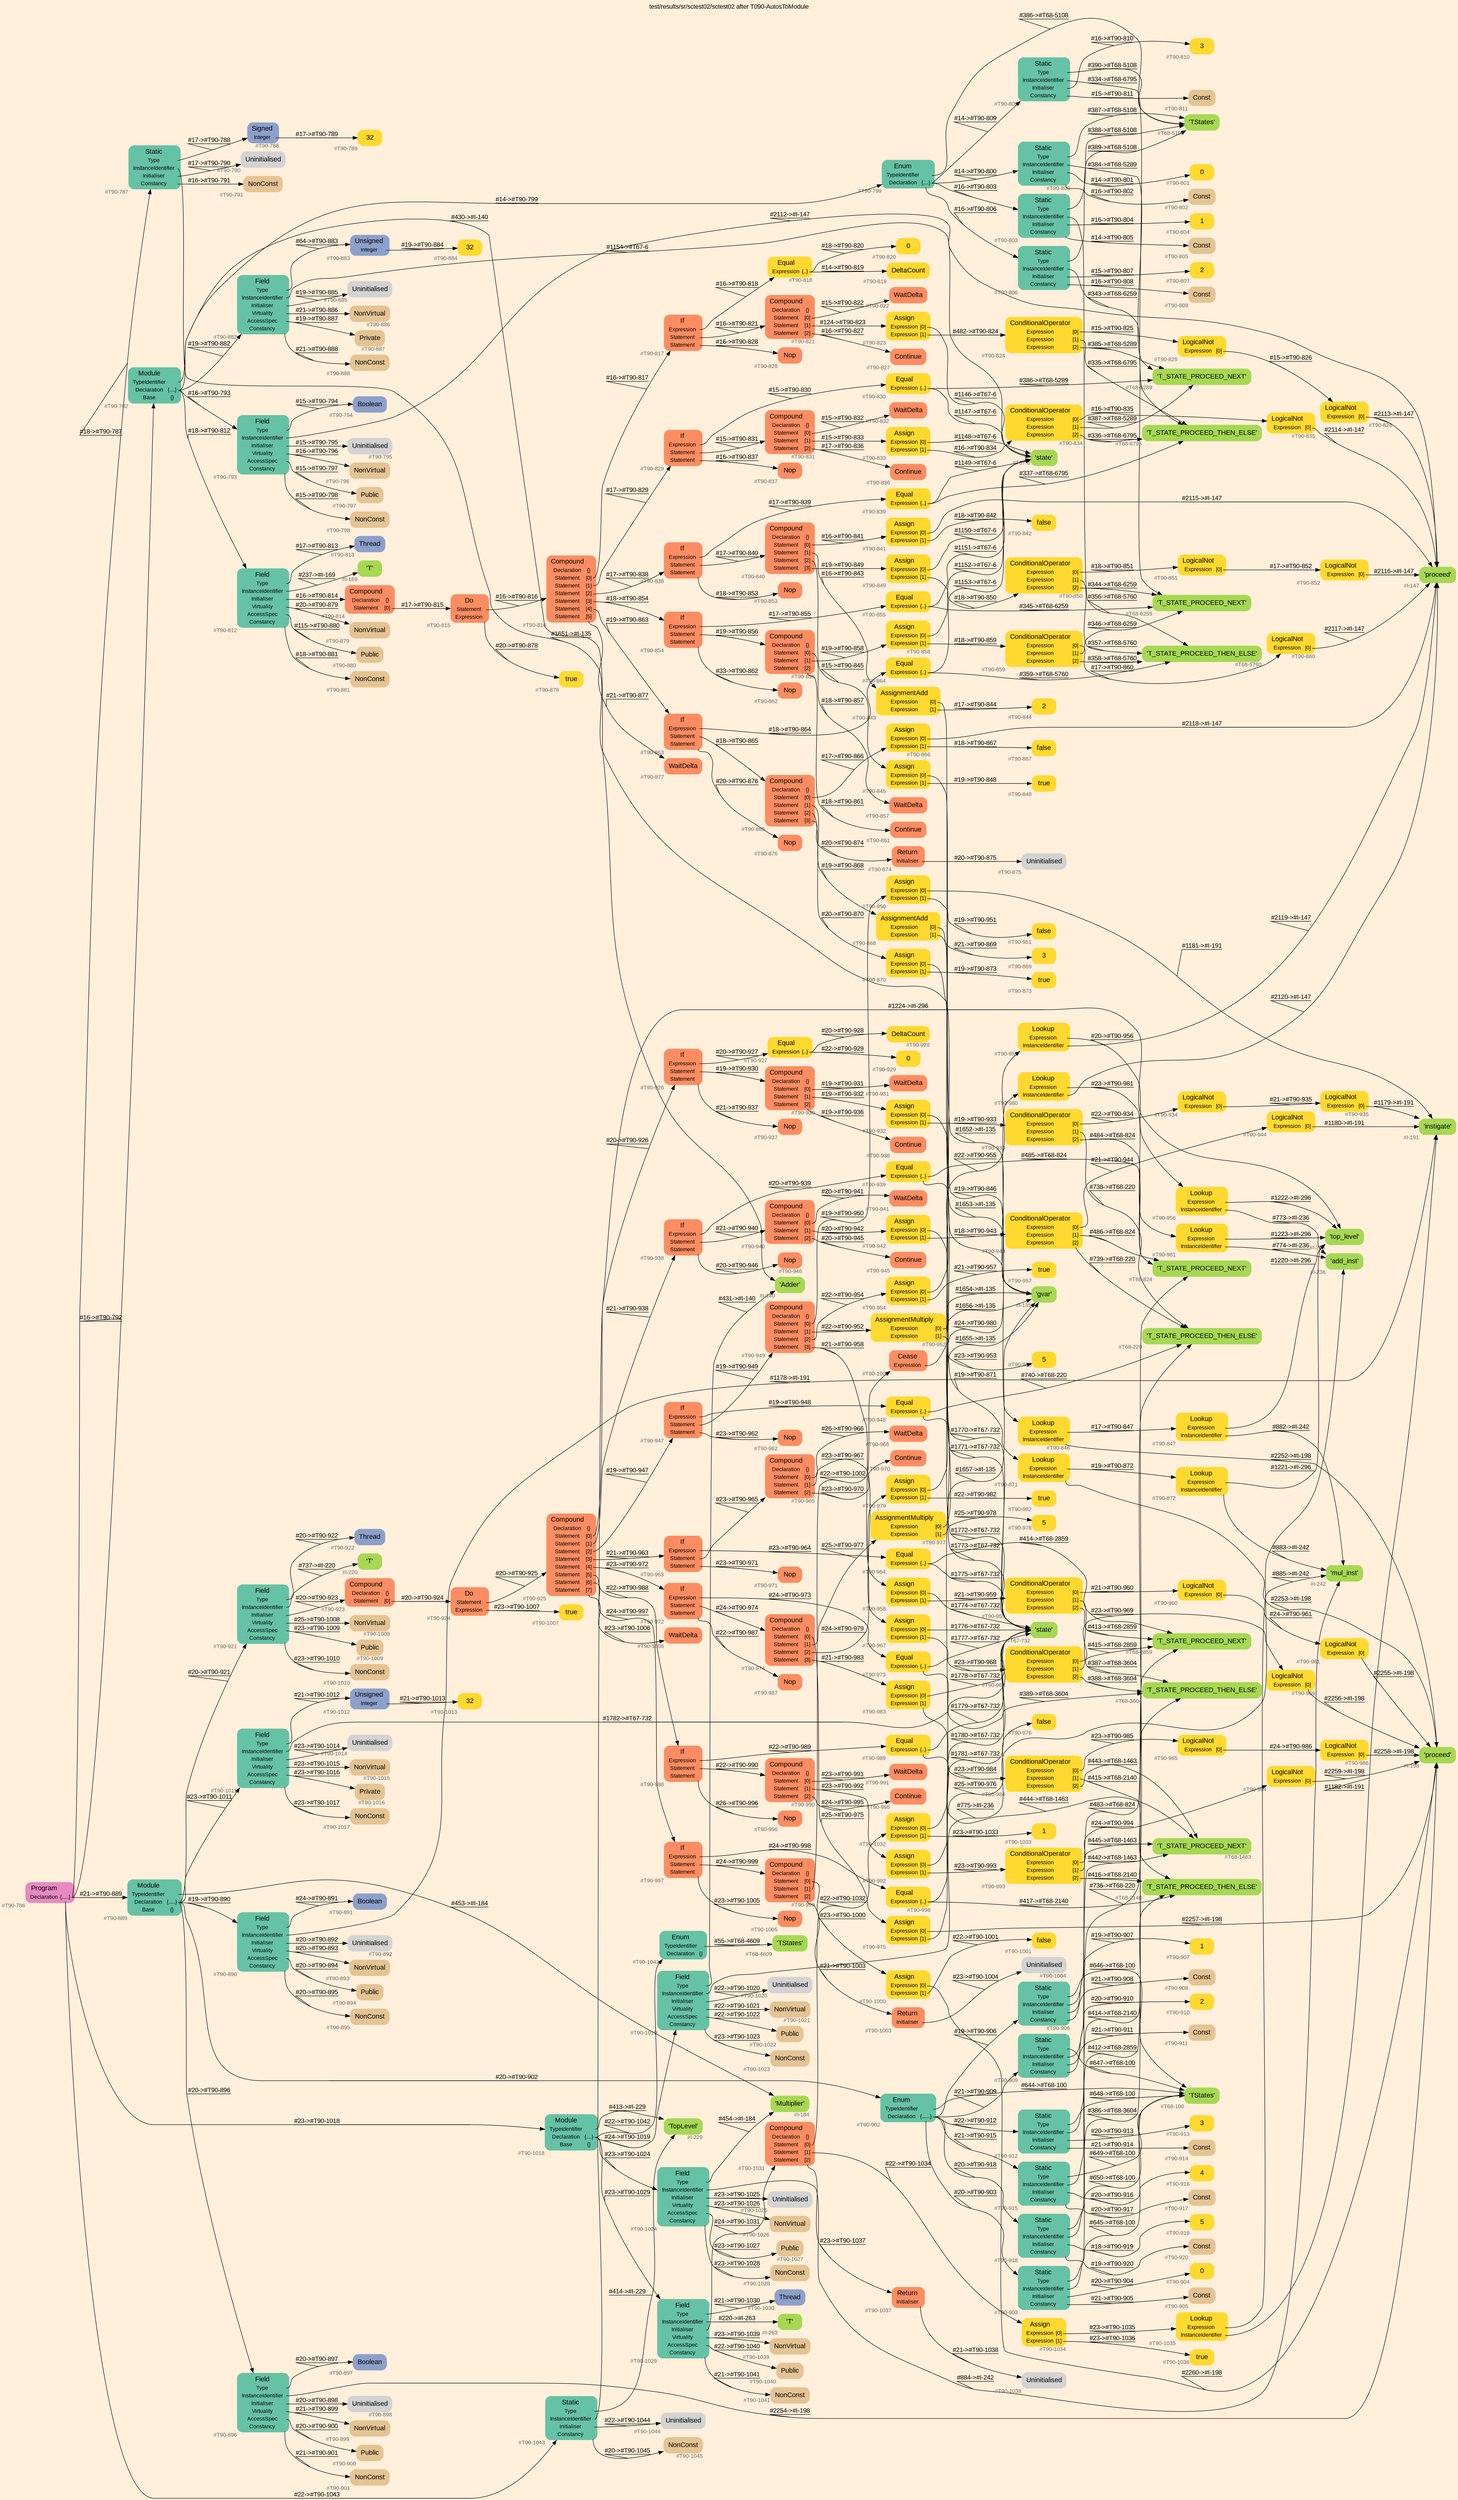 digraph "test/results/sr/sctest02/sctest02 after T090-AutosToModule" {
label = "test/results/sr/sctest02/sctest02 after T090-AutosToModule"
labelloc = t
graph [
    rankdir = "LR"
    ranksep = 0.3
    bgcolor = antiquewhite1
    color = black
    fontcolor = black
    fontname = "Arial"
];
node [
    fontname = "Arial"
];
edge [
    fontname = "Arial"
];

// -------------------- node figure --------------------
// -------- block #T90-786 ----------
"#T90-786" [
    fillcolor = "/set28/4"
    xlabel = "#T90-786"
    fontsize = "12"
    fontcolor = grey40
    shape = "plaintext"
    label = <<TABLE BORDER="0" CELLBORDER="0" CELLSPACING="0">
     <TR><TD><FONT COLOR="black" POINT-SIZE="15">Program</FONT></TD></TR>
     <TR><TD><FONT COLOR="black" POINT-SIZE="12">Declaration</FONT></TD><TD PORT="port0"><FONT COLOR="black" POINT-SIZE="12">{.....}</FONT></TD></TR>
    </TABLE>>
    style = "rounded,filled"
];

// -------- block #T90-787 ----------
"#T90-787" [
    fillcolor = "/set28/1"
    xlabel = "#T90-787"
    fontsize = "12"
    fontcolor = grey40
    shape = "plaintext"
    label = <<TABLE BORDER="0" CELLBORDER="0" CELLSPACING="0">
     <TR><TD><FONT COLOR="black" POINT-SIZE="15">Static</FONT></TD></TR>
     <TR><TD><FONT COLOR="black" POINT-SIZE="12">Type</FONT></TD><TD PORT="port0"></TD></TR>
     <TR><TD><FONT COLOR="black" POINT-SIZE="12">InstanceIdentifier</FONT></TD><TD PORT="port1"></TD></TR>
     <TR><TD><FONT COLOR="black" POINT-SIZE="12">Initialiser</FONT></TD><TD PORT="port2"></TD></TR>
     <TR><TD><FONT COLOR="black" POINT-SIZE="12">Constancy</FONT></TD><TD PORT="port3"></TD></TR>
    </TABLE>>
    style = "rounded,filled"
];

// -------- block #T90-788 ----------
"#T90-788" [
    fillcolor = "/set28/3"
    xlabel = "#T90-788"
    fontsize = "12"
    fontcolor = grey40
    shape = "plaintext"
    label = <<TABLE BORDER="0" CELLBORDER="0" CELLSPACING="0">
     <TR><TD><FONT COLOR="black" POINT-SIZE="15">Signed</FONT></TD></TR>
     <TR><TD><FONT COLOR="black" POINT-SIZE="12">Integer</FONT></TD><TD PORT="port0"></TD></TR>
    </TABLE>>
    style = "rounded,filled"
];

// -------- block #T90-789 ----------
"#T90-789" [
    fillcolor = "/set28/6"
    xlabel = "#T90-789"
    fontsize = "12"
    fontcolor = grey40
    shape = "plaintext"
    label = <<TABLE BORDER="0" CELLBORDER="0" CELLSPACING="0">
     <TR><TD><FONT COLOR="black" POINT-SIZE="15">32</FONT></TD></TR>
    </TABLE>>
    style = "rounded,filled"
];

// -------- block #I-135 ----------
"#I-135" [
    fillcolor = "/set28/5"
    xlabel = "#I-135"
    fontsize = "12"
    fontcolor = grey40
    shape = "plaintext"
    label = <<TABLE BORDER="0" CELLBORDER="0" CELLSPACING="0">
     <TR><TD><FONT COLOR="black" POINT-SIZE="15">'gvar'</FONT></TD></TR>
    </TABLE>>
    style = "rounded,filled"
];

// -------- block #T90-790 ----------
"#T90-790" [
    xlabel = "#T90-790"
    fontsize = "12"
    fontcolor = grey40
    shape = "plaintext"
    label = <<TABLE BORDER="0" CELLBORDER="0" CELLSPACING="0">
     <TR><TD><FONT COLOR="black" POINT-SIZE="15">Uninitialised</FONT></TD></TR>
    </TABLE>>
    style = "rounded,filled"
];

// -------- block #T90-791 ----------
"#T90-791" [
    fillcolor = "/set28/7"
    xlabel = "#T90-791"
    fontsize = "12"
    fontcolor = grey40
    shape = "plaintext"
    label = <<TABLE BORDER="0" CELLBORDER="0" CELLSPACING="0">
     <TR><TD><FONT COLOR="black" POINT-SIZE="15">NonConst</FONT></TD></TR>
    </TABLE>>
    style = "rounded,filled"
];

// -------- block #T90-792 ----------
"#T90-792" [
    fillcolor = "/set28/1"
    xlabel = "#T90-792"
    fontsize = "12"
    fontcolor = grey40
    shape = "plaintext"
    label = <<TABLE BORDER="0" CELLBORDER="0" CELLSPACING="0">
     <TR><TD><FONT COLOR="black" POINT-SIZE="15">Module</FONT></TD></TR>
     <TR><TD><FONT COLOR="black" POINT-SIZE="12">TypeIdentifier</FONT></TD><TD PORT="port0"></TD></TR>
     <TR><TD><FONT COLOR="black" POINT-SIZE="12">Declaration</FONT></TD><TD PORT="port1"><FONT COLOR="black" POINT-SIZE="12">{....}</FONT></TD></TR>
     <TR><TD><FONT COLOR="black" POINT-SIZE="12">Base</FONT></TD><TD PORT="port2"><FONT COLOR="black" POINT-SIZE="12">{}</FONT></TD></TR>
    </TABLE>>
    style = "rounded,filled"
];

// -------- block #I-140 ----------
"#I-140" [
    fillcolor = "/set28/5"
    xlabel = "#I-140"
    fontsize = "12"
    fontcolor = grey40
    shape = "plaintext"
    label = <<TABLE BORDER="0" CELLBORDER="0" CELLSPACING="0">
     <TR><TD><FONT COLOR="black" POINT-SIZE="15">'Adder'</FONT></TD></TR>
    </TABLE>>
    style = "rounded,filled"
];

// -------- block #T90-793 ----------
"#T90-793" [
    fillcolor = "/set28/1"
    xlabel = "#T90-793"
    fontsize = "12"
    fontcolor = grey40
    shape = "plaintext"
    label = <<TABLE BORDER="0" CELLBORDER="0" CELLSPACING="0">
     <TR><TD><FONT COLOR="black" POINT-SIZE="15">Field</FONT></TD></TR>
     <TR><TD><FONT COLOR="black" POINT-SIZE="12">Type</FONT></TD><TD PORT="port0"></TD></TR>
     <TR><TD><FONT COLOR="black" POINT-SIZE="12">InstanceIdentifier</FONT></TD><TD PORT="port1"></TD></TR>
     <TR><TD><FONT COLOR="black" POINT-SIZE="12">Initialiser</FONT></TD><TD PORT="port2"></TD></TR>
     <TR><TD><FONT COLOR="black" POINT-SIZE="12">Virtuality</FONT></TD><TD PORT="port3"></TD></TR>
     <TR><TD><FONT COLOR="black" POINT-SIZE="12">AccessSpec</FONT></TD><TD PORT="port4"></TD></TR>
     <TR><TD><FONT COLOR="black" POINT-SIZE="12">Constancy</FONT></TD><TD PORT="port5"></TD></TR>
    </TABLE>>
    style = "rounded,filled"
];

// -------- block #T90-794 ----------
"#T90-794" [
    fillcolor = "/set28/3"
    xlabel = "#T90-794"
    fontsize = "12"
    fontcolor = grey40
    shape = "plaintext"
    label = <<TABLE BORDER="0" CELLBORDER="0" CELLSPACING="0">
     <TR><TD><FONT COLOR="black" POINT-SIZE="15">Boolean</FONT></TD></TR>
    </TABLE>>
    style = "rounded,filled"
];

// -------- block #I-147 ----------
"#I-147" [
    fillcolor = "/set28/5"
    xlabel = "#I-147"
    fontsize = "12"
    fontcolor = grey40
    shape = "plaintext"
    label = <<TABLE BORDER="0" CELLBORDER="0" CELLSPACING="0">
     <TR><TD><FONT COLOR="black" POINT-SIZE="15">'proceed'</FONT></TD></TR>
    </TABLE>>
    style = "rounded,filled"
];

// -------- block #T90-795 ----------
"#T90-795" [
    xlabel = "#T90-795"
    fontsize = "12"
    fontcolor = grey40
    shape = "plaintext"
    label = <<TABLE BORDER="0" CELLBORDER="0" CELLSPACING="0">
     <TR><TD><FONT COLOR="black" POINT-SIZE="15">Uninitialised</FONT></TD></TR>
    </TABLE>>
    style = "rounded,filled"
];

// -------- block #T90-796 ----------
"#T90-796" [
    fillcolor = "/set28/7"
    xlabel = "#T90-796"
    fontsize = "12"
    fontcolor = grey40
    shape = "plaintext"
    label = <<TABLE BORDER="0" CELLBORDER="0" CELLSPACING="0">
     <TR><TD><FONT COLOR="black" POINT-SIZE="15">NonVirtual</FONT></TD></TR>
    </TABLE>>
    style = "rounded,filled"
];

// -------- block #T90-797 ----------
"#T90-797" [
    fillcolor = "/set28/7"
    xlabel = "#T90-797"
    fontsize = "12"
    fontcolor = grey40
    shape = "plaintext"
    label = <<TABLE BORDER="0" CELLBORDER="0" CELLSPACING="0">
     <TR><TD><FONT COLOR="black" POINT-SIZE="15">Public</FONT></TD></TR>
    </TABLE>>
    style = "rounded,filled"
];

// -------- block #T90-798 ----------
"#T90-798" [
    fillcolor = "/set28/7"
    xlabel = "#T90-798"
    fontsize = "12"
    fontcolor = grey40
    shape = "plaintext"
    label = <<TABLE BORDER="0" CELLBORDER="0" CELLSPACING="0">
     <TR><TD><FONT COLOR="black" POINT-SIZE="15">NonConst</FONT></TD></TR>
    </TABLE>>
    style = "rounded,filled"
];

// -------- block #T90-799 ----------
"#T90-799" [
    fillcolor = "/set28/1"
    xlabel = "#T90-799"
    fontsize = "12"
    fontcolor = grey40
    shape = "plaintext"
    label = <<TABLE BORDER="0" CELLBORDER="0" CELLSPACING="0">
     <TR><TD><FONT COLOR="black" POINT-SIZE="15">Enum</FONT></TD></TR>
     <TR><TD><FONT COLOR="black" POINT-SIZE="12">TypeIdentifier</FONT></TD><TD PORT="port0"></TD></TR>
     <TR><TD><FONT COLOR="black" POINT-SIZE="12">Declaration</FONT></TD><TD PORT="port1"><FONT COLOR="black" POINT-SIZE="12">{....}</FONT></TD></TR>
    </TABLE>>
    style = "rounded,filled"
];

// -------- block #T68-5108 ----------
"#T68-5108" [
    fillcolor = "/set28/5"
    xlabel = "#T68-5108"
    fontsize = "12"
    fontcolor = grey40
    shape = "plaintext"
    label = <<TABLE BORDER="0" CELLBORDER="0" CELLSPACING="0">
     <TR><TD><FONT COLOR="black" POINT-SIZE="15">'TStates'</FONT></TD></TR>
    </TABLE>>
    style = "rounded,filled"
];

// -------- block #T90-800 ----------
"#T90-800" [
    fillcolor = "/set28/1"
    xlabel = "#T90-800"
    fontsize = "12"
    fontcolor = grey40
    shape = "plaintext"
    label = <<TABLE BORDER="0" CELLBORDER="0" CELLSPACING="0">
     <TR><TD><FONT COLOR="black" POINT-SIZE="15">Static</FONT></TD></TR>
     <TR><TD><FONT COLOR="black" POINT-SIZE="12">Type</FONT></TD><TD PORT="port0"></TD></TR>
     <TR><TD><FONT COLOR="black" POINT-SIZE="12">InstanceIdentifier</FONT></TD><TD PORT="port1"></TD></TR>
     <TR><TD><FONT COLOR="black" POINT-SIZE="12">Initialiser</FONT></TD><TD PORT="port2"></TD></TR>
     <TR><TD><FONT COLOR="black" POINT-SIZE="12">Constancy</FONT></TD><TD PORT="port3"></TD></TR>
    </TABLE>>
    style = "rounded,filled"
];

// -------- block #T68-5289 ----------
"#T68-5289" [
    fillcolor = "/set28/5"
    xlabel = "#T68-5289"
    fontsize = "12"
    fontcolor = grey40
    shape = "plaintext"
    label = <<TABLE BORDER="0" CELLBORDER="0" CELLSPACING="0">
     <TR><TD><FONT COLOR="black" POINT-SIZE="15">'T_STATE_PROCEED_NEXT'</FONT></TD></TR>
    </TABLE>>
    style = "rounded,filled"
];

// -------- block #T90-801 ----------
"#T90-801" [
    fillcolor = "/set28/6"
    xlabel = "#T90-801"
    fontsize = "12"
    fontcolor = grey40
    shape = "plaintext"
    label = <<TABLE BORDER="0" CELLBORDER="0" CELLSPACING="0">
     <TR><TD><FONT COLOR="black" POINT-SIZE="15">0</FONT></TD></TR>
    </TABLE>>
    style = "rounded,filled"
];

// -------- block #T90-802 ----------
"#T90-802" [
    fillcolor = "/set28/7"
    xlabel = "#T90-802"
    fontsize = "12"
    fontcolor = grey40
    shape = "plaintext"
    label = <<TABLE BORDER="0" CELLBORDER="0" CELLSPACING="0">
     <TR><TD><FONT COLOR="black" POINT-SIZE="15">Const</FONT></TD></TR>
    </TABLE>>
    style = "rounded,filled"
];

// -------- block #T90-803 ----------
"#T90-803" [
    fillcolor = "/set28/1"
    xlabel = "#T90-803"
    fontsize = "12"
    fontcolor = grey40
    shape = "plaintext"
    label = <<TABLE BORDER="0" CELLBORDER="0" CELLSPACING="0">
     <TR><TD><FONT COLOR="black" POINT-SIZE="15">Static</FONT></TD></TR>
     <TR><TD><FONT COLOR="black" POINT-SIZE="12">Type</FONT></TD><TD PORT="port0"></TD></TR>
     <TR><TD><FONT COLOR="black" POINT-SIZE="12">InstanceIdentifier</FONT></TD><TD PORT="port1"></TD></TR>
     <TR><TD><FONT COLOR="black" POINT-SIZE="12">Initialiser</FONT></TD><TD PORT="port2"></TD></TR>
     <TR><TD><FONT COLOR="black" POINT-SIZE="12">Constancy</FONT></TD><TD PORT="port3"></TD></TR>
    </TABLE>>
    style = "rounded,filled"
];

// -------- block #T68-5760 ----------
"#T68-5760" [
    fillcolor = "/set28/5"
    xlabel = "#T68-5760"
    fontsize = "12"
    fontcolor = grey40
    shape = "plaintext"
    label = <<TABLE BORDER="0" CELLBORDER="0" CELLSPACING="0">
     <TR><TD><FONT COLOR="black" POINT-SIZE="15">'T_STATE_PROCEED_THEN_ELSE'</FONT></TD></TR>
    </TABLE>>
    style = "rounded,filled"
];

// -------- block #T90-804 ----------
"#T90-804" [
    fillcolor = "/set28/6"
    xlabel = "#T90-804"
    fontsize = "12"
    fontcolor = grey40
    shape = "plaintext"
    label = <<TABLE BORDER="0" CELLBORDER="0" CELLSPACING="0">
     <TR><TD><FONT COLOR="black" POINT-SIZE="15">1</FONT></TD></TR>
    </TABLE>>
    style = "rounded,filled"
];

// -------- block #T90-805 ----------
"#T90-805" [
    fillcolor = "/set28/7"
    xlabel = "#T90-805"
    fontsize = "12"
    fontcolor = grey40
    shape = "plaintext"
    label = <<TABLE BORDER="0" CELLBORDER="0" CELLSPACING="0">
     <TR><TD><FONT COLOR="black" POINT-SIZE="15">Const</FONT></TD></TR>
    </TABLE>>
    style = "rounded,filled"
];

// -------- block #T90-806 ----------
"#T90-806" [
    fillcolor = "/set28/1"
    xlabel = "#T90-806"
    fontsize = "12"
    fontcolor = grey40
    shape = "plaintext"
    label = <<TABLE BORDER="0" CELLBORDER="0" CELLSPACING="0">
     <TR><TD><FONT COLOR="black" POINT-SIZE="15">Static</FONT></TD></TR>
     <TR><TD><FONT COLOR="black" POINT-SIZE="12">Type</FONT></TD><TD PORT="port0"></TD></TR>
     <TR><TD><FONT COLOR="black" POINT-SIZE="12">InstanceIdentifier</FONT></TD><TD PORT="port1"></TD></TR>
     <TR><TD><FONT COLOR="black" POINT-SIZE="12">Initialiser</FONT></TD><TD PORT="port2"></TD></TR>
     <TR><TD><FONT COLOR="black" POINT-SIZE="12">Constancy</FONT></TD><TD PORT="port3"></TD></TR>
    </TABLE>>
    style = "rounded,filled"
];

// -------- block #T68-6259 ----------
"#T68-6259" [
    fillcolor = "/set28/5"
    xlabel = "#T68-6259"
    fontsize = "12"
    fontcolor = grey40
    shape = "plaintext"
    label = <<TABLE BORDER="0" CELLBORDER="0" CELLSPACING="0">
     <TR><TD><FONT COLOR="black" POINT-SIZE="15">'T_STATE_PROCEED_NEXT'</FONT></TD></TR>
    </TABLE>>
    style = "rounded,filled"
];

// -------- block #T90-807 ----------
"#T90-807" [
    fillcolor = "/set28/6"
    xlabel = "#T90-807"
    fontsize = "12"
    fontcolor = grey40
    shape = "plaintext"
    label = <<TABLE BORDER="0" CELLBORDER="0" CELLSPACING="0">
     <TR><TD><FONT COLOR="black" POINT-SIZE="15">2</FONT></TD></TR>
    </TABLE>>
    style = "rounded,filled"
];

// -------- block #T90-808 ----------
"#T90-808" [
    fillcolor = "/set28/7"
    xlabel = "#T90-808"
    fontsize = "12"
    fontcolor = grey40
    shape = "plaintext"
    label = <<TABLE BORDER="0" CELLBORDER="0" CELLSPACING="0">
     <TR><TD><FONT COLOR="black" POINT-SIZE="15">Const</FONT></TD></TR>
    </TABLE>>
    style = "rounded,filled"
];

// -------- block #T90-809 ----------
"#T90-809" [
    fillcolor = "/set28/1"
    xlabel = "#T90-809"
    fontsize = "12"
    fontcolor = grey40
    shape = "plaintext"
    label = <<TABLE BORDER="0" CELLBORDER="0" CELLSPACING="0">
     <TR><TD><FONT COLOR="black" POINT-SIZE="15">Static</FONT></TD></TR>
     <TR><TD><FONT COLOR="black" POINT-SIZE="12">Type</FONT></TD><TD PORT="port0"></TD></TR>
     <TR><TD><FONT COLOR="black" POINT-SIZE="12">InstanceIdentifier</FONT></TD><TD PORT="port1"></TD></TR>
     <TR><TD><FONT COLOR="black" POINT-SIZE="12">Initialiser</FONT></TD><TD PORT="port2"></TD></TR>
     <TR><TD><FONT COLOR="black" POINT-SIZE="12">Constancy</FONT></TD><TD PORT="port3"></TD></TR>
    </TABLE>>
    style = "rounded,filled"
];

// -------- block #T68-6795 ----------
"#T68-6795" [
    fillcolor = "/set28/5"
    xlabel = "#T68-6795"
    fontsize = "12"
    fontcolor = grey40
    shape = "plaintext"
    label = <<TABLE BORDER="0" CELLBORDER="0" CELLSPACING="0">
     <TR><TD><FONT COLOR="black" POINT-SIZE="15">'T_STATE_PROCEED_THEN_ELSE'</FONT></TD></TR>
    </TABLE>>
    style = "rounded,filled"
];

// -------- block #T90-810 ----------
"#T90-810" [
    fillcolor = "/set28/6"
    xlabel = "#T90-810"
    fontsize = "12"
    fontcolor = grey40
    shape = "plaintext"
    label = <<TABLE BORDER="0" CELLBORDER="0" CELLSPACING="0">
     <TR><TD><FONT COLOR="black" POINT-SIZE="15">3</FONT></TD></TR>
    </TABLE>>
    style = "rounded,filled"
];

// -------- block #T90-811 ----------
"#T90-811" [
    fillcolor = "/set28/7"
    xlabel = "#T90-811"
    fontsize = "12"
    fontcolor = grey40
    shape = "plaintext"
    label = <<TABLE BORDER="0" CELLBORDER="0" CELLSPACING="0">
     <TR><TD><FONT COLOR="black" POINT-SIZE="15">Const</FONT></TD></TR>
    </TABLE>>
    style = "rounded,filled"
];

// -------- block #T90-812 ----------
"#T90-812" [
    fillcolor = "/set28/1"
    xlabel = "#T90-812"
    fontsize = "12"
    fontcolor = grey40
    shape = "plaintext"
    label = <<TABLE BORDER="0" CELLBORDER="0" CELLSPACING="0">
     <TR><TD><FONT COLOR="black" POINT-SIZE="15">Field</FONT></TD></TR>
     <TR><TD><FONT COLOR="black" POINT-SIZE="12">Type</FONT></TD><TD PORT="port0"></TD></TR>
     <TR><TD><FONT COLOR="black" POINT-SIZE="12">InstanceIdentifier</FONT></TD><TD PORT="port1"></TD></TR>
     <TR><TD><FONT COLOR="black" POINT-SIZE="12">Initialiser</FONT></TD><TD PORT="port2"></TD></TR>
     <TR><TD><FONT COLOR="black" POINT-SIZE="12">Virtuality</FONT></TD><TD PORT="port3"></TD></TR>
     <TR><TD><FONT COLOR="black" POINT-SIZE="12">AccessSpec</FONT></TD><TD PORT="port4"></TD></TR>
     <TR><TD><FONT COLOR="black" POINT-SIZE="12">Constancy</FONT></TD><TD PORT="port5"></TD></TR>
    </TABLE>>
    style = "rounded,filled"
];

// -------- block #T90-813 ----------
"#T90-813" [
    fillcolor = "/set28/3"
    xlabel = "#T90-813"
    fontsize = "12"
    fontcolor = grey40
    shape = "plaintext"
    label = <<TABLE BORDER="0" CELLBORDER="0" CELLSPACING="0">
     <TR><TD><FONT COLOR="black" POINT-SIZE="15">Thread</FONT></TD></TR>
    </TABLE>>
    style = "rounded,filled"
];

// -------- block #I-169 ----------
"#I-169" [
    fillcolor = "/set28/5"
    xlabel = "#I-169"
    fontsize = "12"
    fontcolor = grey40
    shape = "plaintext"
    label = <<TABLE BORDER="0" CELLBORDER="0" CELLSPACING="0">
     <TR><TD><FONT COLOR="black" POINT-SIZE="15">'T'</FONT></TD></TR>
    </TABLE>>
    style = "rounded,filled"
];

// -------- block #T90-814 ----------
"#T90-814" [
    fillcolor = "/set28/2"
    xlabel = "#T90-814"
    fontsize = "12"
    fontcolor = grey40
    shape = "plaintext"
    label = <<TABLE BORDER="0" CELLBORDER="0" CELLSPACING="0">
     <TR><TD><FONT COLOR="black" POINT-SIZE="15">Compound</FONT></TD></TR>
     <TR><TD><FONT COLOR="black" POINT-SIZE="12">Declaration</FONT></TD><TD PORT="port0"><FONT COLOR="black" POINT-SIZE="12">{}</FONT></TD></TR>
     <TR><TD><FONT COLOR="black" POINT-SIZE="12">Statement</FONT></TD><TD PORT="port1"><FONT COLOR="black" POINT-SIZE="12">[0]</FONT></TD></TR>
    </TABLE>>
    style = "rounded,filled"
];

// -------- block #T90-815 ----------
"#T90-815" [
    fillcolor = "/set28/2"
    xlabel = "#T90-815"
    fontsize = "12"
    fontcolor = grey40
    shape = "plaintext"
    label = <<TABLE BORDER="0" CELLBORDER="0" CELLSPACING="0">
     <TR><TD><FONT COLOR="black" POINT-SIZE="15">Do</FONT></TD></TR>
     <TR><TD><FONT COLOR="black" POINT-SIZE="12">Statement</FONT></TD><TD PORT="port0"></TD></TR>
     <TR><TD><FONT COLOR="black" POINT-SIZE="12">Expression</FONT></TD><TD PORT="port1"></TD></TR>
    </TABLE>>
    style = "rounded,filled"
];

// -------- block #T90-816 ----------
"#T90-816" [
    fillcolor = "/set28/2"
    xlabel = "#T90-816"
    fontsize = "12"
    fontcolor = grey40
    shape = "plaintext"
    label = <<TABLE BORDER="0" CELLBORDER="0" CELLSPACING="0">
     <TR><TD><FONT COLOR="black" POINT-SIZE="15">Compound</FONT></TD></TR>
     <TR><TD><FONT COLOR="black" POINT-SIZE="12">Declaration</FONT></TD><TD PORT="port0"><FONT COLOR="black" POINT-SIZE="12">{}</FONT></TD></TR>
     <TR><TD><FONT COLOR="black" POINT-SIZE="12">Statement</FONT></TD><TD PORT="port1"><FONT COLOR="black" POINT-SIZE="12">[0]</FONT></TD></TR>
     <TR><TD><FONT COLOR="black" POINT-SIZE="12">Statement</FONT></TD><TD PORT="port2"><FONT COLOR="black" POINT-SIZE="12">[1]</FONT></TD></TR>
     <TR><TD><FONT COLOR="black" POINT-SIZE="12">Statement</FONT></TD><TD PORT="port3"><FONT COLOR="black" POINT-SIZE="12">[2]</FONT></TD></TR>
     <TR><TD><FONT COLOR="black" POINT-SIZE="12">Statement</FONT></TD><TD PORT="port4"><FONT COLOR="black" POINT-SIZE="12">[3]</FONT></TD></TR>
     <TR><TD><FONT COLOR="black" POINT-SIZE="12">Statement</FONT></TD><TD PORT="port5"><FONT COLOR="black" POINT-SIZE="12">[4]</FONT></TD></TR>
     <TR><TD><FONT COLOR="black" POINT-SIZE="12">Statement</FONT></TD><TD PORT="port6"><FONT COLOR="black" POINT-SIZE="12">[5]</FONT></TD></TR>
    </TABLE>>
    style = "rounded,filled"
];

// -------- block #T90-817 ----------
"#T90-817" [
    fillcolor = "/set28/2"
    xlabel = "#T90-817"
    fontsize = "12"
    fontcolor = grey40
    shape = "plaintext"
    label = <<TABLE BORDER="0" CELLBORDER="0" CELLSPACING="0">
     <TR><TD><FONT COLOR="black" POINT-SIZE="15">If</FONT></TD></TR>
     <TR><TD><FONT COLOR="black" POINT-SIZE="12">Expression</FONT></TD><TD PORT="port0"></TD></TR>
     <TR><TD><FONT COLOR="black" POINT-SIZE="12">Statement</FONT></TD><TD PORT="port1"></TD></TR>
     <TR><TD><FONT COLOR="black" POINT-SIZE="12">Statement</FONT></TD><TD PORT="port2"></TD></TR>
    </TABLE>>
    style = "rounded,filled"
];

// -------- block #T90-818 ----------
"#T90-818" [
    fillcolor = "/set28/6"
    xlabel = "#T90-818"
    fontsize = "12"
    fontcolor = grey40
    shape = "plaintext"
    label = <<TABLE BORDER="0" CELLBORDER="0" CELLSPACING="0">
     <TR><TD><FONT COLOR="black" POINT-SIZE="15">Equal</FONT></TD></TR>
     <TR><TD><FONT COLOR="black" POINT-SIZE="12">Expression</FONT></TD><TD PORT="port0"><FONT COLOR="black" POINT-SIZE="12">{..}</FONT></TD></TR>
    </TABLE>>
    style = "rounded,filled"
];

// -------- block #T90-819 ----------
"#T90-819" [
    fillcolor = "/set28/6"
    xlabel = "#T90-819"
    fontsize = "12"
    fontcolor = grey40
    shape = "plaintext"
    label = <<TABLE BORDER="0" CELLBORDER="0" CELLSPACING="0">
     <TR><TD><FONT COLOR="black" POINT-SIZE="15">DeltaCount</FONT></TD></TR>
    </TABLE>>
    style = "rounded,filled"
];

// -------- block #T90-820 ----------
"#T90-820" [
    fillcolor = "/set28/6"
    xlabel = "#T90-820"
    fontsize = "12"
    fontcolor = grey40
    shape = "plaintext"
    label = <<TABLE BORDER="0" CELLBORDER="0" CELLSPACING="0">
     <TR><TD><FONT COLOR="black" POINT-SIZE="15">0</FONT></TD></TR>
    </TABLE>>
    style = "rounded,filled"
];

// -------- block #T90-821 ----------
"#T90-821" [
    fillcolor = "/set28/2"
    xlabel = "#T90-821"
    fontsize = "12"
    fontcolor = grey40
    shape = "plaintext"
    label = <<TABLE BORDER="0" CELLBORDER="0" CELLSPACING="0">
     <TR><TD><FONT COLOR="black" POINT-SIZE="15">Compound</FONT></TD></TR>
     <TR><TD><FONT COLOR="black" POINT-SIZE="12">Declaration</FONT></TD><TD PORT="port0"><FONT COLOR="black" POINT-SIZE="12">{}</FONT></TD></TR>
     <TR><TD><FONT COLOR="black" POINT-SIZE="12">Statement</FONT></TD><TD PORT="port1"><FONT COLOR="black" POINT-SIZE="12">[0]</FONT></TD></TR>
     <TR><TD><FONT COLOR="black" POINT-SIZE="12">Statement</FONT></TD><TD PORT="port2"><FONT COLOR="black" POINT-SIZE="12">[1]</FONT></TD></TR>
     <TR><TD><FONT COLOR="black" POINT-SIZE="12">Statement</FONT></TD><TD PORT="port3"><FONT COLOR="black" POINT-SIZE="12">[2]</FONT></TD></TR>
    </TABLE>>
    style = "rounded,filled"
];

// -------- block #T90-822 ----------
"#T90-822" [
    fillcolor = "/set28/2"
    xlabel = "#T90-822"
    fontsize = "12"
    fontcolor = grey40
    shape = "plaintext"
    label = <<TABLE BORDER="0" CELLBORDER="0" CELLSPACING="0">
     <TR><TD><FONT COLOR="black" POINT-SIZE="15">WaitDelta</FONT></TD></TR>
    </TABLE>>
    style = "rounded,filled"
];

// -------- block #T90-823 ----------
"#T90-823" [
    fillcolor = "/set28/6"
    xlabel = "#T90-823"
    fontsize = "12"
    fontcolor = grey40
    shape = "plaintext"
    label = <<TABLE BORDER="0" CELLBORDER="0" CELLSPACING="0">
     <TR><TD><FONT COLOR="black" POINT-SIZE="15">Assign</FONT></TD></TR>
     <TR><TD><FONT COLOR="black" POINT-SIZE="12">Expression</FONT></TD><TD PORT="port0"><FONT COLOR="black" POINT-SIZE="12">[0]</FONT></TD></TR>
     <TR><TD><FONT COLOR="black" POINT-SIZE="12">Expression</FONT></TD><TD PORT="port1"><FONT COLOR="black" POINT-SIZE="12">[1]</FONT></TD></TR>
    </TABLE>>
    style = "rounded,filled"
];

// -------- block #T67-6 ----------
"#T67-6" [
    fillcolor = "/set28/5"
    xlabel = "#T67-6"
    fontsize = "12"
    fontcolor = grey40
    shape = "plaintext"
    label = <<TABLE BORDER="0" CELLBORDER="0" CELLSPACING="0">
     <TR><TD><FONT COLOR="black" POINT-SIZE="15">'state'</FONT></TD></TR>
    </TABLE>>
    style = "rounded,filled"
];

// -------- block #T90-824 ----------
"#T90-824" [
    fillcolor = "/set28/6"
    xlabel = "#T90-824"
    fontsize = "12"
    fontcolor = grey40
    shape = "plaintext"
    label = <<TABLE BORDER="0" CELLBORDER="0" CELLSPACING="0">
     <TR><TD><FONT COLOR="black" POINT-SIZE="15">ConditionalOperator</FONT></TD></TR>
     <TR><TD><FONT COLOR="black" POINT-SIZE="12">Expression</FONT></TD><TD PORT="port0"><FONT COLOR="black" POINT-SIZE="12">[0]</FONT></TD></TR>
     <TR><TD><FONT COLOR="black" POINT-SIZE="12">Expression</FONT></TD><TD PORT="port1"><FONT COLOR="black" POINT-SIZE="12">[1]</FONT></TD></TR>
     <TR><TD><FONT COLOR="black" POINT-SIZE="12">Expression</FONT></TD><TD PORT="port2"><FONT COLOR="black" POINT-SIZE="12">[2]</FONT></TD></TR>
    </TABLE>>
    style = "rounded,filled"
];

// -------- block #T90-825 ----------
"#T90-825" [
    fillcolor = "/set28/6"
    xlabel = "#T90-825"
    fontsize = "12"
    fontcolor = grey40
    shape = "plaintext"
    label = <<TABLE BORDER="0" CELLBORDER="0" CELLSPACING="0">
     <TR><TD><FONT COLOR="black" POINT-SIZE="15">LogicalNot</FONT></TD></TR>
     <TR><TD><FONT COLOR="black" POINT-SIZE="12">Expression</FONT></TD><TD PORT="port0"><FONT COLOR="black" POINT-SIZE="12">[0]</FONT></TD></TR>
    </TABLE>>
    style = "rounded,filled"
];

// -------- block #T90-826 ----------
"#T90-826" [
    fillcolor = "/set28/6"
    xlabel = "#T90-826"
    fontsize = "12"
    fontcolor = grey40
    shape = "plaintext"
    label = <<TABLE BORDER="0" CELLBORDER="0" CELLSPACING="0">
     <TR><TD><FONT COLOR="black" POINT-SIZE="15">LogicalNot</FONT></TD></TR>
     <TR><TD><FONT COLOR="black" POINT-SIZE="12">Expression</FONT></TD><TD PORT="port0"><FONT COLOR="black" POINT-SIZE="12">[0]</FONT></TD></TR>
    </TABLE>>
    style = "rounded,filled"
];

// -------- block #T90-827 ----------
"#T90-827" [
    fillcolor = "/set28/2"
    xlabel = "#T90-827"
    fontsize = "12"
    fontcolor = grey40
    shape = "plaintext"
    label = <<TABLE BORDER="0" CELLBORDER="0" CELLSPACING="0">
     <TR><TD><FONT COLOR="black" POINT-SIZE="15">Continue</FONT></TD></TR>
    </TABLE>>
    style = "rounded,filled"
];

// -------- block #T90-828 ----------
"#T90-828" [
    fillcolor = "/set28/2"
    xlabel = "#T90-828"
    fontsize = "12"
    fontcolor = grey40
    shape = "plaintext"
    label = <<TABLE BORDER="0" CELLBORDER="0" CELLSPACING="0">
     <TR><TD><FONT COLOR="black" POINT-SIZE="15">Nop</FONT></TD></TR>
    </TABLE>>
    style = "rounded,filled"
];

// -------- block #T90-829 ----------
"#T90-829" [
    fillcolor = "/set28/2"
    xlabel = "#T90-829"
    fontsize = "12"
    fontcolor = grey40
    shape = "plaintext"
    label = <<TABLE BORDER="0" CELLBORDER="0" CELLSPACING="0">
     <TR><TD><FONT COLOR="black" POINT-SIZE="15">If</FONT></TD></TR>
     <TR><TD><FONT COLOR="black" POINT-SIZE="12">Expression</FONT></TD><TD PORT="port0"></TD></TR>
     <TR><TD><FONT COLOR="black" POINT-SIZE="12">Statement</FONT></TD><TD PORT="port1"></TD></TR>
     <TR><TD><FONT COLOR="black" POINT-SIZE="12">Statement</FONT></TD><TD PORT="port2"></TD></TR>
    </TABLE>>
    style = "rounded,filled"
];

// -------- block #T90-830 ----------
"#T90-830" [
    fillcolor = "/set28/6"
    xlabel = "#T90-830"
    fontsize = "12"
    fontcolor = grey40
    shape = "plaintext"
    label = <<TABLE BORDER="0" CELLBORDER="0" CELLSPACING="0">
     <TR><TD><FONT COLOR="black" POINT-SIZE="15">Equal</FONT></TD></TR>
     <TR><TD><FONT COLOR="black" POINT-SIZE="12">Expression</FONT></TD><TD PORT="port0"><FONT COLOR="black" POINT-SIZE="12">{..}</FONT></TD></TR>
    </TABLE>>
    style = "rounded,filled"
];

// -------- block #T90-831 ----------
"#T90-831" [
    fillcolor = "/set28/2"
    xlabel = "#T90-831"
    fontsize = "12"
    fontcolor = grey40
    shape = "plaintext"
    label = <<TABLE BORDER="0" CELLBORDER="0" CELLSPACING="0">
     <TR><TD><FONT COLOR="black" POINT-SIZE="15">Compound</FONT></TD></TR>
     <TR><TD><FONT COLOR="black" POINT-SIZE="12">Declaration</FONT></TD><TD PORT="port0"><FONT COLOR="black" POINT-SIZE="12">{}</FONT></TD></TR>
     <TR><TD><FONT COLOR="black" POINT-SIZE="12">Statement</FONT></TD><TD PORT="port1"><FONT COLOR="black" POINT-SIZE="12">[0]</FONT></TD></TR>
     <TR><TD><FONT COLOR="black" POINT-SIZE="12">Statement</FONT></TD><TD PORT="port2"><FONT COLOR="black" POINT-SIZE="12">[1]</FONT></TD></TR>
     <TR><TD><FONT COLOR="black" POINT-SIZE="12">Statement</FONT></TD><TD PORT="port3"><FONT COLOR="black" POINT-SIZE="12">[2]</FONT></TD></TR>
    </TABLE>>
    style = "rounded,filled"
];

// -------- block #T90-832 ----------
"#T90-832" [
    fillcolor = "/set28/2"
    xlabel = "#T90-832"
    fontsize = "12"
    fontcolor = grey40
    shape = "plaintext"
    label = <<TABLE BORDER="0" CELLBORDER="0" CELLSPACING="0">
     <TR><TD><FONT COLOR="black" POINT-SIZE="15">WaitDelta</FONT></TD></TR>
    </TABLE>>
    style = "rounded,filled"
];

// -------- block #T90-833 ----------
"#T90-833" [
    fillcolor = "/set28/6"
    xlabel = "#T90-833"
    fontsize = "12"
    fontcolor = grey40
    shape = "plaintext"
    label = <<TABLE BORDER="0" CELLBORDER="0" CELLSPACING="0">
     <TR><TD><FONT COLOR="black" POINT-SIZE="15">Assign</FONT></TD></TR>
     <TR><TD><FONT COLOR="black" POINT-SIZE="12">Expression</FONT></TD><TD PORT="port0"><FONT COLOR="black" POINT-SIZE="12">[0]</FONT></TD></TR>
     <TR><TD><FONT COLOR="black" POINT-SIZE="12">Expression</FONT></TD><TD PORT="port1"><FONT COLOR="black" POINT-SIZE="12">[1]</FONT></TD></TR>
    </TABLE>>
    style = "rounded,filled"
];

// -------- block #T90-834 ----------
"#T90-834" [
    fillcolor = "/set28/6"
    xlabel = "#T90-834"
    fontsize = "12"
    fontcolor = grey40
    shape = "plaintext"
    label = <<TABLE BORDER="0" CELLBORDER="0" CELLSPACING="0">
     <TR><TD><FONT COLOR="black" POINT-SIZE="15">ConditionalOperator</FONT></TD></TR>
     <TR><TD><FONT COLOR="black" POINT-SIZE="12">Expression</FONT></TD><TD PORT="port0"><FONT COLOR="black" POINT-SIZE="12">[0]</FONT></TD></TR>
     <TR><TD><FONT COLOR="black" POINT-SIZE="12">Expression</FONT></TD><TD PORT="port1"><FONT COLOR="black" POINT-SIZE="12">[1]</FONT></TD></TR>
     <TR><TD><FONT COLOR="black" POINT-SIZE="12">Expression</FONT></TD><TD PORT="port2"><FONT COLOR="black" POINT-SIZE="12">[2]</FONT></TD></TR>
    </TABLE>>
    style = "rounded,filled"
];

// -------- block #T90-835 ----------
"#T90-835" [
    fillcolor = "/set28/6"
    xlabel = "#T90-835"
    fontsize = "12"
    fontcolor = grey40
    shape = "plaintext"
    label = <<TABLE BORDER="0" CELLBORDER="0" CELLSPACING="0">
     <TR><TD><FONT COLOR="black" POINT-SIZE="15">LogicalNot</FONT></TD></TR>
     <TR><TD><FONT COLOR="black" POINT-SIZE="12">Expression</FONT></TD><TD PORT="port0"><FONT COLOR="black" POINT-SIZE="12">[0]</FONT></TD></TR>
    </TABLE>>
    style = "rounded,filled"
];

// -------- block #T90-836 ----------
"#T90-836" [
    fillcolor = "/set28/2"
    xlabel = "#T90-836"
    fontsize = "12"
    fontcolor = grey40
    shape = "plaintext"
    label = <<TABLE BORDER="0" CELLBORDER="0" CELLSPACING="0">
     <TR><TD><FONT COLOR="black" POINT-SIZE="15">Continue</FONT></TD></TR>
    </TABLE>>
    style = "rounded,filled"
];

// -------- block #T90-837 ----------
"#T90-837" [
    fillcolor = "/set28/2"
    xlabel = "#T90-837"
    fontsize = "12"
    fontcolor = grey40
    shape = "plaintext"
    label = <<TABLE BORDER="0" CELLBORDER="0" CELLSPACING="0">
     <TR><TD><FONT COLOR="black" POINT-SIZE="15">Nop</FONT></TD></TR>
    </TABLE>>
    style = "rounded,filled"
];

// -------- block #T90-838 ----------
"#T90-838" [
    fillcolor = "/set28/2"
    xlabel = "#T90-838"
    fontsize = "12"
    fontcolor = grey40
    shape = "plaintext"
    label = <<TABLE BORDER="0" CELLBORDER="0" CELLSPACING="0">
     <TR><TD><FONT COLOR="black" POINT-SIZE="15">If</FONT></TD></TR>
     <TR><TD><FONT COLOR="black" POINT-SIZE="12">Expression</FONT></TD><TD PORT="port0"></TD></TR>
     <TR><TD><FONT COLOR="black" POINT-SIZE="12">Statement</FONT></TD><TD PORT="port1"></TD></TR>
     <TR><TD><FONT COLOR="black" POINT-SIZE="12">Statement</FONT></TD><TD PORT="port2"></TD></TR>
    </TABLE>>
    style = "rounded,filled"
];

// -------- block #T90-839 ----------
"#T90-839" [
    fillcolor = "/set28/6"
    xlabel = "#T90-839"
    fontsize = "12"
    fontcolor = grey40
    shape = "plaintext"
    label = <<TABLE BORDER="0" CELLBORDER="0" CELLSPACING="0">
     <TR><TD><FONT COLOR="black" POINT-SIZE="15">Equal</FONT></TD></TR>
     <TR><TD><FONT COLOR="black" POINT-SIZE="12">Expression</FONT></TD><TD PORT="port0"><FONT COLOR="black" POINT-SIZE="12">{..}</FONT></TD></TR>
    </TABLE>>
    style = "rounded,filled"
];

// -------- block #T90-840 ----------
"#T90-840" [
    fillcolor = "/set28/2"
    xlabel = "#T90-840"
    fontsize = "12"
    fontcolor = grey40
    shape = "plaintext"
    label = <<TABLE BORDER="0" CELLBORDER="0" CELLSPACING="0">
     <TR><TD><FONT COLOR="black" POINT-SIZE="15">Compound</FONT></TD></TR>
     <TR><TD><FONT COLOR="black" POINT-SIZE="12">Declaration</FONT></TD><TD PORT="port0"><FONT COLOR="black" POINT-SIZE="12">{}</FONT></TD></TR>
     <TR><TD><FONT COLOR="black" POINT-SIZE="12">Statement</FONT></TD><TD PORT="port1"><FONT COLOR="black" POINT-SIZE="12">[0]</FONT></TD></TR>
     <TR><TD><FONT COLOR="black" POINT-SIZE="12">Statement</FONT></TD><TD PORT="port2"><FONT COLOR="black" POINT-SIZE="12">[1]</FONT></TD></TR>
     <TR><TD><FONT COLOR="black" POINT-SIZE="12">Statement</FONT></TD><TD PORT="port3"><FONT COLOR="black" POINT-SIZE="12">[2]</FONT></TD></TR>
     <TR><TD><FONT COLOR="black" POINT-SIZE="12">Statement</FONT></TD><TD PORT="port4"><FONT COLOR="black" POINT-SIZE="12">[3]</FONT></TD></TR>
    </TABLE>>
    style = "rounded,filled"
];

// -------- block #T90-841 ----------
"#T90-841" [
    fillcolor = "/set28/6"
    xlabel = "#T90-841"
    fontsize = "12"
    fontcolor = grey40
    shape = "plaintext"
    label = <<TABLE BORDER="0" CELLBORDER="0" CELLSPACING="0">
     <TR><TD><FONT COLOR="black" POINT-SIZE="15">Assign</FONT></TD></TR>
     <TR><TD><FONT COLOR="black" POINT-SIZE="12">Expression</FONT></TD><TD PORT="port0"><FONT COLOR="black" POINT-SIZE="12">[0]</FONT></TD></TR>
     <TR><TD><FONT COLOR="black" POINT-SIZE="12">Expression</FONT></TD><TD PORT="port1"><FONT COLOR="black" POINT-SIZE="12">[1]</FONT></TD></TR>
    </TABLE>>
    style = "rounded,filled"
];

// -------- block #T90-842 ----------
"#T90-842" [
    fillcolor = "/set28/6"
    xlabel = "#T90-842"
    fontsize = "12"
    fontcolor = grey40
    shape = "plaintext"
    label = <<TABLE BORDER="0" CELLBORDER="0" CELLSPACING="0">
     <TR><TD><FONT COLOR="black" POINT-SIZE="15">false</FONT></TD></TR>
    </TABLE>>
    style = "rounded,filled"
];

// -------- block #T90-843 ----------
"#T90-843" [
    fillcolor = "/set28/6"
    xlabel = "#T90-843"
    fontsize = "12"
    fontcolor = grey40
    shape = "plaintext"
    label = <<TABLE BORDER="0" CELLBORDER="0" CELLSPACING="0">
     <TR><TD><FONT COLOR="black" POINT-SIZE="15">AssignmentAdd</FONT></TD></TR>
     <TR><TD><FONT COLOR="black" POINT-SIZE="12">Expression</FONT></TD><TD PORT="port0"><FONT COLOR="black" POINT-SIZE="12">[0]</FONT></TD></TR>
     <TR><TD><FONT COLOR="black" POINT-SIZE="12">Expression</FONT></TD><TD PORT="port1"><FONT COLOR="black" POINT-SIZE="12">[1]</FONT></TD></TR>
    </TABLE>>
    style = "rounded,filled"
];

// -------- block #T90-844 ----------
"#T90-844" [
    fillcolor = "/set28/6"
    xlabel = "#T90-844"
    fontsize = "12"
    fontcolor = grey40
    shape = "plaintext"
    label = <<TABLE BORDER="0" CELLBORDER="0" CELLSPACING="0">
     <TR><TD><FONT COLOR="black" POINT-SIZE="15">2</FONT></TD></TR>
    </TABLE>>
    style = "rounded,filled"
];

// -------- block #T90-845 ----------
"#T90-845" [
    fillcolor = "/set28/6"
    xlabel = "#T90-845"
    fontsize = "12"
    fontcolor = grey40
    shape = "plaintext"
    label = <<TABLE BORDER="0" CELLBORDER="0" CELLSPACING="0">
     <TR><TD><FONT COLOR="black" POINT-SIZE="15">Assign</FONT></TD></TR>
     <TR><TD><FONT COLOR="black" POINT-SIZE="12">Expression</FONT></TD><TD PORT="port0"><FONT COLOR="black" POINT-SIZE="12">[0]</FONT></TD></TR>
     <TR><TD><FONT COLOR="black" POINT-SIZE="12">Expression</FONT></TD><TD PORT="port1"><FONT COLOR="black" POINT-SIZE="12">[1]</FONT></TD></TR>
    </TABLE>>
    style = "rounded,filled"
];

// -------- block #T90-846 ----------
"#T90-846" [
    fillcolor = "/set28/6"
    xlabel = "#T90-846"
    fontsize = "12"
    fontcolor = grey40
    shape = "plaintext"
    label = <<TABLE BORDER="0" CELLBORDER="0" CELLSPACING="0">
     <TR><TD><FONT COLOR="black" POINT-SIZE="15">Lookup</FONT></TD></TR>
     <TR><TD><FONT COLOR="black" POINT-SIZE="12">Expression</FONT></TD><TD PORT="port0"></TD></TR>
     <TR><TD><FONT COLOR="black" POINT-SIZE="12">InstanceIdentifier</FONT></TD><TD PORT="port1"></TD></TR>
    </TABLE>>
    style = "rounded,filled"
];

// -------- block #T90-847 ----------
"#T90-847" [
    fillcolor = "/set28/6"
    xlabel = "#T90-847"
    fontsize = "12"
    fontcolor = grey40
    shape = "plaintext"
    label = <<TABLE BORDER="0" CELLBORDER="0" CELLSPACING="0">
     <TR><TD><FONT COLOR="black" POINT-SIZE="15">Lookup</FONT></TD></TR>
     <TR><TD><FONT COLOR="black" POINT-SIZE="12">Expression</FONT></TD><TD PORT="port0"></TD></TR>
     <TR><TD><FONT COLOR="black" POINT-SIZE="12">InstanceIdentifier</FONT></TD><TD PORT="port1"></TD></TR>
    </TABLE>>
    style = "rounded,filled"
];

// -------- block #I-296 ----------
"#I-296" [
    fillcolor = "/set28/5"
    xlabel = "#I-296"
    fontsize = "12"
    fontcolor = grey40
    shape = "plaintext"
    label = <<TABLE BORDER="0" CELLBORDER="0" CELLSPACING="0">
     <TR><TD><FONT COLOR="black" POINT-SIZE="15">'top_level'</FONT></TD></TR>
    </TABLE>>
    style = "rounded,filled"
];

// -------- block #I-242 ----------
"#I-242" [
    fillcolor = "/set28/5"
    xlabel = "#I-242"
    fontsize = "12"
    fontcolor = grey40
    shape = "plaintext"
    label = <<TABLE BORDER="0" CELLBORDER="0" CELLSPACING="0">
     <TR><TD><FONT COLOR="black" POINT-SIZE="15">'mul_inst'</FONT></TD></TR>
    </TABLE>>
    style = "rounded,filled"
];

// -------- block #I-198 ----------
"#I-198" [
    fillcolor = "/set28/5"
    xlabel = "#I-198"
    fontsize = "12"
    fontcolor = grey40
    shape = "plaintext"
    label = <<TABLE BORDER="0" CELLBORDER="0" CELLSPACING="0">
     <TR><TD><FONT COLOR="black" POINT-SIZE="15">'proceed'</FONT></TD></TR>
    </TABLE>>
    style = "rounded,filled"
];

// -------- block #T90-848 ----------
"#T90-848" [
    fillcolor = "/set28/6"
    xlabel = "#T90-848"
    fontsize = "12"
    fontcolor = grey40
    shape = "plaintext"
    label = <<TABLE BORDER="0" CELLBORDER="0" CELLSPACING="0">
     <TR><TD><FONT COLOR="black" POINT-SIZE="15">true</FONT></TD></TR>
    </TABLE>>
    style = "rounded,filled"
];

// -------- block #T90-849 ----------
"#T90-849" [
    fillcolor = "/set28/6"
    xlabel = "#T90-849"
    fontsize = "12"
    fontcolor = grey40
    shape = "plaintext"
    label = <<TABLE BORDER="0" CELLBORDER="0" CELLSPACING="0">
     <TR><TD><FONT COLOR="black" POINT-SIZE="15">Assign</FONT></TD></TR>
     <TR><TD><FONT COLOR="black" POINT-SIZE="12">Expression</FONT></TD><TD PORT="port0"><FONT COLOR="black" POINT-SIZE="12">[0]</FONT></TD></TR>
     <TR><TD><FONT COLOR="black" POINT-SIZE="12">Expression</FONT></TD><TD PORT="port1"><FONT COLOR="black" POINT-SIZE="12">[1]</FONT></TD></TR>
    </TABLE>>
    style = "rounded,filled"
];

// -------- block #T90-850 ----------
"#T90-850" [
    fillcolor = "/set28/6"
    xlabel = "#T90-850"
    fontsize = "12"
    fontcolor = grey40
    shape = "plaintext"
    label = <<TABLE BORDER="0" CELLBORDER="0" CELLSPACING="0">
     <TR><TD><FONT COLOR="black" POINT-SIZE="15">ConditionalOperator</FONT></TD></TR>
     <TR><TD><FONT COLOR="black" POINT-SIZE="12">Expression</FONT></TD><TD PORT="port0"><FONT COLOR="black" POINT-SIZE="12">[0]</FONT></TD></TR>
     <TR><TD><FONT COLOR="black" POINT-SIZE="12">Expression</FONT></TD><TD PORT="port1"><FONT COLOR="black" POINT-SIZE="12">[1]</FONT></TD></TR>
     <TR><TD><FONT COLOR="black" POINT-SIZE="12">Expression</FONT></TD><TD PORT="port2"><FONT COLOR="black" POINT-SIZE="12">[2]</FONT></TD></TR>
    </TABLE>>
    style = "rounded,filled"
];

// -------- block #T90-851 ----------
"#T90-851" [
    fillcolor = "/set28/6"
    xlabel = "#T90-851"
    fontsize = "12"
    fontcolor = grey40
    shape = "plaintext"
    label = <<TABLE BORDER="0" CELLBORDER="0" CELLSPACING="0">
     <TR><TD><FONT COLOR="black" POINT-SIZE="15">LogicalNot</FONT></TD></TR>
     <TR><TD><FONT COLOR="black" POINT-SIZE="12">Expression</FONT></TD><TD PORT="port0"><FONT COLOR="black" POINT-SIZE="12">[0]</FONT></TD></TR>
    </TABLE>>
    style = "rounded,filled"
];

// -------- block #T90-852 ----------
"#T90-852" [
    fillcolor = "/set28/6"
    xlabel = "#T90-852"
    fontsize = "12"
    fontcolor = grey40
    shape = "plaintext"
    label = <<TABLE BORDER="0" CELLBORDER="0" CELLSPACING="0">
     <TR><TD><FONT COLOR="black" POINT-SIZE="15">LogicalNot</FONT></TD></TR>
     <TR><TD><FONT COLOR="black" POINT-SIZE="12">Expression</FONT></TD><TD PORT="port0"><FONT COLOR="black" POINT-SIZE="12">[0]</FONT></TD></TR>
    </TABLE>>
    style = "rounded,filled"
];

// -------- block #T90-853 ----------
"#T90-853" [
    fillcolor = "/set28/2"
    xlabel = "#T90-853"
    fontsize = "12"
    fontcolor = grey40
    shape = "plaintext"
    label = <<TABLE BORDER="0" CELLBORDER="0" CELLSPACING="0">
     <TR><TD><FONT COLOR="black" POINT-SIZE="15">Nop</FONT></TD></TR>
    </TABLE>>
    style = "rounded,filled"
];

// -------- block #T90-854 ----------
"#T90-854" [
    fillcolor = "/set28/2"
    xlabel = "#T90-854"
    fontsize = "12"
    fontcolor = grey40
    shape = "plaintext"
    label = <<TABLE BORDER="0" CELLBORDER="0" CELLSPACING="0">
     <TR><TD><FONT COLOR="black" POINT-SIZE="15">If</FONT></TD></TR>
     <TR><TD><FONT COLOR="black" POINT-SIZE="12">Expression</FONT></TD><TD PORT="port0"></TD></TR>
     <TR><TD><FONT COLOR="black" POINT-SIZE="12">Statement</FONT></TD><TD PORT="port1"></TD></TR>
     <TR><TD><FONT COLOR="black" POINT-SIZE="12">Statement</FONT></TD><TD PORT="port2"></TD></TR>
    </TABLE>>
    style = "rounded,filled"
];

// -------- block #T90-855 ----------
"#T90-855" [
    fillcolor = "/set28/6"
    xlabel = "#T90-855"
    fontsize = "12"
    fontcolor = grey40
    shape = "plaintext"
    label = <<TABLE BORDER="0" CELLBORDER="0" CELLSPACING="0">
     <TR><TD><FONT COLOR="black" POINT-SIZE="15">Equal</FONT></TD></TR>
     <TR><TD><FONT COLOR="black" POINT-SIZE="12">Expression</FONT></TD><TD PORT="port0"><FONT COLOR="black" POINT-SIZE="12">{..}</FONT></TD></TR>
    </TABLE>>
    style = "rounded,filled"
];

// -------- block #T90-856 ----------
"#T90-856" [
    fillcolor = "/set28/2"
    xlabel = "#T90-856"
    fontsize = "12"
    fontcolor = grey40
    shape = "plaintext"
    label = <<TABLE BORDER="0" CELLBORDER="0" CELLSPACING="0">
     <TR><TD><FONT COLOR="black" POINT-SIZE="15">Compound</FONT></TD></TR>
     <TR><TD><FONT COLOR="black" POINT-SIZE="12">Declaration</FONT></TD><TD PORT="port0"><FONT COLOR="black" POINT-SIZE="12">{}</FONT></TD></TR>
     <TR><TD><FONT COLOR="black" POINT-SIZE="12">Statement</FONT></TD><TD PORT="port1"><FONT COLOR="black" POINT-SIZE="12">[0]</FONT></TD></TR>
     <TR><TD><FONT COLOR="black" POINT-SIZE="12">Statement</FONT></TD><TD PORT="port2"><FONT COLOR="black" POINT-SIZE="12">[1]</FONT></TD></TR>
     <TR><TD><FONT COLOR="black" POINT-SIZE="12">Statement</FONT></TD><TD PORT="port3"><FONT COLOR="black" POINT-SIZE="12">[2]</FONT></TD></TR>
    </TABLE>>
    style = "rounded,filled"
];

// -------- block #T90-857 ----------
"#T90-857" [
    fillcolor = "/set28/2"
    xlabel = "#T90-857"
    fontsize = "12"
    fontcolor = grey40
    shape = "plaintext"
    label = <<TABLE BORDER="0" CELLBORDER="0" CELLSPACING="0">
     <TR><TD><FONT COLOR="black" POINT-SIZE="15">WaitDelta</FONT></TD></TR>
    </TABLE>>
    style = "rounded,filled"
];

// -------- block #T90-858 ----------
"#T90-858" [
    fillcolor = "/set28/6"
    xlabel = "#T90-858"
    fontsize = "12"
    fontcolor = grey40
    shape = "plaintext"
    label = <<TABLE BORDER="0" CELLBORDER="0" CELLSPACING="0">
     <TR><TD><FONT COLOR="black" POINT-SIZE="15">Assign</FONT></TD></TR>
     <TR><TD><FONT COLOR="black" POINT-SIZE="12">Expression</FONT></TD><TD PORT="port0"><FONT COLOR="black" POINT-SIZE="12">[0]</FONT></TD></TR>
     <TR><TD><FONT COLOR="black" POINT-SIZE="12">Expression</FONT></TD><TD PORT="port1"><FONT COLOR="black" POINT-SIZE="12">[1]</FONT></TD></TR>
    </TABLE>>
    style = "rounded,filled"
];

// -------- block #T90-859 ----------
"#T90-859" [
    fillcolor = "/set28/6"
    xlabel = "#T90-859"
    fontsize = "12"
    fontcolor = grey40
    shape = "plaintext"
    label = <<TABLE BORDER="0" CELLBORDER="0" CELLSPACING="0">
     <TR><TD><FONT COLOR="black" POINT-SIZE="15">ConditionalOperator</FONT></TD></TR>
     <TR><TD><FONT COLOR="black" POINT-SIZE="12">Expression</FONT></TD><TD PORT="port0"><FONT COLOR="black" POINT-SIZE="12">[0]</FONT></TD></TR>
     <TR><TD><FONT COLOR="black" POINT-SIZE="12">Expression</FONT></TD><TD PORT="port1"><FONT COLOR="black" POINT-SIZE="12">[1]</FONT></TD></TR>
     <TR><TD><FONT COLOR="black" POINT-SIZE="12">Expression</FONT></TD><TD PORT="port2"><FONT COLOR="black" POINT-SIZE="12">[2]</FONT></TD></TR>
    </TABLE>>
    style = "rounded,filled"
];

// -------- block #T90-860 ----------
"#T90-860" [
    fillcolor = "/set28/6"
    xlabel = "#T90-860"
    fontsize = "12"
    fontcolor = grey40
    shape = "plaintext"
    label = <<TABLE BORDER="0" CELLBORDER="0" CELLSPACING="0">
     <TR><TD><FONT COLOR="black" POINT-SIZE="15">LogicalNot</FONT></TD></TR>
     <TR><TD><FONT COLOR="black" POINT-SIZE="12">Expression</FONT></TD><TD PORT="port0"><FONT COLOR="black" POINT-SIZE="12">[0]</FONT></TD></TR>
    </TABLE>>
    style = "rounded,filled"
];

// -------- block #T90-861 ----------
"#T90-861" [
    fillcolor = "/set28/2"
    xlabel = "#T90-861"
    fontsize = "12"
    fontcolor = grey40
    shape = "plaintext"
    label = <<TABLE BORDER="0" CELLBORDER="0" CELLSPACING="0">
     <TR><TD><FONT COLOR="black" POINT-SIZE="15">Continue</FONT></TD></TR>
    </TABLE>>
    style = "rounded,filled"
];

// -------- block #T90-862 ----------
"#T90-862" [
    fillcolor = "/set28/2"
    xlabel = "#T90-862"
    fontsize = "12"
    fontcolor = grey40
    shape = "plaintext"
    label = <<TABLE BORDER="0" CELLBORDER="0" CELLSPACING="0">
     <TR><TD><FONT COLOR="black" POINT-SIZE="15">Nop</FONT></TD></TR>
    </TABLE>>
    style = "rounded,filled"
];

// -------- block #T90-863 ----------
"#T90-863" [
    fillcolor = "/set28/2"
    xlabel = "#T90-863"
    fontsize = "12"
    fontcolor = grey40
    shape = "plaintext"
    label = <<TABLE BORDER="0" CELLBORDER="0" CELLSPACING="0">
     <TR><TD><FONT COLOR="black" POINT-SIZE="15">If</FONT></TD></TR>
     <TR><TD><FONT COLOR="black" POINT-SIZE="12">Expression</FONT></TD><TD PORT="port0"></TD></TR>
     <TR><TD><FONT COLOR="black" POINT-SIZE="12">Statement</FONT></TD><TD PORT="port1"></TD></TR>
     <TR><TD><FONT COLOR="black" POINT-SIZE="12">Statement</FONT></TD><TD PORT="port2"></TD></TR>
    </TABLE>>
    style = "rounded,filled"
];

// -------- block #T90-864 ----------
"#T90-864" [
    fillcolor = "/set28/6"
    xlabel = "#T90-864"
    fontsize = "12"
    fontcolor = grey40
    shape = "plaintext"
    label = <<TABLE BORDER="0" CELLBORDER="0" CELLSPACING="0">
     <TR><TD><FONT COLOR="black" POINT-SIZE="15">Equal</FONT></TD></TR>
     <TR><TD><FONT COLOR="black" POINT-SIZE="12">Expression</FONT></TD><TD PORT="port0"><FONT COLOR="black" POINT-SIZE="12">{..}</FONT></TD></TR>
    </TABLE>>
    style = "rounded,filled"
];

// -------- block #T90-865 ----------
"#T90-865" [
    fillcolor = "/set28/2"
    xlabel = "#T90-865"
    fontsize = "12"
    fontcolor = grey40
    shape = "plaintext"
    label = <<TABLE BORDER="0" CELLBORDER="0" CELLSPACING="0">
     <TR><TD><FONT COLOR="black" POINT-SIZE="15">Compound</FONT></TD></TR>
     <TR><TD><FONT COLOR="black" POINT-SIZE="12">Declaration</FONT></TD><TD PORT="port0"><FONT COLOR="black" POINT-SIZE="12">{}</FONT></TD></TR>
     <TR><TD><FONT COLOR="black" POINT-SIZE="12">Statement</FONT></TD><TD PORT="port1"><FONT COLOR="black" POINT-SIZE="12">[0]</FONT></TD></TR>
     <TR><TD><FONT COLOR="black" POINT-SIZE="12">Statement</FONT></TD><TD PORT="port2"><FONT COLOR="black" POINT-SIZE="12">[1]</FONT></TD></TR>
     <TR><TD><FONT COLOR="black" POINT-SIZE="12">Statement</FONT></TD><TD PORT="port3"><FONT COLOR="black" POINT-SIZE="12">[2]</FONT></TD></TR>
     <TR><TD><FONT COLOR="black" POINT-SIZE="12">Statement</FONT></TD><TD PORT="port4"><FONT COLOR="black" POINT-SIZE="12">[3]</FONT></TD></TR>
    </TABLE>>
    style = "rounded,filled"
];

// -------- block #T90-866 ----------
"#T90-866" [
    fillcolor = "/set28/6"
    xlabel = "#T90-866"
    fontsize = "12"
    fontcolor = grey40
    shape = "plaintext"
    label = <<TABLE BORDER="0" CELLBORDER="0" CELLSPACING="0">
     <TR><TD><FONT COLOR="black" POINT-SIZE="15">Assign</FONT></TD></TR>
     <TR><TD><FONT COLOR="black" POINT-SIZE="12">Expression</FONT></TD><TD PORT="port0"><FONT COLOR="black" POINT-SIZE="12">[0]</FONT></TD></TR>
     <TR><TD><FONT COLOR="black" POINT-SIZE="12">Expression</FONT></TD><TD PORT="port1"><FONT COLOR="black" POINT-SIZE="12">[1]</FONT></TD></TR>
    </TABLE>>
    style = "rounded,filled"
];

// -------- block #T90-867 ----------
"#T90-867" [
    fillcolor = "/set28/6"
    xlabel = "#T90-867"
    fontsize = "12"
    fontcolor = grey40
    shape = "plaintext"
    label = <<TABLE BORDER="0" CELLBORDER="0" CELLSPACING="0">
     <TR><TD><FONT COLOR="black" POINT-SIZE="15">false</FONT></TD></TR>
    </TABLE>>
    style = "rounded,filled"
];

// -------- block #T90-868 ----------
"#T90-868" [
    fillcolor = "/set28/6"
    xlabel = "#T90-868"
    fontsize = "12"
    fontcolor = grey40
    shape = "plaintext"
    label = <<TABLE BORDER="0" CELLBORDER="0" CELLSPACING="0">
     <TR><TD><FONT COLOR="black" POINT-SIZE="15">AssignmentAdd</FONT></TD></TR>
     <TR><TD><FONT COLOR="black" POINT-SIZE="12">Expression</FONT></TD><TD PORT="port0"><FONT COLOR="black" POINT-SIZE="12">[0]</FONT></TD></TR>
     <TR><TD><FONT COLOR="black" POINT-SIZE="12">Expression</FONT></TD><TD PORT="port1"><FONT COLOR="black" POINT-SIZE="12">[1]</FONT></TD></TR>
    </TABLE>>
    style = "rounded,filled"
];

// -------- block #T90-869 ----------
"#T90-869" [
    fillcolor = "/set28/6"
    xlabel = "#T90-869"
    fontsize = "12"
    fontcolor = grey40
    shape = "plaintext"
    label = <<TABLE BORDER="0" CELLBORDER="0" CELLSPACING="0">
     <TR><TD><FONT COLOR="black" POINT-SIZE="15">3</FONT></TD></TR>
    </TABLE>>
    style = "rounded,filled"
];

// -------- block #T90-870 ----------
"#T90-870" [
    fillcolor = "/set28/6"
    xlabel = "#T90-870"
    fontsize = "12"
    fontcolor = grey40
    shape = "plaintext"
    label = <<TABLE BORDER="0" CELLBORDER="0" CELLSPACING="0">
     <TR><TD><FONT COLOR="black" POINT-SIZE="15">Assign</FONT></TD></TR>
     <TR><TD><FONT COLOR="black" POINT-SIZE="12">Expression</FONT></TD><TD PORT="port0"><FONT COLOR="black" POINT-SIZE="12">[0]</FONT></TD></TR>
     <TR><TD><FONT COLOR="black" POINT-SIZE="12">Expression</FONT></TD><TD PORT="port1"><FONT COLOR="black" POINT-SIZE="12">[1]</FONT></TD></TR>
    </TABLE>>
    style = "rounded,filled"
];

// -------- block #T90-871 ----------
"#T90-871" [
    fillcolor = "/set28/6"
    xlabel = "#T90-871"
    fontsize = "12"
    fontcolor = grey40
    shape = "plaintext"
    label = <<TABLE BORDER="0" CELLBORDER="0" CELLSPACING="0">
     <TR><TD><FONT COLOR="black" POINT-SIZE="15">Lookup</FONT></TD></TR>
     <TR><TD><FONT COLOR="black" POINT-SIZE="12">Expression</FONT></TD><TD PORT="port0"></TD></TR>
     <TR><TD><FONT COLOR="black" POINT-SIZE="12">InstanceIdentifier</FONT></TD><TD PORT="port1"></TD></TR>
    </TABLE>>
    style = "rounded,filled"
];

// -------- block #T90-872 ----------
"#T90-872" [
    fillcolor = "/set28/6"
    xlabel = "#T90-872"
    fontsize = "12"
    fontcolor = grey40
    shape = "plaintext"
    label = <<TABLE BORDER="0" CELLBORDER="0" CELLSPACING="0">
     <TR><TD><FONT COLOR="black" POINT-SIZE="15">Lookup</FONT></TD></TR>
     <TR><TD><FONT COLOR="black" POINT-SIZE="12">Expression</FONT></TD><TD PORT="port0"></TD></TR>
     <TR><TD><FONT COLOR="black" POINT-SIZE="12">InstanceIdentifier</FONT></TD><TD PORT="port1"></TD></TR>
    </TABLE>>
    style = "rounded,filled"
];

// -------- block #T90-873 ----------
"#T90-873" [
    fillcolor = "/set28/6"
    xlabel = "#T90-873"
    fontsize = "12"
    fontcolor = grey40
    shape = "plaintext"
    label = <<TABLE BORDER="0" CELLBORDER="0" CELLSPACING="0">
     <TR><TD><FONT COLOR="black" POINT-SIZE="15">true</FONT></TD></TR>
    </TABLE>>
    style = "rounded,filled"
];

// -------- block #T90-874 ----------
"#T90-874" [
    fillcolor = "/set28/2"
    xlabel = "#T90-874"
    fontsize = "12"
    fontcolor = grey40
    shape = "plaintext"
    label = <<TABLE BORDER="0" CELLBORDER="0" CELLSPACING="0">
     <TR><TD><FONT COLOR="black" POINT-SIZE="15">Return</FONT></TD></TR>
     <TR><TD><FONT COLOR="black" POINT-SIZE="12">Initialiser</FONT></TD><TD PORT="port0"></TD></TR>
    </TABLE>>
    style = "rounded,filled"
];

// -------- block #T90-875 ----------
"#T90-875" [
    xlabel = "#T90-875"
    fontsize = "12"
    fontcolor = grey40
    shape = "plaintext"
    label = <<TABLE BORDER="0" CELLBORDER="0" CELLSPACING="0">
     <TR><TD><FONT COLOR="black" POINT-SIZE="15">Uninitialised</FONT></TD></TR>
    </TABLE>>
    style = "rounded,filled"
];

// -------- block #T90-876 ----------
"#T90-876" [
    fillcolor = "/set28/2"
    xlabel = "#T90-876"
    fontsize = "12"
    fontcolor = grey40
    shape = "plaintext"
    label = <<TABLE BORDER="0" CELLBORDER="0" CELLSPACING="0">
     <TR><TD><FONT COLOR="black" POINT-SIZE="15">Nop</FONT></TD></TR>
    </TABLE>>
    style = "rounded,filled"
];

// -------- block #T90-877 ----------
"#T90-877" [
    fillcolor = "/set28/2"
    xlabel = "#T90-877"
    fontsize = "12"
    fontcolor = grey40
    shape = "plaintext"
    label = <<TABLE BORDER="0" CELLBORDER="0" CELLSPACING="0">
     <TR><TD><FONT COLOR="black" POINT-SIZE="15">WaitDelta</FONT></TD></TR>
    </TABLE>>
    style = "rounded,filled"
];

// -------- block #T90-878 ----------
"#T90-878" [
    fillcolor = "/set28/6"
    xlabel = "#T90-878"
    fontsize = "12"
    fontcolor = grey40
    shape = "plaintext"
    label = <<TABLE BORDER="0" CELLBORDER="0" CELLSPACING="0">
     <TR><TD><FONT COLOR="black" POINT-SIZE="15">true</FONT></TD></TR>
    </TABLE>>
    style = "rounded,filled"
];

// -------- block #T90-879 ----------
"#T90-879" [
    fillcolor = "/set28/7"
    xlabel = "#T90-879"
    fontsize = "12"
    fontcolor = grey40
    shape = "plaintext"
    label = <<TABLE BORDER="0" CELLBORDER="0" CELLSPACING="0">
     <TR><TD><FONT COLOR="black" POINT-SIZE="15">NonVirtual</FONT></TD></TR>
    </TABLE>>
    style = "rounded,filled"
];

// -------- block #T90-880 ----------
"#T90-880" [
    fillcolor = "/set28/7"
    xlabel = "#T90-880"
    fontsize = "12"
    fontcolor = grey40
    shape = "plaintext"
    label = <<TABLE BORDER="0" CELLBORDER="0" CELLSPACING="0">
     <TR><TD><FONT COLOR="black" POINT-SIZE="15">Public</FONT></TD></TR>
    </TABLE>>
    style = "rounded,filled"
];

// -------- block #T90-881 ----------
"#T90-881" [
    fillcolor = "/set28/7"
    xlabel = "#T90-881"
    fontsize = "12"
    fontcolor = grey40
    shape = "plaintext"
    label = <<TABLE BORDER="0" CELLBORDER="0" CELLSPACING="0">
     <TR><TD><FONT COLOR="black" POINT-SIZE="15">NonConst</FONT></TD></TR>
    </TABLE>>
    style = "rounded,filled"
];

// -------- block #T90-882 ----------
"#T90-882" [
    fillcolor = "/set28/1"
    xlabel = "#T90-882"
    fontsize = "12"
    fontcolor = grey40
    shape = "plaintext"
    label = <<TABLE BORDER="0" CELLBORDER="0" CELLSPACING="0">
     <TR><TD><FONT COLOR="black" POINT-SIZE="15">Field</FONT></TD></TR>
     <TR><TD><FONT COLOR="black" POINT-SIZE="12">Type</FONT></TD><TD PORT="port0"></TD></TR>
     <TR><TD><FONT COLOR="black" POINT-SIZE="12">InstanceIdentifier</FONT></TD><TD PORT="port1"></TD></TR>
     <TR><TD><FONT COLOR="black" POINT-SIZE="12">Initialiser</FONT></TD><TD PORT="port2"></TD></TR>
     <TR><TD><FONT COLOR="black" POINT-SIZE="12">Virtuality</FONT></TD><TD PORT="port3"></TD></TR>
     <TR><TD><FONT COLOR="black" POINT-SIZE="12">AccessSpec</FONT></TD><TD PORT="port4"></TD></TR>
     <TR><TD><FONT COLOR="black" POINT-SIZE="12">Constancy</FONT></TD><TD PORT="port5"></TD></TR>
    </TABLE>>
    style = "rounded,filled"
];

// -------- block #T90-883 ----------
"#T90-883" [
    fillcolor = "/set28/3"
    xlabel = "#T90-883"
    fontsize = "12"
    fontcolor = grey40
    shape = "plaintext"
    label = <<TABLE BORDER="0" CELLBORDER="0" CELLSPACING="0">
     <TR><TD><FONT COLOR="black" POINT-SIZE="15">Unsigned</FONT></TD></TR>
     <TR><TD><FONT COLOR="black" POINT-SIZE="12">Integer</FONT></TD><TD PORT="port0"></TD></TR>
    </TABLE>>
    style = "rounded,filled"
];

// -------- block #T90-884 ----------
"#T90-884" [
    fillcolor = "/set28/6"
    xlabel = "#T90-884"
    fontsize = "12"
    fontcolor = grey40
    shape = "plaintext"
    label = <<TABLE BORDER="0" CELLBORDER="0" CELLSPACING="0">
     <TR><TD><FONT COLOR="black" POINT-SIZE="15">32</FONT></TD></TR>
    </TABLE>>
    style = "rounded,filled"
];

// -------- block #T90-885 ----------
"#T90-885" [
    xlabel = "#T90-885"
    fontsize = "12"
    fontcolor = grey40
    shape = "plaintext"
    label = <<TABLE BORDER="0" CELLBORDER="0" CELLSPACING="0">
     <TR><TD><FONT COLOR="black" POINT-SIZE="15">Uninitialised</FONT></TD></TR>
    </TABLE>>
    style = "rounded,filled"
];

// -------- block #T90-886 ----------
"#T90-886" [
    fillcolor = "/set28/7"
    xlabel = "#T90-886"
    fontsize = "12"
    fontcolor = grey40
    shape = "plaintext"
    label = <<TABLE BORDER="0" CELLBORDER="0" CELLSPACING="0">
     <TR><TD><FONT COLOR="black" POINT-SIZE="15">NonVirtual</FONT></TD></TR>
    </TABLE>>
    style = "rounded,filled"
];

// -------- block #T90-887 ----------
"#T90-887" [
    fillcolor = "/set28/7"
    xlabel = "#T90-887"
    fontsize = "12"
    fontcolor = grey40
    shape = "plaintext"
    label = <<TABLE BORDER="0" CELLBORDER="0" CELLSPACING="0">
     <TR><TD><FONT COLOR="black" POINT-SIZE="15">Private</FONT></TD></TR>
    </TABLE>>
    style = "rounded,filled"
];

// -------- block #T90-888 ----------
"#T90-888" [
    fillcolor = "/set28/7"
    xlabel = "#T90-888"
    fontsize = "12"
    fontcolor = grey40
    shape = "plaintext"
    label = <<TABLE BORDER="0" CELLBORDER="0" CELLSPACING="0">
     <TR><TD><FONT COLOR="black" POINT-SIZE="15">NonConst</FONT></TD></TR>
    </TABLE>>
    style = "rounded,filled"
];

// -------- block #T90-889 ----------
"#T90-889" [
    fillcolor = "/set28/1"
    xlabel = "#T90-889"
    fontsize = "12"
    fontcolor = grey40
    shape = "plaintext"
    label = <<TABLE BORDER="0" CELLBORDER="0" CELLSPACING="0">
     <TR><TD><FONT COLOR="black" POINT-SIZE="15">Module</FONT></TD></TR>
     <TR><TD><FONT COLOR="black" POINT-SIZE="12">TypeIdentifier</FONT></TD><TD PORT="port0"></TD></TR>
     <TR><TD><FONT COLOR="black" POINT-SIZE="12">Declaration</FONT></TD><TD PORT="port1"><FONT COLOR="black" POINT-SIZE="12">{.....}</FONT></TD></TR>
     <TR><TD><FONT COLOR="black" POINT-SIZE="12">Base</FONT></TD><TD PORT="port2"><FONT COLOR="black" POINT-SIZE="12">{}</FONT></TD></TR>
    </TABLE>>
    style = "rounded,filled"
];

// -------- block #I-184 ----------
"#I-184" [
    fillcolor = "/set28/5"
    xlabel = "#I-184"
    fontsize = "12"
    fontcolor = grey40
    shape = "plaintext"
    label = <<TABLE BORDER="0" CELLBORDER="0" CELLSPACING="0">
     <TR><TD><FONT COLOR="black" POINT-SIZE="15">'Multiplier'</FONT></TD></TR>
    </TABLE>>
    style = "rounded,filled"
];

// -------- block #T90-890 ----------
"#T90-890" [
    fillcolor = "/set28/1"
    xlabel = "#T90-890"
    fontsize = "12"
    fontcolor = grey40
    shape = "plaintext"
    label = <<TABLE BORDER="0" CELLBORDER="0" CELLSPACING="0">
     <TR><TD><FONT COLOR="black" POINT-SIZE="15">Field</FONT></TD></TR>
     <TR><TD><FONT COLOR="black" POINT-SIZE="12">Type</FONT></TD><TD PORT="port0"></TD></TR>
     <TR><TD><FONT COLOR="black" POINT-SIZE="12">InstanceIdentifier</FONT></TD><TD PORT="port1"></TD></TR>
     <TR><TD><FONT COLOR="black" POINT-SIZE="12">Initialiser</FONT></TD><TD PORT="port2"></TD></TR>
     <TR><TD><FONT COLOR="black" POINT-SIZE="12">Virtuality</FONT></TD><TD PORT="port3"></TD></TR>
     <TR><TD><FONT COLOR="black" POINT-SIZE="12">AccessSpec</FONT></TD><TD PORT="port4"></TD></TR>
     <TR><TD><FONT COLOR="black" POINT-SIZE="12">Constancy</FONT></TD><TD PORT="port5"></TD></TR>
    </TABLE>>
    style = "rounded,filled"
];

// -------- block #T90-891 ----------
"#T90-891" [
    fillcolor = "/set28/3"
    xlabel = "#T90-891"
    fontsize = "12"
    fontcolor = grey40
    shape = "plaintext"
    label = <<TABLE BORDER="0" CELLBORDER="0" CELLSPACING="0">
     <TR><TD><FONT COLOR="black" POINT-SIZE="15">Boolean</FONT></TD></TR>
    </TABLE>>
    style = "rounded,filled"
];

// -------- block #I-191 ----------
"#I-191" [
    fillcolor = "/set28/5"
    xlabel = "#I-191"
    fontsize = "12"
    fontcolor = grey40
    shape = "plaintext"
    label = <<TABLE BORDER="0" CELLBORDER="0" CELLSPACING="0">
     <TR><TD><FONT COLOR="black" POINT-SIZE="15">'instigate'</FONT></TD></TR>
    </TABLE>>
    style = "rounded,filled"
];

// -------- block #T90-892 ----------
"#T90-892" [
    xlabel = "#T90-892"
    fontsize = "12"
    fontcolor = grey40
    shape = "plaintext"
    label = <<TABLE BORDER="0" CELLBORDER="0" CELLSPACING="0">
     <TR><TD><FONT COLOR="black" POINT-SIZE="15">Uninitialised</FONT></TD></TR>
    </TABLE>>
    style = "rounded,filled"
];

// -------- block #T90-893 ----------
"#T90-893" [
    fillcolor = "/set28/7"
    xlabel = "#T90-893"
    fontsize = "12"
    fontcolor = grey40
    shape = "plaintext"
    label = <<TABLE BORDER="0" CELLBORDER="0" CELLSPACING="0">
     <TR><TD><FONT COLOR="black" POINT-SIZE="15">NonVirtual</FONT></TD></TR>
    </TABLE>>
    style = "rounded,filled"
];

// -------- block #T90-894 ----------
"#T90-894" [
    fillcolor = "/set28/7"
    xlabel = "#T90-894"
    fontsize = "12"
    fontcolor = grey40
    shape = "plaintext"
    label = <<TABLE BORDER="0" CELLBORDER="0" CELLSPACING="0">
     <TR><TD><FONT COLOR="black" POINT-SIZE="15">Public</FONT></TD></TR>
    </TABLE>>
    style = "rounded,filled"
];

// -------- block #T90-895 ----------
"#T90-895" [
    fillcolor = "/set28/7"
    xlabel = "#T90-895"
    fontsize = "12"
    fontcolor = grey40
    shape = "plaintext"
    label = <<TABLE BORDER="0" CELLBORDER="0" CELLSPACING="0">
     <TR><TD><FONT COLOR="black" POINT-SIZE="15">NonConst</FONT></TD></TR>
    </TABLE>>
    style = "rounded,filled"
];

// -------- block #T90-896 ----------
"#T90-896" [
    fillcolor = "/set28/1"
    xlabel = "#T90-896"
    fontsize = "12"
    fontcolor = grey40
    shape = "plaintext"
    label = <<TABLE BORDER="0" CELLBORDER="0" CELLSPACING="0">
     <TR><TD><FONT COLOR="black" POINT-SIZE="15">Field</FONT></TD></TR>
     <TR><TD><FONT COLOR="black" POINT-SIZE="12">Type</FONT></TD><TD PORT="port0"></TD></TR>
     <TR><TD><FONT COLOR="black" POINT-SIZE="12">InstanceIdentifier</FONT></TD><TD PORT="port1"></TD></TR>
     <TR><TD><FONT COLOR="black" POINT-SIZE="12">Initialiser</FONT></TD><TD PORT="port2"></TD></TR>
     <TR><TD><FONT COLOR="black" POINT-SIZE="12">Virtuality</FONT></TD><TD PORT="port3"></TD></TR>
     <TR><TD><FONT COLOR="black" POINT-SIZE="12">AccessSpec</FONT></TD><TD PORT="port4"></TD></TR>
     <TR><TD><FONT COLOR="black" POINT-SIZE="12">Constancy</FONT></TD><TD PORT="port5"></TD></TR>
    </TABLE>>
    style = "rounded,filled"
];

// -------- block #T90-897 ----------
"#T90-897" [
    fillcolor = "/set28/3"
    xlabel = "#T90-897"
    fontsize = "12"
    fontcolor = grey40
    shape = "plaintext"
    label = <<TABLE BORDER="0" CELLBORDER="0" CELLSPACING="0">
     <TR><TD><FONT COLOR="black" POINT-SIZE="15">Boolean</FONT></TD></TR>
    </TABLE>>
    style = "rounded,filled"
];

// -------- block #T90-898 ----------
"#T90-898" [
    xlabel = "#T90-898"
    fontsize = "12"
    fontcolor = grey40
    shape = "plaintext"
    label = <<TABLE BORDER="0" CELLBORDER="0" CELLSPACING="0">
     <TR><TD><FONT COLOR="black" POINT-SIZE="15">Uninitialised</FONT></TD></TR>
    </TABLE>>
    style = "rounded,filled"
];

// -------- block #T90-899 ----------
"#T90-899" [
    fillcolor = "/set28/7"
    xlabel = "#T90-899"
    fontsize = "12"
    fontcolor = grey40
    shape = "plaintext"
    label = <<TABLE BORDER="0" CELLBORDER="0" CELLSPACING="0">
     <TR><TD><FONT COLOR="black" POINT-SIZE="15">NonVirtual</FONT></TD></TR>
    </TABLE>>
    style = "rounded,filled"
];

// -------- block #T90-900 ----------
"#T90-900" [
    fillcolor = "/set28/7"
    xlabel = "#T90-900"
    fontsize = "12"
    fontcolor = grey40
    shape = "plaintext"
    label = <<TABLE BORDER="0" CELLBORDER="0" CELLSPACING="0">
     <TR><TD><FONT COLOR="black" POINT-SIZE="15">Public</FONT></TD></TR>
    </TABLE>>
    style = "rounded,filled"
];

// -------- block #T90-901 ----------
"#T90-901" [
    fillcolor = "/set28/7"
    xlabel = "#T90-901"
    fontsize = "12"
    fontcolor = grey40
    shape = "plaintext"
    label = <<TABLE BORDER="0" CELLBORDER="0" CELLSPACING="0">
     <TR><TD><FONT COLOR="black" POINT-SIZE="15">NonConst</FONT></TD></TR>
    </TABLE>>
    style = "rounded,filled"
];

// -------- block #T90-902 ----------
"#T90-902" [
    fillcolor = "/set28/1"
    xlabel = "#T90-902"
    fontsize = "12"
    fontcolor = grey40
    shape = "plaintext"
    label = <<TABLE BORDER="0" CELLBORDER="0" CELLSPACING="0">
     <TR><TD><FONT COLOR="black" POINT-SIZE="15">Enum</FONT></TD></TR>
     <TR><TD><FONT COLOR="black" POINT-SIZE="12">TypeIdentifier</FONT></TD><TD PORT="port0"></TD></TR>
     <TR><TD><FONT COLOR="black" POINT-SIZE="12">Declaration</FONT></TD><TD PORT="port1"><FONT COLOR="black" POINT-SIZE="12">{......}</FONT></TD></TR>
    </TABLE>>
    style = "rounded,filled"
];

// -------- block #T68-100 ----------
"#T68-100" [
    fillcolor = "/set28/5"
    xlabel = "#T68-100"
    fontsize = "12"
    fontcolor = grey40
    shape = "plaintext"
    label = <<TABLE BORDER="0" CELLBORDER="0" CELLSPACING="0">
     <TR><TD><FONT COLOR="black" POINT-SIZE="15">'TStates'</FONT></TD></TR>
    </TABLE>>
    style = "rounded,filled"
];

// -------- block #T90-903 ----------
"#T90-903" [
    fillcolor = "/set28/1"
    xlabel = "#T90-903"
    fontsize = "12"
    fontcolor = grey40
    shape = "plaintext"
    label = <<TABLE BORDER="0" CELLBORDER="0" CELLSPACING="0">
     <TR><TD><FONT COLOR="black" POINT-SIZE="15">Static</FONT></TD></TR>
     <TR><TD><FONT COLOR="black" POINT-SIZE="12">Type</FONT></TD><TD PORT="port0"></TD></TR>
     <TR><TD><FONT COLOR="black" POINT-SIZE="12">InstanceIdentifier</FONT></TD><TD PORT="port1"></TD></TR>
     <TR><TD><FONT COLOR="black" POINT-SIZE="12">Initialiser</FONT></TD><TD PORT="port2"></TD></TR>
     <TR><TD><FONT COLOR="black" POINT-SIZE="12">Constancy</FONT></TD><TD PORT="port3"></TD></TR>
    </TABLE>>
    style = "rounded,filled"
];

// -------- block #T68-220 ----------
"#T68-220" [
    fillcolor = "/set28/5"
    xlabel = "#T68-220"
    fontsize = "12"
    fontcolor = grey40
    shape = "plaintext"
    label = <<TABLE BORDER="0" CELLBORDER="0" CELLSPACING="0">
     <TR><TD><FONT COLOR="black" POINT-SIZE="15">'T_STATE_PROCEED_THEN_ELSE'</FONT></TD></TR>
    </TABLE>>
    style = "rounded,filled"
];

// -------- block #T90-904 ----------
"#T90-904" [
    fillcolor = "/set28/6"
    xlabel = "#T90-904"
    fontsize = "12"
    fontcolor = grey40
    shape = "plaintext"
    label = <<TABLE BORDER="0" CELLBORDER="0" CELLSPACING="0">
     <TR><TD><FONT COLOR="black" POINT-SIZE="15">0</FONT></TD></TR>
    </TABLE>>
    style = "rounded,filled"
];

// -------- block #T90-905 ----------
"#T90-905" [
    fillcolor = "/set28/7"
    xlabel = "#T90-905"
    fontsize = "12"
    fontcolor = grey40
    shape = "plaintext"
    label = <<TABLE BORDER="0" CELLBORDER="0" CELLSPACING="0">
     <TR><TD><FONT COLOR="black" POINT-SIZE="15">Const</FONT></TD></TR>
    </TABLE>>
    style = "rounded,filled"
];

// -------- block #T90-906 ----------
"#T90-906" [
    fillcolor = "/set28/1"
    xlabel = "#T90-906"
    fontsize = "12"
    fontcolor = grey40
    shape = "plaintext"
    label = <<TABLE BORDER="0" CELLBORDER="0" CELLSPACING="0">
     <TR><TD><FONT COLOR="black" POINT-SIZE="15">Static</FONT></TD></TR>
     <TR><TD><FONT COLOR="black" POINT-SIZE="12">Type</FONT></TD><TD PORT="port0"></TD></TR>
     <TR><TD><FONT COLOR="black" POINT-SIZE="12">InstanceIdentifier</FONT></TD><TD PORT="port1"></TD></TR>
     <TR><TD><FONT COLOR="black" POINT-SIZE="12">Initialiser</FONT></TD><TD PORT="port2"></TD></TR>
     <TR><TD><FONT COLOR="black" POINT-SIZE="12">Constancy</FONT></TD><TD PORT="port3"></TD></TR>
    </TABLE>>
    style = "rounded,filled"
];

// -------- block #T68-824 ----------
"#T68-824" [
    fillcolor = "/set28/5"
    xlabel = "#T68-824"
    fontsize = "12"
    fontcolor = grey40
    shape = "plaintext"
    label = <<TABLE BORDER="0" CELLBORDER="0" CELLSPACING="0">
     <TR><TD><FONT COLOR="black" POINT-SIZE="15">'T_STATE_PROCEED_NEXT'</FONT></TD></TR>
    </TABLE>>
    style = "rounded,filled"
];

// -------- block #T90-907 ----------
"#T90-907" [
    fillcolor = "/set28/6"
    xlabel = "#T90-907"
    fontsize = "12"
    fontcolor = grey40
    shape = "plaintext"
    label = <<TABLE BORDER="0" CELLBORDER="0" CELLSPACING="0">
     <TR><TD><FONT COLOR="black" POINT-SIZE="15">1</FONT></TD></TR>
    </TABLE>>
    style = "rounded,filled"
];

// -------- block #T90-908 ----------
"#T90-908" [
    fillcolor = "/set28/7"
    xlabel = "#T90-908"
    fontsize = "12"
    fontcolor = grey40
    shape = "plaintext"
    label = <<TABLE BORDER="0" CELLBORDER="0" CELLSPACING="0">
     <TR><TD><FONT COLOR="black" POINT-SIZE="15">Const</FONT></TD></TR>
    </TABLE>>
    style = "rounded,filled"
];

// -------- block #T90-909 ----------
"#T90-909" [
    fillcolor = "/set28/1"
    xlabel = "#T90-909"
    fontsize = "12"
    fontcolor = grey40
    shape = "plaintext"
    label = <<TABLE BORDER="0" CELLBORDER="0" CELLSPACING="0">
     <TR><TD><FONT COLOR="black" POINT-SIZE="15">Static</FONT></TD></TR>
     <TR><TD><FONT COLOR="black" POINT-SIZE="12">Type</FONT></TD><TD PORT="port0"></TD></TR>
     <TR><TD><FONT COLOR="black" POINT-SIZE="12">InstanceIdentifier</FONT></TD><TD PORT="port1"></TD></TR>
     <TR><TD><FONT COLOR="black" POINT-SIZE="12">Initialiser</FONT></TD><TD PORT="port2"></TD></TR>
     <TR><TD><FONT COLOR="black" POINT-SIZE="12">Constancy</FONT></TD><TD PORT="port3"></TD></TR>
    </TABLE>>
    style = "rounded,filled"
];

// -------- block #T68-1463 ----------
"#T68-1463" [
    fillcolor = "/set28/5"
    xlabel = "#T68-1463"
    fontsize = "12"
    fontcolor = grey40
    shape = "plaintext"
    label = <<TABLE BORDER="0" CELLBORDER="0" CELLSPACING="0">
     <TR><TD><FONT COLOR="black" POINT-SIZE="15">'T_STATE_PROCEED_NEXT'</FONT></TD></TR>
    </TABLE>>
    style = "rounded,filled"
];

// -------- block #T90-910 ----------
"#T90-910" [
    fillcolor = "/set28/6"
    xlabel = "#T90-910"
    fontsize = "12"
    fontcolor = grey40
    shape = "plaintext"
    label = <<TABLE BORDER="0" CELLBORDER="0" CELLSPACING="0">
     <TR><TD><FONT COLOR="black" POINT-SIZE="15">2</FONT></TD></TR>
    </TABLE>>
    style = "rounded,filled"
];

// -------- block #T90-911 ----------
"#T90-911" [
    fillcolor = "/set28/7"
    xlabel = "#T90-911"
    fontsize = "12"
    fontcolor = grey40
    shape = "plaintext"
    label = <<TABLE BORDER="0" CELLBORDER="0" CELLSPACING="0">
     <TR><TD><FONT COLOR="black" POINT-SIZE="15">Const</FONT></TD></TR>
    </TABLE>>
    style = "rounded,filled"
];

// -------- block #T90-912 ----------
"#T90-912" [
    fillcolor = "/set28/1"
    xlabel = "#T90-912"
    fontsize = "12"
    fontcolor = grey40
    shape = "plaintext"
    label = <<TABLE BORDER="0" CELLBORDER="0" CELLSPACING="0">
     <TR><TD><FONT COLOR="black" POINT-SIZE="15">Static</FONT></TD></TR>
     <TR><TD><FONT COLOR="black" POINT-SIZE="12">Type</FONT></TD><TD PORT="port0"></TD></TR>
     <TR><TD><FONT COLOR="black" POINT-SIZE="12">InstanceIdentifier</FONT></TD><TD PORT="port1"></TD></TR>
     <TR><TD><FONT COLOR="black" POINT-SIZE="12">Initialiser</FONT></TD><TD PORT="port2"></TD></TR>
     <TR><TD><FONT COLOR="black" POINT-SIZE="12">Constancy</FONT></TD><TD PORT="port3"></TD></TR>
    </TABLE>>
    style = "rounded,filled"
];

// -------- block #T68-2140 ----------
"#T68-2140" [
    fillcolor = "/set28/5"
    xlabel = "#T68-2140"
    fontsize = "12"
    fontcolor = grey40
    shape = "plaintext"
    label = <<TABLE BORDER="0" CELLBORDER="0" CELLSPACING="0">
     <TR><TD><FONT COLOR="black" POINT-SIZE="15">'T_STATE_PROCEED_THEN_ELSE'</FONT></TD></TR>
    </TABLE>>
    style = "rounded,filled"
];

// -------- block #T90-913 ----------
"#T90-913" [
    fillcolor = "/set28/6"
    xlabel = "#T90-913"
    fontsize = "12"
    fontcolor = grey40
    shape = "plaintext"
    label = <<TABLE BORDER="0" CELLBORDER="0" CELLSPACING="0">
     <TR><TD><FONT COLOR="black" POINT-SIZE="15">3</FONT></TD></TR>
    </TABLE>>
    style = "rounded,filled"
];

// -------- block #T90-914 ----------
"#T90-914" [
    fillcolor = "/set28/7"
    xlabel = "#T90-914"
    fontsize = "12"
    fontcolor = grey40
    shape = "plaintext"
    label = <<TABLE BORDER="0" CELLBORDER="0" CELLSPACING="0">
     <TR><TD><FONT COLOR="black" POINT-SIZE="15">Const</FONT></TD></TR>
    </TABLE>>
    style = "rounded,filled"
];

// -------- block #T90-915 ----------
"#T90-915" [
    fillcolor = "/set28/1"
    xlabel = "#T90-915"
    fontsize = "12"
    fontcolor = grey40
    shape = "plaintext"
    label = <<TABLE BORDER="0" CELLBORDER="0" CELLSPACING="0">
     <TR><TD><FONT COLOR="black" POINT-SIZE="15">Static</FONT></TD></TR>
     <TR><TD><FONT COLOR="black" POINT-SIZE="12">Type</FONT></TD><TD PORT="port0"></TD></TR>
     <TR><TD><FONT COLOR="black" POINT-SIZE="12">InstanceIdentifier</FONT></TD><TD PORT="port1"></TD></TR>
     <TR><TD><FONT COLOR="black" POINT-SIZE="12">Initialiser</FONT></TD><TD PORT="port2"></TD></TR>
     <TR><TD><FONT COLOR="black" POINT-SIZE="12">Constancy</FONT></TD><TD PORT="port3"></TD></TR>
    </TABLE>>
    style = "rounded,filled"
];

// -------- block #T68-2859 ----------
"#T68-2859" [
    fillcolor = "/set28/5"
    xlabel = "#T68-2859"
    fontsize = "12"
    fontcolor = grey40
    shape = "plaintext"
    label = <<TABLE BORDER="0" CELLBORDER="0" CELLSPACING="0">
     <TR><TD><FONT COLOR="black" POINT-SIZE="15">'T_STATE_PROCEED_NEXT'</FONT></TD></TR>
    </TABLE>>
    style = "rounded,filled"
];

// -------- block #T90-916 ----------
"#T90-916" [
    fillcolor = "/set28/6"
    xlabel = "#T90-916"
    fontsize = "12"
    fontcolor = grey40
    shape = "plaintext"
    label = <<TABLE BORDER="0" CELLBORDER="0" CELLSPACING="0">
     <TR><TD><FONT COLOR="black" POINT-SIZE="15">4</FONT></TD></TR>
    </TABLE>>
    style = "rounded,filled"
];

// -------- block #T90-917 ----------
"#T90-917" [
    fillcolor = "/set28/7"
    xlabel = "#T90-917"
    fontsize = "12"
    fontcolor = grey40
    shape = "plaintext"
    label = <<TABLE BORDER="0" CELLBORDER="0" CELLSPACING="0">
     <TR><TD><FONT COLOR="black" POINT-SIZE="15">Const</FONT></TD></TR>
    </TABLE>>
    style = "rounded,filled"
];

// -------- block #T90-918 ----------
"#T90-918" [
    fillcolor = "/set28/1"
    xlabel = "#T90-918"
    fontsize = "12"
    fontcolor = grey40
    shape = "plaintext"
    label = <<TABLE BORDER="0" CELLBORDER="0" CELLSPACING="0">
     <TR><TD><FONT COLOR="black" POINT-SIZE="15">Static</FONT></TD></TR>
     <TR><TD><FONT COLOR="black" POINT-SIZE="12">Type</FONT></TD><TD PORT="port0"></TD></TR>
     <TR><TD><FONT COLOR="black" POINT-SIZE="12">InstanceIdentifier</FONT></TD><TD PORT="port1"></TD></TR>
     <TR><TD><FONT COLOR="black" POINT-SIZE="12">Initialiser</FONT></TD><TD PORT="port2"></TD></TR>
     <TR><TD><FONT COLOR="black" POINT-SIZE="12">Constancy</FONT></TD><TD PORT="port3"></TD></TR>
    </TABLE>>
    style = "rounded,filled"
];

// -------- block #T68-3604 ----------
"#T68-3604" [
    fillcolor = "/set28/5"
    xlabel = "#T68-3604"
    fontsize = "12"
    fontcolor = grey40
    shape = "plaintext"
    label = <<TABLE BORDER="0" CELLBORDER="0" CELLSPACING="0">
     <TR><TD><FONT COLOR="black" POINT-SIZE="15">'T_STATE_PROCEED_THEN_ELSE'</FONT></TD></TR>
    </TABLE>>
    style = "rounded,filled"
];

// -------- block #T90-919 ----------
"#T90-919" [
    fillcolor = "/set28/6"
    xlabel = "#T90-919"
    fontsize = "12"
    fontcolor = grey40
    shape = "plaintext"
    label = <<TABLE BORDER="0" CELLBORDER="0" CELLSPACING="0">
     <TR><TD><FONT COLOR="black" POINT-SIZE="15">5</FONT></TD></TR>
    </TABLE>>
    style = "rounded,filled"
];

// -------- block #T90-920 ----------
"#T90-920" [
    fillcolor = "/set28/7"
    xlabel = "#T90-920"
    fontsize = "12"
    fontcolor = grey40
    shape = "plaintext"
    label = <<TABLE BORDER="0" CELLBORDER="0" CELLSPACING="0">
     <TR><TD><FONT COLOR="black" POINT-SIZE="15">Const</FONT></TD></TR>
    </TABLE>>
    style = "rounded,filled"
];

// -------- block #T90-921 ----------
"#T90-921" [
    fillcolor = "/set28/1"
    xlabel = "#T90-921"
    fontsize = "12"
    fontcolor = grey40
    shape = "plaintext"
    label = <<TABLE BORDER="0" CELLBORDER="0" CELLSPACING="0">
     <TR><TD><FONT COLOR="black" POINT-SIZE="15">Field</FONT></TD></TR>
     <TR><TD><FONT COLOR="black" POINT-SIZE="12">Type</FONT></TD><TD PORT="port0"></TD></TR>
     <TR><TD><FONT COLOR="black" POINT-SIZE="12">InstanceIdentifier</FONT></TD><TD PORT="port1"></TD></TR>
     <TR><TD><FONT COLOR="black" POINT-SIZE="12">Initialiser</FONT></TD><TD PORT="port2"></TD></TR>
     <TR><TD><FONT COLOR="black" POINT-SIZE="12">Virtuality</FONT></TD><TD PORT="port3"></TD></TR>
     <TR><TD><FONT COLOR="black" POINT-SIZE="12">AccessSpec</FONT></TD><TD PORT="port4"></TD></TR>
     <TR><TD><FONT COLOR="black" POINT-SIZE="12">Constancy</FONT></TD><TD PORT="port5"></TD></TR>
    </TABLE>>
    style = "rounded,filled"
];

// -------- block #T90-922 ----------
"#T90-922" [
    fillcolor = "/set28/3"
    xlabel = "#T90-922"
    fontsize = "12"
    fontcolor = grey40
    shape = "plaintext"
    label = <<TABLE BORDER="0" CELLBORDER="0" CELLSPACING="0">
     <TR><TD><FONT COLOR="black" POINT-SIZE="15">Thread</FONT></TD></TR>
    </TABLE>>
    style = "rounded,filled"
];

// -------- block #I-220 ----------
"#I-220" [
    fillcolor = "/set28/5"
    xlabel = "#I-220"
    fontsize = "12"
    fontcolor = grey40
    shape = "plaintext"
    label = <<TABLE BORDER="0" CELLBORDER="0" CELLSPACING="0">
     <TR><TD><FONT COLOR="black" POINT-SIZE="15">'T'</FONT></TD></TR>
    </TABLE>>
    style = "rounded,filled"
];

// -------- block #T90-923 ----------
"#T90-923" [
    fillcolor = "/set28/2"
    xlabel = "#T90-923"
    fontsize = "12"
    fontcolor = grey40
    shape = "plaintext"
    label = <<TABLE BORDER="0" CELLBORDER="0" CELLSPACING="0">
     <TR><TD><FONT COLOR="black" POINT-SIZE="15">Compound</FONT></TD></TR>
     <TR><TD><FONT COLOR="black" POINT-SIZE="12">Declaration</FONT></TD><TD PORT="port0"><FONT COLOR="black" POINT-SIZE="12">{}</FONT></TD></TR>
     <TR><TD><FONT COLOR="black" POINT-SIZE="12">Statement</FONT></TD><TD PORT="port1"><FONT COLOR="black" POINT-SIZE="12">[0]</FONT></TD></TR>
    </TABLE>>
    style = "rounded,filled"
];

// -------- block #T90-924 ----------
"#T90-924" [
    fillcolor = "/set28/2"
    xlabel = "#T90-924"
    fontsize = "12"
    fontcolor = grey40
    shape = "plaintext"
    label = <<TABLE BORDER="0" CELLBORDER="0" CELLSPACING="0">
     <TR><TD><FONT COLOR="black" POINT-SIZE="15">Do</FONT></TD></TR>
     <TR><TD><FONT COLOR="black" POINT-SIZE="12">Statement</FONT></TD><TD PORT="port0"></TD></TR>
     <TR><TD><FONT COLOR="black" POINT-SIZE="12">Expression</FONT></TD><TD PORT="port1"></TD></TR>
    </TABLE>>
    style = "rounded,filled"
];

// -------- block #T90-925 ----------
"#T90-925" [
    fillcolor = "/set28/2"
    xlabel = "#T90-925"
    fontsize = "12"
    fontcolor = grey40
    shape = "plaintext"
    label = <<TABLE BORDER="0" CELLBORDER="0" CELLSPACING="0">
     <TR><TD><FONT COLOR="black" POINT-SIZE="15">Compound</FONT></TD></TR>
     <TR><TD><FONT COLOR="black" POINT-SIZE="12">Declaration</FONT></TD><TD PORT="port0"><FONT COLOR="black" POINT-SIZE="12">{}</FONT></TD></TR>
     <TR><TD><FONT COLOR="black" POINT-SIZE="12">Statement</FONT></TD><TD PORT="port1"><FONT COLOR="black" POINT-SIZE="12">[0]</FONT></TD></TR>
     <TR><TD><FONT COLOR="black" POINT-SIZE="12">Statement</FONT></TD><TD PORT="port2"><FONT COLOR="black" POINT-SIZE="12">[1]</FONT></TD></TR>
     <TR><TD><FONT COLOR="black" POINT-SIZE="12">Statement</FONT></TD><TD PORT="port3"><FONT COLOR="black" POINT-SIZE="12">[2]</FONT></TD></TR>
     <TR><TD><FONT COLOR="black" POINT-SIZE="12">Statement</FONT></TD><TD PORT="port4"><FONT COLOR="black" POINT-SIZE="12">[3]</FONT></TD></TR>
     <TR><TD><FONT COLOR="black" POINT-SIZE="12">Statement</FONT></TD><TD PORT="port5"><FONT COLOR="black" POINT-SIZE="12">[4]</FONT></TD></TR>
     <TR><TD><FONT COLOR="black" POINT-SIZE="12">Statement</FONT></TD><TD PORT="port6"><FONT COLOR="black" POINT-SIZE="12">[5]</FONT></TD></TR>
     <TR><TD><FONT COLOR="black" POINT-SIZE="12">Statement</FONT></TD><TD PORT="port7"><FONT COLOR="black" POINT-SIZE="12">[6]</FONT></TD></TR>
     <TR><TD><FONT COLOR="black" POINT-SIZE="12">Statement</FONT></TD><TD PORT="port8"><FONT COLOR="black" POINT-SIZE="12">[7]</FONT></TD></TR>
    </TABLE>>
    style = "rounded,filled"
];

// -------- block #T90-926 ----------
"#T90-926" [
    fillcolor = "/set28/2"
    xlabel = "#T90-926"
    fontsize = "12"
    fontcolor = grey40
    shape = "plaintext"
    label = <<TABLE BORDER="0" CELLBORDER="0" CELLSPACING="0">
     <TR><TD><FONT COLOR="black" POINT-SIZE="15">If</FONT></TD></TR>
     <TR><TD><FONT COLOR="black" POINT-SIZE="12">Expression</FONT></TD><TD PORT="port0"></TD></TR>
     <TR><TD><FONT COLOR="black" POINT-SIZE="12">Statement</FONT></TD><TD PORT="port1"></TD></TR>
     <TR><TD><FONT COLOR="black" POINT-SIZE="12">Statement</FONT></TD><TD PORT="port2"></TD></TR>
    </TABLE>>
    style = "rounded,filled"
];

// -------- block #T90-927 ----------
"#T90-927" [
    fillcolor = "/set28/6"
    xlabel = "#T90-927"
    fontsize = "12"
    fontcolor = grey40
    shape = "plaintext"
    label = <<TABLE BORDER="0" CELLBORDER="0" CELLSPACING="0">
     <TR><TD><FONT COLOR="black" POINT-SIZE="15">Equal</FONT></TD></TR>
     <TR><TD><FONT COLOR="black" POINT-SIZE="12">Expression</FONT></TD><TD PORT="port0"><FONT COLOR="black" POINT-SIZE="12">{..}</FONT></TD></TR>
    </TABLE>>
    style = "rounded,filled"
];

// -------- block #T90-928 ----------
"#T90-928" [
    fillcolor = "/set28/6"
    xlabel = "#T90-928"
    fontsize = "12"
    fontcolor = grey40
    shape = "plaintext"
    label = <<TABLE BORDER="0" CELLBORDER="0" CELLSPACING="0">
     <TR><TD><FONT COLOR="black" POINT-SIZE="15">DeltaCount</FONT></TD></TR>
    </TABLE>>
    style = "rounded,filled"
];

// -------- block #T90-929 ----------
"#T90-929" [
    fillcolor = "/set28/6"
    xlabel = "#T90-929"
    fontsize = "12"
    fontcolor = grey40
    shape = "plaintext"
    label = <<TABLE BORDER="0" CELLBORDER="0" CELLSPACING="0">
     <TR><TD><FONT COLOR="black" POINT-SIZE="15">0</FONT></TD></TR>
    </TABLE>>
    style = "rounded,filled"
];

// -------- block #T90-930 ----------
"#T90-930" [
    fillcolor = "/set28/2"
    xlabel = "#T90-930"
    fontsize = "12"
    fontcolor = grey40
    shape = "plaintext"
    label = <<TABLE BORDER="0" CELLBORDER="0" CELLSPACING="0">
     <TR><TD><FONT COLOR="black" POINT-SIZE="15">Compound</FONT></TD></TR>
     <TR><TD><FONT COLOR="black" POINT-SIZE="12">Declaration</FONT></TD><TD PORT="port0"><FONT COLOR="black" POINT-SIZE="12">{}</FONT></TD></TR>
     <TR><TD><FONT COLOR="black" POINT-SIZE="12">Statement</FONT></TD><TD PORT="port1"><FONT COLOR="black" POINT-SIZE="12">[0]</FONT></TD></TR>
     <TR><TD><FONT COLOR="black" POINT-SIZE="12">Statement</FONT></TD><TD PORT="port2"><FONT COLOR="black" POINT-SIZE="12">[1]</FONT></TD></TR>
     <TR><TD><FONT COLOR="black" POINT-SIZE="12">Statement</FONT></TD><TD PORT="port3"><FONT COLOR="black" POINT-SIZE="12">[2]</FONT></TD></TR>
    </TABLE>>
    style = "rounded,filled"
];

// -------- block #T90-931 ----------
"#T90-931" [
    fillcolor = "/set28/2"
    xlabel = "#T90-931"
    fontsize = "12"
    fontcolor = grey40
    shape = "plaintext"
    label = <<TABLE BORDER="0" CELLBORDER="0" CELLSPACING="0">
     <TR><TD><FONT COLOR="black" POINT-SIZE="15">WaitDelta</FONT></TD></TR>
    </TABLE>>
    style = "rounded,filled"
];

// -------- block #T90-932 ----------
"#T90-932" [
    fillcolor = "/set28/6"
    xlabel = "#T90-932"
    fontsize = "12"
    fontcolor = grey40
    shape = "plaintext"
    label = <<TABLE BORDER="0" CELLBORDER="0" CELLSPACING="0">
     <TR><TD><FONT COLOR="black" POINT-SIZE="15">Assign</FONT></TD></TR>
     <TR><TD><FONT COLOR="black" POINT-SIZE="12">Expression</FONT></TD><TD PORT="port0"><FONT COLOR="black" POINT-SIZE="12">[0]</FONT></TD></TR>
     <TR><TD><FONT COLOR="black" POINT-SIZE="12">Expression</FONT></TD><TD PORT="port1"><FONT COLOR="black" POINT-SIZE="12">[1]</FONT></TD></TR>
    </TABLE>>
    style = "rounded,filled"
];

// -------- block #T67-732 ----------
"#T67-732" [
    fillcolor = "/set28/5"
    xlabel = "#T67-732"
    fontsize = "12"
    fontcolor = grey40
    shape = "plaintext"
    label = <<TABLE BORDER="0" CELLBORDER="0" CELLSPACING="0">
     <TR><TD><FONT COLOR="black" POINT-SIZE="15">'state'</FONT></TD></TR>
    </TABLE>>
    style = "rounded,filled"
];

// -------- block #T90-933 ----------
"#T90-933" [
    fillcolor = "/set28/6"
    xlabel = "#T90-933"
    fontsize = "12"
    fontcolor = grey40
    shape = "plaintext"
    label = <<TABLE BORDER="0" CELLBORDER="0" CELLSPACING="0">
     <TR><TD><FONT COLOR="black" POINT-SIZE="15">ConditionalOperator</FONT></TD></TR>
     <TR><TD><FONT COLOR="black" POINT-SIZE="12">Expression</FONT></TD><TD PORT="port0"><FONT COLOR="black" POINT-SIZE="12">[0]</FONT></TD></TR>
     <TR><TD><FONT COLOR="black" POINT-SIZE="12">Expression</FONT></TD><TD PORT="port1"><FONT COLOR="black" POINT-SIZE="12">[1]</FONT></TD></TR>
     <TR><TD><FONT COLOR="black" POINT-SIZE="12">Expression</FONT></TD><TD PORT="port2"><FONT COLOR="black" POINT-SIZE="12">[2]</FONT></TD></TR>
    </TABLE>>
    style = "rounded,filled"
];

// -------- block #T90-934 ----------
"#T90-934" [
    fillcolor = "/set28/6"
    xlabel = "#T90-934"
    fontsize = "12"
    fontcolor = grey40
    shape = "plaintext"
    label = <<TABLE BORDER="0" CELLBORDER="0" CELLSPACING="0">
     <TR><TD><FONT COLOR="black" POINT-SIZE="15">LogicalNot</FONT></TD></TR>
     <TR><TD><FONT COLOR="black" POINT-SIZE="12">Expression</FONT></TD><TD PORT="port0"><FONT COLOR="black" POINT-SIZE="12">[0]</FONT></TD></TR>
    </TABLE>>
    style = "rounded,filled"
];

// -------- block #T90-935 ----------
"#T90-935" [
    fillcolor = "/set28/6"
    xlabel = "#T90-935"
    fontsize = "12"
    fontcolor = grey40
    shape = "plaintext"
    label = <<TABLE BORDER="0" CELLBORDER="0" CELLSPACING="0">
     <TR><TD><FONT COLOR="black" POINT-SIZE="15">LogicalNot</FONT></TD></TR>
     <TR><TD><FONT COLOR="black" POINT-SIZE="12">Expression</FONT></TD><TD PORT="port0"><FONT COLOR="black" POINT-SIZE="12">[0]</FONT></TD></TR>
    </TABLE>>
    style = "rounded,filled"
];

// -------- block #T90-936 ----------
"#T90-936" [
    fillcolor = "/set28/2"
    xlabel = "#T90-936"
    fontsize = "12"
    fontcolor = grey40
    shape = "plaintext"
    label = <<TABLE BORDER="0" CELLBORDER="0" CELLSPACING="0">
     <TR><TD><FONT COLOR="black" POINT-SIZE="15">Continue</FONT></TD></TR>
    </TABLE>>
    style = "rounded,filled"
];

// -------- block #T90-937 ----------
"#T90-937" [
    fillcolor = "/set28/2"
    xlabel = "#T90-937"
    fontsize = "12"
    fontcolor = grey40
    shape = "plaintext"
    label = <<TABLE BORDER="0" CELLBORDER="0" CELLSPACING="0">
     <TR><TD><FONT COLOR="black" POINT-SIZE="15">Nop</FONT></TD></TR>
    </TABLE>>
    style = "rounded,filled"
];

// -------- block #T90-938 ----------
"#T90-938" [
    fillcolor = "/set28/2"
    xlabel = "#T90-938"
    fontsize = "12"
    fontcolor = grey40
    shape = "plaintext"
    label = <<TABLE BORDER="0" CELLBORDER="0" CELLSPACING="0">
     <TR><TD><FONT COLOR="black" POINT-SIZE="15">If</FONT></TD></TR>
     <TR><TD><FONT COLOR="black" POINT-SIZE="12">Expression</FONT></TD><TD PORT="port0"></TD></TR>
     <TR><TD><FONT COLOR="black" POINT-SIZE="12">Statement</FONT></TD><TD PORT="port1"></TD></TR>
     <TR><TD><FONT COLOR="black" POINT-SIZE="12">Statement</FONT></TD><TD PORT="port2"></TD></TR>
    </TABLE>>
    style = "rounded,filled"
];

// -------- block #T90-939 ----------
"#T90-939" [
    fillcolor = "/set28/6"
    xlabel = "#T90-939"
    fontsize = "12"
    fontcolor = grey40
    shape = "plaintext"
    label = <<TABLE BORDER="0" CELLBORDER="0" CELLSPACING="0">
     <TR><TD><FONT COLOR="black" POINT-SIZE="15">Equal</FONT></TD></TR>
     <TR><TD><FONT COLOR="black" POINT-SIZE="12">Expression</FONT></TD><TD PORT="port0"><FONT COLOR="black" POINT-SIZE="12">{..}</FONT></TD></TR>
    </TABLE>>
    style = "rounded,filled"
];

// -------- block #T90-940 ----------
"#T90-940" [
    fillcolor = "/set28/2"
    xlabel = "#T90-940"
    fontsize = "12"
    fontcolor = grey40
    shape = "plaintext"
    label = <<TABLE BORDER="0" CELLBORDER="0" CELLSPACING="0">
     <TR><TD><FONT COLOR="black" POINT-SIZE="15">Compound</FONT></TD></TR>
     <TR><TD><FONT COLOR="black" POINT-SIZE="12">Declaration</FONT></TD><TD PORT="port0"><FONT COLOR="black" POINT-SIZE="12">{}</FONT></TD></TR>
     <TR><TD><FONT COLOR="black" POINT-SIZE="12">Statement</FONT></TD><TD PORT="port1"><FONT COLOR="black" POINT-SIZE="12">[0]</FONT></TD></TR>
     <TR><TD><FONT COLOR="black" POINT-SIZE="12">Statement</FONT></TD><TD PORT="port2"><FONT COLOR="black" POINT-SIZE="12">[1]</FONT></TD></TR>
     <TR><TD><FONT COLOR="black" POINT-SIZE="12">Statement</FONT></TD><TD PORT="port3"><FONT COLOR="black" POINT-SIZE="12">[2]</FONT></TD></TR>
    </TABLE>>
    style = "rounded,filled"
];

// -------- block #T90-941 ----------
"#T90-941" [
    fillcolor = "/set28/2"
    xlabel = "#T90-941"
    fontsize = "12"
    fontcolor = grey40
    shape = "plaintext"
    label = <<TABLE BORDER="0" CELLBORDER="0" CELLSPACING="0">
     <TR><TD><FONT COLOR="black" POINT-SIZE="15">WaitDelta</FONT></TD></TR>
    </TABLE>>
    style = "rounded,filled"
];

// -------- block #T90-942 ----------
"#T90-942" [
    fillcolor = "/set28/6"
    xlabel = "#T90-942"
    fontsize = "12"
    fontcolor = grey40
    shape = "plaintext"
    label = <<TABLE BORDER="0" CELLBORDER="0" CELLSPACING="0">
     <TR><TD><FONT COLOR="black" POINT-SIZE="15">Assign</FONT></TD></TR>
     <TR><TD><FONT COLOR="black" POINT-SIZE="12">Expression</FONT></TD><TD PORT="port0"><FONT COLOR="black" POINT-SIZE="12">[0]</FONT></TD></TR>
     <TR><TD><FONT COLOR="black" POINT-SIZE="12">Expression</FONT></TD><TD PORT="port1"><FONT COLOR="black" POINT-SIZE="12">[1]</FONT></TD></TR>
    </TABLE>>
    style = "rounded,filled"
];

// -------- block #T90-943 ----------
"#T90-943" [
    fillcolor = "/set28/6"
    xlabel = "#T90-943"
    fontsize = "12"
    fontcolor = grey40
    shape = "plaintext"
    label = <<TABLE BORDER="0" CELLBORDER="0" CELLSPACING="0">
     <TR><TD><FONT COLOR="black" POINT-SIZE="15">ConditionalOperator</FONT></TD></TR>
     <TR><TD><FONT COLOR="black" POINT-SIZE="12">Expression</FONT></TD><TD PORT="port0"><FONT COLOR="black" POINT-SIZE="12">[0]</FONT></TD></TR>
     <TR><TD><FONT COLOR="black" POINT-SIZE="12">Expression</FONT></TD><TD PORT="port1"><FONT COLOR="black" POINT-SIZE="12">[1]</FONT></TD></TR>
     <TR><TD><FONT COLOR="black" POINT-SIZE="12">Expression</FONT></TD><TD PORT="port2"><FONT COLOR="black" POINT-SIZE="12">[2]</FONT></TD></TR>
    </TABLE>>
    style = "rounded,filled"
];

// -------- block #T90-944 ----------
"#T90-944" [
    fillcolor = "/set28/6"
    xlabel = "#T90-944"
    fontsize = "12"
    fontcolor = grey40
    shape = "plaintext"
    label = <<TABLE BORDER="0" CELLBORDER="0" CELLSPACING="0">
     <TR><TD><FONT COLOR="black" POINT-SIZE="15">LogicalNot</FONT></TD></TR>
     <TR><TD><FONT COLOR="black" POINT-SIZE="12">Expression</FONT></TD><TD PORT="port0"><FONT COLOR="black" POINT-SIZE="12">[0]</FONT></TD></TR>
    </TABLE>>
    style = "rounded,filled"
];

// -------- block #T90-945 ----------
"#T90-945" [
    fillcolor = "/set28/2"
    xlabel = "#T90-945"
    fontsize = "12"
    fontcolor = grey40
    shape = "plaintext"
    label = <<TABLE BORDER="0" CELLBORDER="0" CELLSPACING="0">
     <TR><TD><FONT COLOR="black" POINT-SIZE="15">Continue</FONT></TD></TR>
    </TABLE>>
    style = "rounded,filled"
];

// -------- block #T90-946 ----------
"#T90-946" [
    fillcolor = "/set28/2"
    xlabel = "#T90-946"
    fontsize = "12"
    fontcolor = grey40
    shape = "plaintext"
    label = <<TABLE BORDER="0" CELLBORDER="0" CELLSPACING="0">
     <TR><TD><FONT COLOR="black" POINT-SIZE="15">Nop</FONT></TD></TR>
    </TABLE>>
    style = "rounded,filled"
];

// -------- block #T90-947 ----------
"#T90-947" [
    fillcolor = "/set28/2"
    xlabel = "#T90-947"
    fontsize = "12"
    fontcolor = grey40
    shape = "plaintext"
    label = <<TABLE BORDER="0" CELLBORDER="0" CELLSPACING="0">
     <TR><TD><FONT COLOR="black" POINT-SIZE="15">If</FONT></TD></TR>
     <TR><TD><FONT COLOR="black" POINT-SIZE="12">Expression</FONT></TD><TD PORT="port0"></TD></TR>
     <TR><TD><FONT COLOR="black" POINT-SIZE="12">Statement</FONT></TD><TD PORT="port1"></TD></TR>
     <TR><TD><FONT COLOR="black" POINT-SIZE="12">Statement</FONT></TD><TD PORT="port2"></TD></TR>
    </TABLE>>
    style = "rounded,filled"
];

// -------- block #T90-948 ----------
"#T90-948" [
    fillcolor = "/set28/6"
    xlabel = "#T90-948"
    fontsize = "12"
    fontcolor = grey40
    shape = "plaintext"
    label = <<TABLE BORDER="0" CELLBORDER="0" CELLSPACING="0">
     <TR><TD><FONT COLOR="black" POINT-SIZE="15">Equal</FONT></TD></TR>
     <TR><TD><FONT COLOR="black" POINT-SIZE="12">Expression</FONT></TD><TD PORT="port0"><FONT COLOR="black" POINT-SIZE="12">{..}</FONT></TD></TR>
    </TABLE>>
    style = "rounded,filled"
];

// -------- block #T90-949 ----------
"#T90-949" [
    fillcolor = "/set28/2"
    xlabel = "#T90-949"
    fontsize = "12"
    fontcolor = grey40
    shape = "plaintext"
    label = <<TABLE BORDER="0" CELLBORDER="0" CELLSPACING="0">
     <TR><TD><FONT COLOR="black" POINT-SIZE="15">Compound</FONT></TD></TR>
     <TR><TD><FONT COLOR="black" POINT-SIZE="12">Declaration</FONT></TD><TD PORT="port0"><FONT COLOR="black" POINT-SIZE="12">{}</FONT></TD></TR>
     <TR><TD><FONT COLOR="black" POINT-SIZE="12">Statement</FONT></TD><TD PORT="port1"><FONT COLOR="black" POINT-SIZE="12">[0]</FONT></TD></TR>
     <TR><TD><FONT COLOR="black" POINT-SIZE="12">Statement</FONT></TD><TD PORT="port2"><FONT COLOR="black" POINT-SIZE="12">[1]</FONT></TD></TR>
     <TR><TD><FONT COLOR="black" POINT-SIZE="12">Statement</FONT></TD><TD PORT="port3"><FONT COLOR="black" POINT-SIZE="12">[2]</FONT></TD></TR>
     <TR><TD><FONT COLOR="black" POINT-SIZE="12">Statement</FONT></TD><TD PORT="port4"><FONT COLOR="black" POINT-SIZE="12">[3]</FONT></TD></TR>
    </TABLE>>
    style = "rounded,filled"
];

// -------- block #T90-950 ----------
"#T90-950" [
    fillcolor = "/set28/6"
    xlabel = "#T90-950"
    fontsize = "12"
    fontcolor = grey40
    shape = "plaintext"
    label = <<TABLE BORDER="0" CELLBORDER="0" CELLSPACING="0">
     <TR><TD><FONT COLOR="black" POINT-SIZE="15">Assign</FONT></TD></TR>
     <TR><TD><FONT COLOR="black" POINT-SIZE="12">Expression</FONT></TD><TD PORT="port0"><FONT COLOR="black" POINT-SIZE="12">[0]</FONT></TD></TR>
     <TR><TD><FONT COLOR="black" POINT-SIZE="12">Expression</FONT></TD><TD PORT="port1"><FONT COLOR="black" POINT-SIZE="12">[1]</FONT></TD></TR>
    </TABLE>>
    style = "rounded,filled"
];

// -------- block #T90-951 ----------
"#T90-951" [
    fillcolor = "/set28/6"
    xlabel = "#T90-951"
    fontsize = "12"
    fontcolor = grey40
    shape = "plaintext"
    label = <<TABLE BORDER="0" CELLBORDER="0" CELLSPACING="0">
     <TR><TD><FONT COLOR="black" POINT-SIZE="15">false</FONT></TD></TR>
    </TABLE>>
    style = "rounded,filled"
];

// -------- block #T90-952 ----------
"#T90-952" [
    fillcolor = "/set28/6"
    xlabel = "#T90-952"
    fontsize = "12"
    fontcolor = grey40
    shape = "plaintext"
    label = <<TABLE BORDER="0" CELLBORDER="0" CELLSPACING="0">
     <TR><TD><FONT COLOR="black" POINT-SIZE="15">AssignmentMultiply</FONT></TD></TR>
     <TR><TD><FONT COLOR="black" POINT-SIZE="12">Expression</FONT></TD><TD PORT="port0"><FONT COLOR="black" POINT-SIZE="12">[0]</FONT></TD></TR>
     <TR><TD><FONT COLOR="black" POINT-SIZE="12">Expression</FONT></TD><TD PORT="port1"><FONT COLOR="black" POINT-SIZE="12">[1]</FONT></TD></TR>
    </TABLE>>
    style = "rounded,filled"
];

// -------- block #T90-953 ----------
"#T90-953" [
    fillcolor = "/set28/6"
    xlabel = "#T90-953"
    fontsize = "12"
    fontcolor = grey40
    shape = "plaintext"
    label = <<TABLE BORDER="0" CELLBORDER="0" CELLSPACING="0">
     <TR><TD><FONT COLOR="black" POINT-SIZE="15">5</FONT></TD></TR>
    </TABLE>>
    style = "rounded,filled"
];

// -------- block #T90-954 ----------
"#T90-954" [
    fillcolor = "/set28/6"
    xlabel = "#T90-954"
    fontsize = "12"
    fontcolor = grey40
    shape = "plaintext"
    label = <<TABLE BORDER="0" CELLBORDER="0" CELLSPACING="0">
     <TR><TD><FONT COLOR="black" POINT-SIZE="15">Assign</FONT></TD></TR>
     <TR><TD><FONT COLOR="black" POINT-SIZE="12">Expression</FONT></TD><TD PORT="port0"><FONT COLOR="black" POINT-SIZE="12">[0]</FONT></TD></TR>
     <TR><TD><FONT COLOR="black" POINT-SIZE="12">Expression</FONT></TD><TD PORT="port1"><FONT COLOR="black" POINT-SIZE="12">[1]</FONT></TD></TR>
    </TABLE>>
    style = "rounded,filled"
];

// -------- block #T90-955 ----------
"#T90-955" [
    fillcolor = "/set28/6"
    xlabel = "#T90-955"
    fontsize = "12"
    fontcolor = grey40
    shape = "plaintext"
    label = <<TABLE BORDER="0" CELLBORDER="0" CELLSPACING="0">
     <TR><TD><FONT COLOR="black" POINT-SIZE="15">Lookup</FONT></TD></TR>
     <TR><TD><FONT COLOR="black" POINT-SIZE="12">Expression</FONT></TD><TD PORT="port0"></TD></TR>
     <TR><TD><FONT COLOR="black" POINT-SIZE="12">InstanceIdentifier</FONT></TD><TD PORT="port1"></TD></TR>
    </TABLE>>
    style = "rounded,filled"
];

// -------- block #T90-956 ----------
"#T90-956" [
    fillcolor = "/set28/6"
    xlabel = "#T90-956"
    fontsize = "12"
    fontcolor = grey40
    shape = "plaintext"
    label = <<TABLE BORDER="0" CELLBORDER="0" CELLSPACING="0">
     <TR><TD><FONT COLOR="black" POINT-SIZE="15">Lookup</FONT></TD></TR>
     <TR><TD><FONT COLOR="black" POINT-SIZE="12">Expression</FONT></TD><TD PORT="port0"></TD></TR>
     <TR><TD><FONT COLOR="black" POINT-SIZE="12">InstanceIdentifier</FONT></TD><TD PORT="port1"></TD></TR>
    </TABLE>>
    style = "rounded,filled"
];

// -------- block #I-236 ----------
"#I-236" [
    fillcolor = "/set28/5"
    xlabel = "#I-236"
    fontsize = "12"
    fontcolor = grey40
    shape = "plaintext"
    label = <<TABLE BORDER="0" CELLBORDER="0" CELLSPACING="0">
     <TR><TD><FONT COLOR="black" POINT-SIZE="15">'add_inst'</FONT></TD></TR>
    </TABLE>>
    style = "rounded,filled"
];

// -------- block #T90-957 ----------
"#T90-957" [
    fillcolor = "/set28/6"
    xlabel = "#T90-957"
    fontsize = "12"
    fontcolor = grey40
    shape = "plaintext"
    label = <<TABLE BORDER="0" CELLBORDER="0" CELLSPACING="0">
     <TR><TD><FONT COLOR="black" POINT-SIZE="15">true</FONT></TD></TR>
    </TABLE>>
    style = "rounded,filled"
];

// -------- block #T90-958 ----------
"#T90-958" [
    fillcolor = "/set28/6"
    xlabel = "#T90-958"
    fontsize = "12"
    fontcolor = grey40
    shape = "plaintext"
    label = <<TABLE BORDER="0" CELLBORDER="0" CELLSPACING="0">
     <TR><TD><FONT COLOR="black" POINT-SIZE="15">Assign</FONT></TD></TR>
     <TR><TD><FONT COLOR="black" POINT-SIZE="12">Expression</FONT></TD><TD PORT="port0"><FONT COLOR="black" POINT-SIZE="12">[0]</FONT></TD></TR>
     <TR><TD><FONT COLOR="black" POINT-SIZE="12">Expression</FONT></TD><TD PORT="port1"><FONT COLOR="black" POINT-SIZE="12">[1]</FONT></TD></TR>
    </TABLE>>
    style = "rounded,filled"
];

// -------- block #T90-959 ----------
"#T90-959" [
    fillcolor = "/set28/6"
    xlabel = "#T90-959"
    fontsize = "12"
    fontcolor = grey40
    shape = "plaintext"
    label = <<TABLE BORDER="0" CELLBORDER="0" CELLSPACING="0">
     <TR><TD><FONT COLOR="black" POINT-SIZE="15">ConditionalOperator</FONT></TD></TR>
     <TR><TD><FONT COLOR="black" POINT-SIZE="12">Expression</FONT></TD><TD PORT="port0"><FONT COLOR="black" POINT-SIZE="12">[0]</FONT></TD></TR>
     <TR><TD><FONT COLOR="black" POINT-SIZE="12">Expression</FONT></TD><TD PORT="port1"><FONT COLOR="black" POINT-SIZE="12">[1]</FONT></TD></TR>
     <TR><TD><FONT COLOR="black" POINT-SIZE="12">Expression</FONT></TD><TD PORT="port2"><FONT COLOR="black" POINT-SIZE="12">[2]</FONT></TD></TR>
    </TABLE>>
    style = "rounded,filled"
];

// -------- block #T90-960 ----------
"#T90-960" [
    fillcolor = "/set28/6"
    xlabel = "#T90-960"
    fontsize = "12"
    fontcolor = grey40
    shape = "plaintext"
    label = <<TABLE BORDER="0" CELLBORDER="0" CELLSPACING="0">
     <TR><TD><FONT COLOR="black" POINT-SIZE="15">LogicalNot</FONT></TD></TR>
     <TR><TD><FONT COLOR="black" POINT-SIZE="12">Expression</FONT></TD><TD PORT="port0"><FONT COLOR="black" POINT-SIZE="12">[0]</FONT></TD></TR>
    </TABLE>>
    style = "rounded,filled"
];

// -------- block #T90-961 ----------
"#T90-961" [
    fillcolor = "/set28/6"
    xlabel = "#T90-961"
    fontsize = "12"
    fontcolor = grey40
    shape = "plaintext"
    label = <<TABLE BORDER="0" CELLBORDER="0" CELLSPACING="0">
     <TR><TD><FONT COLOR="black" POINT-SIZE="15">LogicalNot</FONT></TD></TR>
     <TR><TD><FONT COLOR="black" POINT-SIZE="12">Expression</FONT></TD><TD PORT="port0"><FONT COLOR="black" POINT-SIZE="12">[0]</FONT></TD></TR>
    </TABLE>>
    style = "rounded,filled"
];

// -------- block #T90-962 ----------
"#T90-962" [
    fillcolor = "/set28/2"
    xlabel = "#T90-962"
    fontsize = "12"
    fontcolor = grey40
    shape = "plaintext"
    label = <<TABLE BORDER="0" CELLBORDER="0" CELLSPACING="0">
     <TR><TD><FONT COLOR="black" POINT-SIZE="15">Nop</FONT></TD></TR>
    </TABLE>>
    style = "rounded,filled"
];

// -------- block #T90-963 ----------
"#T90-963" [
    fillcolor = "/set28/2"
    xlabel = "#T90-963"
    fontsize = "12"
    fontcolor = grey40
    shape = "plaintext"
    label = <<TABLE BORDER="0" CELLBORDER="0" CELLSPACING="0">
     <TR><TD><FONT COLOR="black" POINT-SIZE="15">If</FONT></TD></TR>
     <TR><TD><FONT COLOR="black" POINT-SIZE="12">Expression</FONT></TD><TD PORT="port0"></TD></TR>
     <TR><TD><FONT COLOR="black" POINT-SIZE="12">Statement</FONT></TD><TD PORT="port1"></TD></TR>
     <TR><TD><FONT COLOR="black" POINT-SIZE="12">Statement</FONT></TD><TD PORT="port2"></TD></TR>
    </TABLE>>
    style = "rounded,filled"
];

// -------- block #T90-964 ----------
"#T90-964" [
    fillcolor = "/set28/6"
    xlabel = "#T90-964"
    fontsize = "12"
    fontcolor = grey40
    shape = "plaintext"
    label = <<TABLE BORDER="0" CELLBORDER="0" CELLSPACING="0">
     <TR><TD><FONT COLOR="black" POINT-SIZE="15">Equal</FONT></TD></TR>
     <TR><TD><FONT COLOR="black" POINT-SIZE="12">Expression</FONT></TD><TD PORT="port0"><FONT COLOR="black" POINT-SIZE="12">{..}</FONT></TD></TR>
    </TABLE>>
    style = "rounded,filled"
];

// -------- block #T90-965 ----------
"#T90-965" [
    fillcolor = "/set28/2"
    xlabel = "#T90-965"
    fontsize = "12"
    fontcolor = grey40
    shape = "plaintext"
    label = <<TABLE BORDER="0" CELLBORDER="0" CELLSPACING="0">
     <TR><TD><FONT COLOR="black" POINT-SIZE="15">Compound</FONT></TD></TR>
     <TR><TD><FONT COLOR="black" POINT-SIZE="12">Declaration</FONT></TD><TD PORT="port0"><FONT COLOR="black" POINT-SIZE="12">{}</FONT></TD></TR>
     <TR><TD><FONT COLOR="black" POINT-SIZE="12">Statement</FONT></TD><TD PORT="port1"><FONT COLOR="black" POINT-SIZE="12">[0]</FONT></TD></TR>
     <TR><TD><FONT COLOR="black" POINT-SIZE="12">Statement</FONT></TD><TD PORT="port2"><FONT COLOR="black" POINT-SIZE="12">[1]</FONT></TD></TR>
     <TR><TD><FONT COLOR="black" POINT-SIZE="12">Statement</FONT></TD><TD PORT="port3"><FONT COLOR="black" POINT-SIZE="12">[2]</FONT></TD></TR>
    </TABLE>>
    style = "rounded,filled"
];

// -------- block #T90-966 ----------
"#T90-966" [
    fillcolor = "/set28/2"
    xlabel = "#T90-966"
    fontsize = "12"
    fontcolor = grey40
    shape = "plaintext"
    label = <<TABLE BORDER="0" CELLBORDER="0" CELLSPACING="0">
     <TR><TD><FONT COLOR="black" POINT-SIZE="15">WaitDelta</FONT></TD></TR>
    </TABLE>>
    style = "rounded,filled"
];

// -------- block #T90-967 ----------
"#T90-967" [
    fillcolor = "/set28/6"
    xlabel = "#T90-967"
    fontsize = "12"
    fontcolor = grey40
    shape = "plaintext"
    label = <<TABLE BORDER="0" CELLBORDER="0" CELLSPACING="0">
     <TR><TD><FONT COLOR="black" POINT-SIZE="15">Assign</FONT></TD></TR>
     <TR><TD><FONT COLOR="black" POINT-SIZE="12">Expression</FONT></TD><TD PORT="port0"><FONT COLOR="black" POINT-SIZE="12">[0]</FONT></TD></TR>
     <TR><TD><FONT COLOR="black" POINT-SIZE="12">Expression</FONT></TD><TD PORT="port1"><FONT COLOR="black" POINT-SIZE="12">[1]</FONT></TD></TR>
    </TABLE>>
    style = "rounded,filled"
];

// -------- block #T90-968 ----------
"#T90-968" [
    fillcolor = "/set28/6"
    xlabel = "#T90-968"
    fontsize = "12"
    fontcolor = grey40
    shape = "plaintext"
    label = <<TABLE BORDER="0" CELLBORDER="0" CELLSPACING="0">
     <TR><TD><FONT COLOR="black" POINT-SIZE="15">ConditionalOperator</FONT></TD></TR>
     <TR><TD><FONT COLOR="black" POINT-SIZE="12">Expression</FONT></TD><TD PORT="port0"><FONT COLOR="black" POINT-SIZE="12">[0]</FONT></TD></TR>
     <TR><TD><FONT COLOR="black" POINT-SIZE="12">Expression</FONT></TD><TD PORT="port1"><FONT COLOR="black" POINT-SIZE="12">[1]</FONT></TD></TR>
     <TR><TD><FONT COLOR="black" POINT-SIZE="12">Expression</FONT></TD><TD PORT="port2"><FONT COLOR="black" POINT-SIZE="12">[2]</FONT></TD></TR>
    </TABLE>>
    style = "rounded,filled"
];

// -------- block #T90-969 ----------
"#T90-969" [
    fillcolor = "/set28/6"
    xlabel = "#T90-969"
    fontsize = "12"
    fontcolor = grey40
    shape = "plaintext"
    label = <<TABLE BORDER="0" CELLBORDER="0" CELLSPACING="0">
     <TR><TD><FONT COLOR="black" POINT-SIZE="15">LogicalNot</FONT></TD></TR>
     <TR><TD><FONT COLOR="black" POINT-SIZE="12">Expression</FONT></TD><TD PORT="port0"><FONT COLOR="black" POINT-SIZE="12">[0]</FONT></TD></TR>
    </TABLE>>
    style = "rounded,filled"
];

// -------- block #T90-970 ----------
"#T90-970" [
    fillcolor = "/set28/2"
    xlabel = "#T90-970"
    fontsize = "12"
    fontcolor = grey40
    shape = "plaintext"
    label = <<TABLE BORDER="0" CELLBORDER="0" CELLSPACING="0">
     <TR><TD><FONT COLOR="black" POINT-SIZE="15">Continue</FONT></TD></TR>
    </TABLE>>
    style = "rounded,filled"
];

// -------- block #T90-971 ----------
"#T90-971" [
    fillcolor = "/set28/2"
    xlabel = "#T90-971"
    fontsize = "12"
    fontcolor = grey40
    shape = "plaintext"
    label = <<TABLE BORDER="0" CELLBORDER="0" CELLSPACING="0">
     <TR><TD><FONT COLOR="black" POINT-SIZE="15">Nop</FONT></TD></TR>
    </TABLE>>
    style = "rounded,filled"
];

// -------- block #T90-972 ----------
"#T90-972" [
    fillcolor = "/set28/2"
    xlabel = "#T90-972"
    fontsize = "12"
    fontcolor = grey40
    shape = "plaintext"
    label = <<TABLE BORDER="0" CELLBORDER="0" CELLSPACING="0">
     <TR><TD><FONT COLOR="black" POINT-SIZE="15">If</FONT></TD></TR>
     <TR><TD><FONT COLOR="black" POINT-SIZE="12">Expression</FONT></TD><TD PORT="port0"></TD></TR>
     <TR><TD><FONT COLOR="black" POINT-SIZE="12">Statement</FONT></TD><TD PORT="port1"></TD></TR>
     <TR><TD><FONT COLOR="black" POINT-SIZE="12">Statement</FONT></TD><TD PORT="port2"></TD></TR>
    </TABLE>>
    style = "rounded,filled"
];

// -------- block #T90-973 ----------
"#T90-973" [
    fillcolor = "/set28/6"
    xlabel = "#T90-973"
    fontsize = "12"
    fontcolor = grey40
    shape = "plaintext"
    label = <<TABLE BORDER="0" CELLBORDER="0" CELLSPACING="0">
     <TR><TD><FONT COLOR="black" POINT-SIZE="15">Equal</FONT></TD></TR>
     <TR><TD><FONT COLOR="black" POINT-SIZE="12">Expression</FONT></TD><TD PORT="port0"><FONT COLOR="black" POINT-SIZE="12">{..}</FONT></TD></TR>
    </TABLE>>
    style = "rounded,filled"
];

// -------- block #T90-974 ----------
"#T90-974" [
    fillcolor = "/set28/2"
    xlabel = "#T90-974"
    fontsize = "12"
    fontcolor = grey40
    shape = "plaintext"
    label = <<TABLE BORDER="0" CELLBORDER="0" CELLSPACING="0">
     <TR><TD><FONT COLOR="black" POINT-SIZE="15">Compound</FONT></TD></TR>
     <TR><TD><FONT COLOR="black" POINT-SIZE="12">Declaration</FONT></TD><TD PORT="port0"><FONT COLOR="black" POINT-SIZE="12">{}</FONT></TD></TR>
     <TR><TD><FONT COLOR="black" POINT-SIZE="12">Statement</FONT></TD><TD PORT="port1"><FONT COLOR="black" POINT-SIZE="12">[0]</FONT></TD></TR>
     <TR><TD><FONT COLOR="black" POINT-SIZE="12">Statement</FONT></TD><TD PORT="port2"><FONT COLOR="black" POINT-SIZE="12">[1]</FONT></TD></TR>
     <TR><TD><FONT COLOR="black" POINT-SIZE="12">Statement</FONT></TD><TD PORT="port3"><FONT COLOR="black" POINT-SIZE="12">[2]</FONT></TD></TR>
     <TR><TD><FONT COLOR="black" POINT-SIZE="12">Statement</FONT></TD><TD PORT="port4"><FONT COLOR="black" POINT-SIZE="12">[3]</FONT></TD></TR>
    </TABLE>>
    style = "rounded,filled"
];

// -------- block #T90-975 ----------
"#T90-975" [
    fillcolor = "/set28/6"
    xlabel = "#T90-975"
    fontsize = "12"
    fontcolor = grey40
    shape = "plaintext"
    label = <<TABLE BORDER="0" CELLBORDER="0" CELLSPACING="0">
     <TR><TD><FONT COLOR="black" POINT-SIZE="15">Assign</FONT></TD></TR>
     <TR><TD><FONT COLOR="black" POINT-SIZE="12">Expression</FONT></TD><TD PORT="port0"><FONT COLOR="black" POINT-SIZE="12">[0]</FONT></TD></TR>
     <TR><TD><FONT COLOR="black" POINT-SIZE="12">Expression</FONT></TD><TD PORT="port1"><FONT COLOR="black" POINT-SIZE="12">[1]</FONT></TD></TR>
    </TABLE>>
    style = "rounded,filled"
];

// -------- block #T90-976 ----------
"#T90-976" [
    fillcolor = "/set28/6"
    xlabel = "#T90-976"
    fontsize = "12"
    fontcolor = grey40
    shape = "plaintext"
    label = <<TABLE BORDER="0" CELLBORDER="0" CELLSPACING="0">
     <TR><TD><FONT COLOR="black" POINT-SIZE="15">false</FONT></TD></TR>
    </TABLE>>
    style = "rounded,filled"
];

// -------- block #T90-977 ----------
"#T90-977" [
    fillcolor = "/set28/6"
    xlabel = "#T90-977"
    fontsize = "12"
    fontcolor = grey40
    shape = "plaintext"
    label = <<TABLE BORDER="0" CELLBORDER="0" CELLSPACING="0">
     <TR><TD><FONT COLOR="black" POINT-SIZE="15">AssignmentMultiply</FONT></TD></TR>
     <TR><TD><FONT COLOR="black" POINT-SIZE="12">Expression</FONT></TD><TD PORT="port0"><FONT COLOR="black" POINT-SIZE="12">[0]</FONT></TD></TR>
     <TR><TD><FONT COLOR="black" POINT-SIZE="12">Expression</FONT></TD><TD PORT="port1"><FONT COLOR="black" POINT-SIZE="12">[1]</FONT></TD></TR>
    </TABLE>>
    style = "rounded,filled"
];

// -------- block #T90-978 ----------
"#T90-978" [
    fillcolor = "/set28/6"
    xlabel = "#T90-978"
    fontsize = "12"
    fontcolor = grey40
    shape = "plaintext"
    label = <<TABLE BORDER="0" CELLBORDER="0" CELLSPACING="0">
     <TR><TD><FONT COLOR="black" POINT-SIZE="15">5</FONT></TD></TR>
    </TABLE>>
    style = "rounded,filled"
];

// -------- block #T90-979 ----------
"#T90-979" [
    fillcolor = "/set28/6"
    xlabel = "#T90-979"
    fontsize = "12"
    fontcolor = grey40
    shape = "plaintext"
    label = <<TABLE BORDER="0" CELLBORDER="0" CELLSPACING="0">
     <TR><TD><FONT COLOR="black" POINT-SIZE="15">Assign</FONT></TD></TR>
     <TR><TD><FONT COLOR="black" POINT-SIZE="12">Expression</FONT></TD><TD PORT="port0"><FONT COLOR="black" POINT-SIZE="12">[0]</FONT></TD></TR>
     <TR><TD><FONT COLOR="black" POINT-SIZE="12">Expression</FONT></TD><TD PORT="port1"><FONT COLOR="black" POINT-SIZE="12">[1]</FONT></TD></TR>
    </TABLE>>
    style = "rounded,filled"
];

// -------- block #T90-980 ----------
"#T90-980" [
    fillcolor = "/set28/6"
    xlabel = "#T90-980"
    fontsize = "12"
    fontcolor = grey40
    shape = "plaintext"
    label = <<TABLE BORDER="0" CELLBORDER="0" CELLSPACING="0">
     <TR><TD><FONT COLOR="black" POINT-SIZE="15">Lookup</FONT></TD></TR>
     <TR><TD><FONT COLOR="black" POINT-SIZE="12">Expression</FONT></TD><TD PORT="port0"></TD></TR>
     <TR><TD><FONT COLOR="black" POINT-SIZE="12">InstanceIdentifier</FONT></TD><TD PORT="port1"></TD></TR>
    </TABLE>>
    style = "rounded,filled"
];

// -------- block #T90-981 ----------
"#T90-981" [
    fillcolor = "/set28/6"
    xlabel = "#T90-981"
    fontsize = "12"
    fontcolor = grey40
    shape = "plaintext"
    label = <<TABLE BORDER="0" CELLBORDER="0" CELLSPACING="0">
     <TR><TD><FONT COLOR="black" POINT-SIZE="15">Lookup</FONT></TD></TR>
     <TR><TD><FONT COLOR="black" POINT-SIZE="12">Expression</FONT></TD><TD PORT="port0"></TD></TR>
     <TR><TD><FONT COLOR="black" POINT-SIZE="12">InstanceIdentifier</FONT></TD><TD PORT="port1"></TD></TR>
    </TABLE>>
    style = "rounded,filled"
];

// -------- block #T90-982 ----------
"#T90-982" [
    fillcolor = "/set28/6"
    xlabel = "#T90-982"
    fontsize = "12"
    fontcolor = grey40
    shape = "plaintext"
    label = <<TABLE BORDER="0" CELLBORDER="0" CELLSPACING="0">
     <TR><TD><FONT COLOR="black" POINT-SIZE="15">true</FONT></TD></TR>
    </TABLE>>
    style = "rounded,filled"
];

// -------- block #T90-983 ----------
"#T90-983" [
    fillcolor = "/set28/6"
    xlabel = "#T90-983"
    fontsize = "12"
    fontcolor = grey40
    shape = "plaintext"
    label = <<TABLE BORDER="0" CELLBORDER="0" CELLSPACING="0">
     <TR><TD><FONT COLOR="black" POINT-SIZE="15">Assign</FONT></TD></TR>
     <TR><TD><FONT COLOR="black" POINT-SIZE="12">Expression</FONT></TD><TD PORT="port0"><FONT COLOR="black" POINT-SIZE="12">[0]</FONT></TD></TR>
     <TR><TD><FONT COLOR="black" POINT-SIZE="12">Expression</FONT></TD><TD PORT="port1"><FONT COLOR="black" POINT-SIZE="12">[1]</FONT></TD></TR>
    </TABLE>>
    style = "rounded,filled"
];

// -------- block #T90-984 ----------
"#T90-984" [
    fillcolor = "/set28/6"
    xlabel = "#T90-984"
    fontsize = "12"
    fontcolor = grey40
    shape = "plaintext"
    label = <<TABLE BORDER="0" CELLBORDER="0" CELLSPACING="0">
     <TR><TD><FONT COLOR="black" POINT-SIZE="15">ConditionalOperator</FONT></TD></TR>
     <TR><TD><FONT COLOR="black" POINT-SIZE="12">Expression</FONT></TD><TD PORT="port0"><FONT COLOR="black" POINT-SIZE="12">[0]</FONT></TD></TR>
     <TR><TD><FONT COLOR="black" POINT-SIZE="12">Expression</FONT></TD><TD PORT="port1"><FONT COLOR="black" POINT-SIZE="12">[1]</FONT></TD></TR>
     <TR><TD><FONT COLOR="black" POINT-SIZE="12">Expression</FONT></TD><TD PORT="port2"><FONT COLOR="black" POINT-SIZE="12">[2]</FONT></TD></TR>
    </TABLE>>
    style = "rounded,filled"
];

// -------- block #T90-985 ----------
"#T90-985" [
    fillcolor = "/set28/6"
    xlabel = "#T90-985"
    fontsize = "12"
    fontcolor = grey40
    shape = "plaintext"
    label = <<TABLE BORDER="0" CELLBORDER="0" CELLSPACING="0">
     <TR><TD><FONT COLOR="black" POINT-SIZE="15">LogicalNot</FONT></TD></TR>
     <TR><TD><FONT COLOR="black" POINT-SIZE="12">Expression</FONT></TD><TD PORT="port0"><FONT COLOR="black" POINT-SIZE="12">[0]</FONT></TD></TR>
    </TABLE>>
    style = "rounded,filled"
];

// -------- block #T90-986 ----------
"#T90-986" [
    fillcolor = "/set28/6"
    xlabel = "#T90-986"
    fontsize = "12"
    fontcolor = grey40
    shape = "plaintext"
    label = <<TABLE BORDER="0" CELLBORDER="0" CELLSPACING="0">
     <TR><TD><FONT COLOR="black" POINT-SIZE="15">LogicalNot</FONT></TD></TR>
     <TR><TD><FONT COLOR="black" POINT-SIZE="12">Expression</FONT></TD><TD PORT="port0"><FONT COLOR="black" POINT-SIZE="12">[0]</FONT></TD></TR>
    </TABLE>>
    style = "rounded,filled"
];

// -------- block #T90-987 ----------
"#T90-987" [
    fillcolor = "/set28/2"
    xlabel = "#T90-987"
    fontsize = "12"
    fontcolor = grey40
    shape = "plaintext"
    label = <<TABLE BORDER="0" CELLBORDER="0" CELLSPACING="0">
     <TR><TD><FONT COLOR="black" POINT-SIZE="15">Nop</FONT></TD></TR>
    </TABLE>>
    style = "rounded,filled"
];

// -------- block #T90-988 ----------
"#T90-988" [
    fillcolor = "/set28/2"
    xlabel = "#T90-988"
    fontsize = "12"
    fontcolor = grey40
    shape = "plaintext"
    label = <<TABLE BORDER="0" CELLBORDER="0" CELLSPACING="0">
     <TR><TD><FONT COLOR="black" POINT-SIZE="15">If</FONT></TD></TR>
     <TR><TD><FONT COLOR="black" POINT-SIZE="12">Expression</FONT></TD><TD PORT="port0"></TD></TR>
     <TR><TD><FONT COLOR="black" POINT-SIZE="12">Statement</FONT></TD><TD PORT="port1"></TD></TR>
     <TR><TD><FONT COLOR="black" POINT-SIZE="12">Statement</FONT></TD><TD PORT="port2"></TD></TR>
    </TABLE>>
    style = "rounded,filled"
];

// -------- block #T90-989 ----------
"#T90-989" [
    fillcolor = "/set28/6"
    xlabel = "#T90-989"
    fontsize = "12"
    fontcolor = grey40
    shape = "plaintext"
    label = <<TABLE BORDER="0" CELLBORDER="0" CELLSPACING="0">
     <TR><TD><FONT COLOR="black" POINT-SIZE="15">Equal</FONT></TD></TR>
     <TR><TD><FONT COLOR="black" POINT-SIZE="12">Expression</FONT></TD><TD PORT="port0"><FONT COLOR="black" POINT-SIZE="12">{..}</FONT></TD></TR>
    </TABLE>>
    style = "rounded,filled"
];

// -------- block #T90-990 ----------
"#T90-990" [
    fillcolor = "/set28/2"
    xlabel = "#T90-990"
    fontsize = "12"
    fontcolor = grey40
    shape = "plaintext"
    label = <<TABLE BORDER="0" CELLBORDER="0" CELLSPACING="0">
     <TR><TD><FONT COLOR="black" POINT-SIZE="15">Compound</FONT></TD></TR>
     <TR><TD><FONT COLOR="black" POINT-SIZE="12">Declaration</FONT></TD><TD PORT="port0"><FONT COLOR="black" POINT-SIZE="12">{}</FONT></TD></TR>
     <TR><TD><FONT COLOR="black" POINT-SIZE="12">Statement</FONT></TD><TD PORT="port1"><FONT COLOR="black" POINT-SIZE="12">[0]</FONT></TD></TR>
     <TR><TD><FONT COLOR="black" POINT-SIZE="12">Statement</FONT></TD><TD PORT="port2"><FONT COLOR="black" POINT-SIZE="12">[1]</FONT></TD></TR>
     <TR><TD><FONT COLOR="black" POINT-SIZE="12">Statement</FONT></TD><TD PORT="port3"><FONT COLOR="black" POINT-SIZE="12">[2]</FONT></TD></TR>
    </TABLE>>
    style = "rounded,filled"
];

// -------- block #T90-991 ----------
"#T90-991" [
    fillcolor = "/set28/2"
    xlabel = "#T90-991"
    fontsize = "12"
    fontcolor = grey40
    shape = "plaintext"
    label = <<TABLE BORDER="0" CELLBORDER="0" CELLSPACING="0">
     <TR><TD><FONT COLOR="black" POINT-SIZE="15">WaitDelta</FONT></TD></TR>
    </TABLE>>
    style = "rounded,filled"
];

// -------- block #T90-992 ----------
"#T90-992" [
    fillcolor = "/set28/6"
    xlabel = "#T90-992"
    fontsize = "12"
    fontcolor = grey40
    shape = "plaintext"
    label = <<TABLE BORDER="0" CELLBORDER="0" CELLSPACING="0">
     <TR><TD><FONT COLOR="black" POINT-SIZE="15">Assign</FONT></TD></TR>
     <TR><TD><FONT COLOR="black" POINT-SIZE="12">Expression</FONT></TD><TD PORT="port0"><FONT COLOR="black" POINT-SIZE="12">[0]</FONT></TD></TR>
     <TR><TD><FONT COLOR="black" POINT-SIZE="12">Expression</FONT></TD><TD PORT="port1"><FONT COLOR="black" POINT-SIZE="12">[1]</FONT></TD></TR>
    </TABLE>>
    style = "rounded,filled"
];

// -------- block #T90-993 ----------
"#T90-993" [
    fillcolor = "/set28/6"
    xlabel = "#T90-993"
    fontsize = "12"
    fontcolor = grey40
    shape = "plaintext"
    label = <<TABLE BORDER="0" CELLBORDER="0" CELLSPACING="0">
     <TR><TD><FONT COLOR="black" POINT-SIZE="15">ConditionalOperator</FONT></TD></TR>
     <TR><TD><FONT COLOR="black" POINT-SIZE="12">Expression</FONT></TD><TD PORT="port0"><FONT COLOR="black" POINT-SIZE="12">[0]</FONT></TD></TR>
     <TR><TD><FONT COLOR="black" POINT-SIZE="12">Expression</FONT></TD><TD PORT="port1"><FONT COLOR="black" POINT-SIZE="12">[1]</FONT></TD></TR>
     <TR><TD><FONT COLOR="black" POINT-SIZE="12">Expression</FONT></TD><TD PORT="port2"><FONT COLOR="black" POINT-SIZE="12">[2]</FONT></TD></TR>
    </TABLE>>
    style = "rounded,filled"
];

// -------- block #T90-994 ----------
"#T90-994" [
    fillcolor = "/set28/6"
    xlabel = "#T90-994"
    fontsize = "12"
    fontcolor = grey40
    shape = "plaintext"
    label = <<TABLE BORDER="0" CELLBORDER="0" CELLSPACING="0">
     <TR><TD><FONT COLOR="black" POINT-SIZE="15">LogicalNot</FONT></TD></TR>
     <TR><TD><FONT COLOR="black" POINT-SIZE="12">Expression</FONT></TD><TD PORT="port0"><FONT COLOR="black" POINT-SIZE="12">[0]</FONT></TD></TR>
    </TABLE>>
    style = "rounded,filled"
];

// -------- block #T90-995 ----------
"#T90-995" [
    fillcolor = "/set28/2"
    xlabel = "#T90-995"
    fontsize = "12"
    fontcolor = grey40
    shape = "plaintext"
    label = <<TABLE BORDER="0" CELLBORDER="0" CELLSPACING="0">
     <TR><TD><FONT COLOR="black" POINT-SIZE="15">Continue</FONT></TD></TR>
    </TABLE>>
    style = "rounded,filled"
];

// -------- block #T90-996 ----------
"#T90-996" [
    fillcolor = "/set28/2"
    xlabel = "#T90-996"
    fontsize = "12"
    fontcolor = grey40
    shape = "plaintext"
    label = <<TABLE BORDER="0" CELLBORDER="0" CELLSPACING="0">
     <TR><TD><FONT COLOR="black" POINT-SIZE="15">Nop</FONT></TD></TR>
    </TABLE>>
    style = "rounded,filled"
];

// -------- block #T90-997 ----------
"#T90-997" [
    fillcolor = "/set28/2"
    xlabel = "#T90-997"
    fontsize = "12"
    fontcolor = grey40
    shape = "plaintext"
    label = <<TABLE BORDER="0" CELLBORDER="0" CELLSPACING="0">
     <TR><TD><FONT COLOR="black" POINT-SIZE="15">If</FONT></TD></TR>
     <TR><TD><FONT COLOR="black" POINT-SIZE="12">Expression</FONT></TD><TD PORT="port0"></TD></TR>
     <TR><TD><FONT COLOR="black" POINT-SIZE="12">Statement</FONT></TD><TD PORT="port1"></TD></TR>
     <TR><TD><FONT COLOR="black" POINT-SIZE="12">Statement</FONT></TD><TD PORT="port2"></TD></TR>
    </TABLE>>
    style = "rounded,filled"
];

// -------- block #T90-998 ----------
"#T90-998" [
    fillcolor = "/set28/6"
    xlabel = "#T90-998"
    fontsize = "12"
    fontcolor = grey40
    shape = "plaintext"
    label = <<TABLE BORDER="0" CELLBORDER="0" CELLSPACING="0">
     <TR><TD><FONT COLOR="black" POINT-SIZE="15">Equal</FONT></TD></TR>
     <TR><TD><FONT COLOR="black" POINT-SIZE="12">Expression</FONT></TD><TD PORT="port0"><FONT COLOR="black" POINT-SIZE="12">{..}</FONT></TD></TR>
    </TABLE>>
    style = "rounded,filled"
];

// -------- block #T90-999 ----------
"#T90-999" [
    fillcolor = "/set28/2"
    xlabel = "#T90-999"
    fontsize = "12"
    fontcolor = grey40
    shape = "plaintext"
    label = <<TABLE BORDER="0" CELLBORDER="0" CELLSPACING="0">
     <TR><TD><FONT COLOR="black" POINT-SIZE="15">Compound</FONT></TD></TR>
     <TR><TD><FONT COLOR="black" POINT-SIZE="12">Declaration</FONT></TD><TD PORT="port0"><FONT COLOR="black" POINT-SIZE="12">{}</FONT></TD></TR>
     <TR><TD><FONT COLOR="black" POINT-SIZE="12">Statement</FONT></TD><TD PORT="port1"><FONT COLOR="black" POINT-SIZE="12">[0]</FONT></TD></TR>
     <TR><TD><FONT COLOR="black" POINT-SIZE="12">Statement</FONT></TD><TD PORT="port2"><FONT COLOR="black" POINT-SIZE="12">[1]</FONT></TD></TR>
     <TR><TD><FONT COLOR="black" POINT-SIZE="12">Statement</FONT></TD><TD PORT="port3"><FONT COLOR="black" POINT-SIZE="12">[2]</FONT></TD></TR>
    </TABLE>>
    style = "rounded,filled"
];

// -------- block #T90-1000 ----------
"#T90-1000" [
    fillcolor = "/set28/6"
    xlabel = "#T90-1000"
    fontsize = "12"
    fontcolor = grey40
    shape = "plaintext"
    label = <<TABLE BORDER="0" CELLBORDER="0" CELLSPACING="0">
     <TR><TD><FONT COLOR="black" POINT-SIZE="15">Assign</FONT></TD></TR>
     <TR><TD><FONT COLOR="black" POINT-SIZE="12">Expression</FONT></TD><TD PORT="port0"><FONT COLOR="black" POINT-SIZE="12">[0]</FONT></TD></TR>
     <TR><TD><FONT COLOR="black" POINT-SIZE="12">Expression</FONT></TD><TD PORT="port1"><FONT COLOR="black" POINT-SIZE="12">[1]</FONT></TD></TR>
    </TABLE>>
    style = "rounded,filled"
];

// -------- block #T90-1001 ----------
"#T90-1001" [
    fillcolor = "/set28/6"
    xlabel = "#T90-1001"
    fontsize = "12"
    fontcolor = grey40
    shape = "plaintext"
    label = <<TABLE BORDER="0" CELLBORDER="0" CELLSPACING="0">
     <TR><TD><FONT COLOR="black" POINT-SIZE="15">false</FONT></TD></TR>
    </TABLE>>
    style = "rounded,filled"
];

// -------- block #T90-1002 ----------
"#T90-1002" [
    fillcolor = "/set28/2"
    xlabel = "#T90-1002"
    fontsize = "12"
    fontcolor = grey40
    shape = "plaintext"
    label = <<TABLE BORDER="0" CELLBORDER="0" CELLSPACING="0">
     <TR><TD><FONT COLOR="black" POINT-SIZE="15">Cease</FONT></TD></TR>
     <TR><TD><FONT COLOR="black" POINT-SIZE="12">Expression</FONT></TD><TD PORT="port0"></TD></TR>
    </TABLE>>
    style = "rounded,filled"
];

// -------- block #T90-1003 ----------
"#T90-1003" [
    fillcolor = "/set28/2"
    xlabel = "#T90-1003"
    fontsize = "12"
    fontcolor = grey40
    shape = "plaintext"
    label = <<TABLE BORDER="0" CELLBORDER="0" CELLSPACING="0">
     <TR><TD><FONT COLOR="black" POINT-SIZE="15">Return</FONT></TD></TR>
     <TR><TD><FONT COLOR="black" POINT-SIZE="12">Initialiser</FONT></TD><TD PORT="port0"></TD></TR>
    </TABLE>>
    style = "rounded,filled"
];

// -------- block #T90-1004 ----------
"#T90-1004" [
    xlabel = "#T90-1004"
    fontsize = "12"
    fontcolor = grey40
    shape = "plaintext"
    label = <<TABLE BORDER="0" CELLBORDER="0" CELLSPACING="0">
     <TR><TD><FONT COLOR="black" POINT-SIZE="15">Uninitialised</FONT></TD></TR>
    </TABLE>>
    style = "rounded,filled"
];

// -------- block #T90-1005 ----------
"#T90-1005" [
    fillcolor = "/set28/2"
    xlabel = "#T90-1005"
    fontsize = "12"
    fontcolor = grey40
    shape = "plaintext"
    label = <<TABLE BORDER="0" CELLBORDER="0" CELLSPACING="0">
     <TR><TD><FONT COLOR="black" POINT-SIZE="15">Nop</FONT></TD></TR>
    </TABLE>>
    style = "rounded,filled"
];

// -------- block #T90-1006 ----------
"#T90-1006" [
    fillcolor = "/set28/2"
    xlabel = "#T90-1006"
    fontsize = "12"
    fontcolor = grey40
    shape = "plaintext"
    label = <<TABLE BORDER="0" CELLBORDER="0" CELLSPACING="0">
     <TR><TD><FONT COLOR="black" POINT-SIZE="15">WaitDelta</FONT></TD></TR>
    </TABLE>>
    style = "rounded,filled"
];

// -------- block #T90-1007 ----------
"#T90-1007" [
    fillcolor = "/set28/6"
    xlabel = "#T90-1007"
    fontsize = "12"
    fontcolor = grey40
    shape = "plaintext"
    label = <<TABLE BORDER="0" CELLBORDER="0" CELLSPACING="0">
     <TR><TD><FONT COLOR="black" POINT-SIZE="15">true</FONT></TD></TR>
    </TABLE>>
    style = "rounded,filled"
];

// -------- block #T90-1008 ----------
"#T90-1008" [
    fillcolor = "/set28/7"
    xlabel = "#T90-1008"
    fontsize = "12"
    fontcolor = grey40
    shape = "plaintext"
    label = <<TABLE BORDER="0" CELLBORDER="0" CELLSPACING="0">
     <TR><TD><FONT COLOR="black" POINT-SIZE="15">NonVirtual</FONT></TD></TR>
    </TABLE>>
    style = "rounded,filled"
];

// -------- block #T90-1009 ----------
"#T90-1009" [
    fillcolor = "/set28/7"
    xlabel = "#T90-1009"
    fontsize = "12"
    fontcolor = grey40
    shape = "plaintext"
    label = <<TABLE BORDER="0" CELLBORDER="0" CELLSPACING="0">
     <TR><TD><FONT COLOR="black" POINT-SIZE="15">Public</FONT></TD></TR>
    </TABLE>>
    style = "rounded,filled"
];

// -------- block #T90-1010 ----------
"#T90-1010" [
    fillcolor = "/set28/7"
    xlabel = "#T90-1010"
    fontsize = "12"
    fontcolor = grey40
    shape = "plaintext"
    label = <<TABLE BORDER="0" CELLBORDER="0" CELLSPACING="0">
     <TR><TD><FONT COLOR="black" POINT-SIZE="15">NonConst</FONT></TD></TR>
    </TABLE>>
    style = "rounded,filled"
];

// -------- block #T90-1011 ----------
"#T90-1011" [
    fillcolor = "/set28/1"
    xlabel = "#T90-1011"
    fontsize = "12"
    fontcolor = grey40
    shape = "plaintext"
    label = <<TABLE BORDER="0" CELLBORDER="0" CELLSPACING="0">
     <TR><TD><FONT COLOR="black" POINT-SIZE="15">Field</FONT></TD></TR>
     <TR><TD><FONT COLOR="black" POINT-SIZE="12">Type</FONT></TD><TD PORT="port0"></TD></TR>
     <TR><TD><FONT COLOR="black" POINT-SIZE="12">InstanceIdentifier</FONT></TD><TD PORT="port1"></TD></TR>
     <TR><TD><FONT COLOR="black" POINT-SIZE="12">Initialiser</FONT></TD><TD PORT="port2"></TD></TR>
     <TR><TD><FONT COLOR="black" POINT-SIZE="12">Virtuality</FONT></TD><TD PORT="port3"></TD></TR>
     <TR><TD><FONT COLOR="black" POINT-SIZE="12">AccessSpec</FONT></TD><TD PORT="port4"></TD></TR>
     <TR><TD><FONT COLOR="black" POINT-SIZE="12">Constancy</FONT></TD><TD PORT="port5"></TD></TR>
    </TABLE>>
    style = "rounded,filled"
];

// -------- block #T90-1012 ----------
"#T90-1012" [
    fillcolor = "/set28/3"
    xlabel = "#T90-1012"
    fontsize = "12"
    fontcolor = grey40
    shape = "plaintext"
    label = <<TABLE BORDER="0" CELLBORDER="0" CELLSPACING="0">
     <TR><TD><FONT COLOR="black" POINT-SIZE="15">Unsigned</FONT></TD></TR>
     <TR><TD><FONT COLOR="black" POINT-SIZE="12">Integer</FONT></TD><TD PORT="port0"></TD></TR>
    </TABLE>>
    style = "rounded,filled"
];

// -------- block #T90-1013 ----------
"#T90-1013" [
    fillcolor = "/set28/6"
    xlabel = "#T90-1013"
    fontsize = "12"
    fontcolor = grey40
    shape = "plaintext"
    label = <<TABLE BORDER="0" CELLBORDER="0" CELLSPACING="0">
     <TR><TD><FONT COLOR="black" POINT-SIZE="15">32</FONT></TD></TR>
    </TABLE>>
    style = "rounded,filled"
];

// -------- block #T90-1014 ----------
"#T90-1014" [
    xlabel = "#T90-1014"
    fontsize = "12"
    fontcolor = grey40
    shape = "plaintext"
    label = <<TABLE BORDER="0" CELLBORDER="0" CELLSPACING="0">
     <TR><TD><FONT COLOR="black" POINT-SIZE="15">Uninitialised</FONT></TD></TR>
    </TABLE>>
    style = "rounded,filled"
];

// -------- block #T90-1015 ----------
"#T90-1015" [
    fillcolor = "/set28/7"
    xlabel = "#T90-1015"
    fontsize = "12"
    fontcolor = grey40
    shape = "plaintext"
    label = <<TABLE BORDER="0" CELLBORDER="0" CELLSPACING="0">
     <TR><TD><FONT COLOR="black" POINT-SIZE="15">NonVirtual</FONT></TD></TR>
    </TABLE>>
    style = "rounded,filled"
];

// -------- block #T90-1016 ----------
"#T90-1016" [
    fillcolor = "/set28/7"
    xlabel = "#T90-1016"
    fontsize = "12"
    fontcolor = grey40
    shape = "plaintext"
    label = <<TABLE BORDER="0" CELLBORDER="0" CELLSPACING="0">
     <TR><TD><FONT COLOR="black" POINT-SIZE="15">Private</FONT></TD></TR>
    </TABLE>>
    style = "rounded,filled"
];

// -------- block #T90-1017 ----------
"#T90-1017" [
    fillcolor = "/set28/7"
    xlabel = "#T90-1017"
    fontsize = "12"
    fontcolor = grey40
    shape = "plaintext"
    label = <<TABLE BORDER="0" CELLBORDER="0" CELLSPACING="0">
     <TR><TD><FONT COLOR="black" POINT-SIZE="15">NonConst</FONT></TD></TR>
    </TABLE>>
    style = "rounded,filled"
];

// -------- block #T90-1018 ----------
"#T90-1018" [
    fillcolor = "/set28/1"
    xlabel = "#T90-1018"
    fontsize = "12"
    fontcolor = grey40
    shape = "plaintext"
    label = <<TABLE BORDER="0" CELLBORDER="0" CELLSPACING="0">
     <TR><TD><FONT COLOR="black" POINT-SIZE="15">Module</FONT></TD></TR>
     <TR><TD><FONT COLOR="black" POINT-SIZE="12">TypeIdentifier</FONT></TD><TD PORT="port0"></TD></TR>
     <TR><TD><FONT COLOR="black" POINT-SIZE="12">Declaration</FONT></TD><TD PORT="port1"><FONT COLOR="black" POINT-SIZE="12">{....}</FONT></TD></TR>
     <TR><TD><FONT COLOR="black" POINT-SIZE="12">Base</FONT></TD><TD PORT="port2"><FONT COLOR="black" POINT-SIZE="12">{}</FONT></TD></TR>
    </TABLE>>
    style = "rounded,filled"
];

// -------- block #I-229 ----------
"#I-229" [
    fillcolor = "/set28/5"
    xlabel = "#I-229"
    fontsize = "12"
    fontcolor = grey40
    shape = "plaintext"
    label = <<TABLE BORDER="0" CELLBORDER="0" CELLSPACING="0">
     <TR><TD><FONT COLOR="black" POINT-SIZE="15">'TopLevel'</FONT></TD></TR>
    </TABLE>>
    style = "rounded,filled"
];

// -------- block #T90-1019 ----------
"#T90-1019" [
    fillcolor = "/set28/1"
    xlabel = "#T90-1019"
    fontsize = "12"
    fontcolor = grey40
    shape = "plaintext"
    label = <<TABLE BORDER="0" CELLBORDER="0" CELLSPACING="0">
     <TR><TD><FONT COLOR="black" POINT-SIZE="15">Field</FONT></TD></TR>
     <TR><TD><FONT COLOR="black" POINT-SIZE="12">Type</FONT></TD><TD PORT="port0"></TD></TR>
     <TR><TD><FONT COLOR="black" POINT-SIZE="12">InstanceIdentifier</FONT></TD><TD PORT="port1"></TD></TR>
     <TR><TD><FONT COLOR="black" POINT-SIZE="12">Initialiser</FONT></TD><TD PORT="port2"></TD></TR>
     <TR><TD><FONT COLOR="black" POINT-SIZE="12">Virtuality</FONT></TD><TD PORT="port3"></TD></TR>
     <TR><TD><FONT COLOR="black" POINT-SIZE="12">AccessSpec</FONT></TD><TD PORT="port4"></TD></TR>
     <TR><TD><FONT COLOR="black" POINT-SIZE="12">Constancy</FONT></TD><TD PORT="port5"></TD></TR>
    </TABLE>>
    style = "rounded,filled"
];

// -------- block #T90-1020 ----------
"#T90-1020" [
    xlabel = "#T90-1020"
    fontsize = "12"
    fontcolor = grey40
    shape = "plaintext"
    label = <<TABLE BORDER="0" CELLBORDER="0" CELLSPACING="0">
     <TR><TD><FONT COLOR="black" POINT-SIZE="15">Uninitialised</FONT></TD></TR>
    </TABLE>>
    style = "rounded,filled"
];

// -------- block #T90-1021 ----------
"#T90-1021" [
    fillcolor = "/set28/7"
    xlabel = "#T90-1021"
    fontsize = "12"
    fontcolor = grey40
    shape = "plaintext"
    label = <<TABLE BORDER="0" CELLBORDER="0" CELLSPACING="0">
     <TR><TD><FONT COLOR="black" POINT-SIZE="15">NonVirtual</FONT></TD></TR>
    </TABLE>>
    style = "rounded,filled"
];

// -------- block #T90-1022 ----------
"#T90-1022" [
    fillcolor = "/set28/7"
    xlabel = "#T90-1022"
    fontsize = "12"
    fontcolor = grey40
    shape = "plaintext"
    label = <<TABLE BORDER="0" CELLBORDER="0" CELLSPACING="0">
     <TR><TD><FONT COLOR="black" POINT-SIZE="15">Public</FONT></TD></TR>
    </TABLE>>
    style = "rounded,filled"
];

// -------- block #T90-1023 ----------
"#T90-1023" [
    fillcolor = "/set28/7"
    xlabel = "#T90-1023"
    fontsize = "12"
    fontcolor = grey40
    shape = "plaintext"
    label = <<TABLE BORDER="0" CELLBORDER="0" CELLSPACING="0">
     <TR><TD><FONT COLOR="black" POINT-SIZE="15">NonConst</FONT></TD></TR>
    </TABLE>>
    style = "rounded,filled"
];

// -------- block #T90-1024 ----------
"#T90-1024" [
    fillcolor = "/set28/1"
    xlabel = "#T90-1024"
    fontsize = "12"
    fontcolor = grey40
    shape = "plaintext"
    label = <<TABLE BORDER="0" CELLBORDER="0" CELLSPACING="0">
     <TR><TD><FONT COLOR="black" POINT-SIZE="15">Field</FONT></TD></TR>
     <TR><TD><FONT COLOR="black" POINT-SIZE="12">Type</FONT></TD><TD PORT="port0"></TD></TR>
     <TR><TD><FONT COLOR="black" POINT-SIZE="12">InstanceIdentifier</FONT></TD><TD PORT="port1"></TD></TR>
     <TR><TD><FONT COLOR="black" POINT-SIZE="12">Initialiser</FONT></TD><TD PORT="port2"></TD></TR>
     <TR><TD><FONT COLOR="black" POINT-SIZE="12">Virtuality</FONT></TD><TD PORT="port3"></TD></TR>
     <TR><TD><FONT COLOR="black" POINT-SIZE="12">AccessSpec</FONT></TD><TD PORT="port4"></TD></TR>
     <TR><TD><FONT COLOR="black" POINT-SIZE="12">Constancy</FONT></TD><TD PORT="port5"></TD></TR>
    </TABLE>>
    style = "rounded,filled"
];

// -------- block #T90-1025 ----------
"#T90-1025" [
    xlabel = "#T90-1025"
    fontsize = "12"
    fontcolor = grey40
    shape = "plaintext"
    label = <<TABLE BORDER="0" CELLBORDER="0" CELLSPACING="0">
     <TR><TD><FONT COLOR="black" POINT-SIZE="15">Uninitialised</FONT></TD></TR>
    </TABLE>>
    style = "rounded,filled"
];

// -------- block #T90-1026 ----------
"#T90-1026" [
    fillcolor = "/set28/7"
    xlabel = "#T90-1026"
    fontsize = "12"
    fontcolor = grey40
    shape = "plaintext"
    label = <<TABLE BORDER="0" CELLBORDER="0" CELLSPACING="0">
     <TR><TD><FONT COLOR="black" POINT-SIZE="15">NonVirtual</FONT></TD></TR>
    </TABLE>>
    style = "rounded,filled"
];

// -------- block #T90-1027 ----------
"#T90-1027" [
    fillcolor = "/set28/7"
    xlabel = "#T90-1027"
    fontsize = "12"
    fontcolor = grey40
    shape = "plaintext"
    label = <<TABLE BORDER="0" CELLBORDER="0" CELLSPACING="0">
     <TR><TD><FONT COLOR="black" POINT-SIZE="15">Public</FONT></TD></TR>
    </TABLE>>
    style = "rounded,filled"
];

// -------- block #T90-1028 ----------
"#T90-1028" [
    fillcolor = "/set28/7"
    xlabel = "#T90-1028"
    fontsize = "12"
    fontcolor = grey40
    shape = "plaintext"
    label = <<TABLE BORDER="0" CELLBORDER="0" CELLSPACING="0">
     <TR><TD><FONT COLOR="black" POINT-SIZE="15">NonConst</FONT></TD></TR>
    </TABLE>>
    style = "rounded,filled"
];

// -------- block #T90-1029 ----------
"#T90-1029" [
    fillcolor = "/set28/1"
    xlabel = "#T90-1029"
    fontsize = "12"
    fontcolor = grey40
    shape = "plaintext"
    label = <<TABLE BORDER="0" CELLBORDER="0" CELLSPACING="0">
     <TR><TD><FONT COLOR="black" POINT-SIZE="15">Field</FONT></TD></TR>
     <TR><TD><FONT COLOR="black" POINT-SIZE="12">Type</FONT></TD><TD PORT="port0"></TD></TR>
     <TR><TD><FONT COLOR="black" POINT-SIZE="12">InstanceIdentifier</FONT></TD><TD PORT="port1"></TD></TR>
     <TR><TD><FONT COLOR="black" POINT-SIZE="12">Initialiser</FONT></TD><TD PORT="port2"></TD></TR>
     <TR><TD><FONT COLOR="black" POINT-SIZE="12">Virtuality</FONT></TD><TD PORT="port3"></TD></TR>
     <TR><TD><FONT COLOR="black" POINT-SIZE="12">AccessSpec</FONT></TD><TD PORT="port4"></TD></TR>
     <TR><TD><FONT COLOR="black" POINT-SIZE="12">Constancy</FONT></TD><TD PORT="port5"></TD></TR>
    </TABLE>>
    style = "rounded,filled"
];

// -------- block #T90-1030 ----------
"#T90-1030" [
    fillcolor = "/set28/3"
    xlabel = "#T90-1030"
    fontsize = "12"
    fontcolor = grey40
    shape = "plaintext"
    label = <<TABLE BORDER="0" CELLBORDER="0" CELLSPACING="0">
     <TR><TD><FONT COLOR="black" POINT-SIZE="15">Thread</FONT></TD></TR>
    </TABLE>>
    style = "rounded,filled"
];

// -------- block #I-263 ----------
"#I-263" [
    fillcolor = "/set28/5"
    xlabel = "#I-263"
    fontsize = "12"
    fontcolor = grey40
    shape = "plaintext"
    label = <<TABLE BORDER="0" CELLBORDER="0" CELLSPACING="0">
     <TR><TD><FONT COLOR="black" POINT-SIZE="15">'T'</FONT></TD></TR>
    </TABLE>>
    style = "rounded,filled"
];

// -------- block #T90-1031 ----------
"#T90-1031" [
    fillcolor = "/set28/2"
    xlabel = "#T90-1031"
    fontsize = "12"
    fontcolor = grey40
    shape = "plaintext"
    label = <<TABLE BORDER="0" CELLBORDER="0" CELLSPACING="0">
     <TR><TD><FONT COLOR="black" POINT-SIZE="15">Compound</FONT></TD></TR>
     <TR><TD><FONT COLOR="black" POINT-SIZE="12">Declaration</FONT></TD><TD PORT="port0"><FONT COLOR="black" POINT-SIZE="12">{}</FONT></TD></TR>
     <TR><TD><FONT COLOR="black" POINT-SIZE="12">Statement</FONT></TD><TD PORT="port1"><FONT COLOR="black" POINT-SIZE="12">[0]</FONT></TD></TR>
     <TR><TD><FONT COLOR="black" POINT-SIZE="12">Statement</FONT></TD><TD PORT="port2"><FONT COLOR="black" POINT-SIZE="12">[1]</FONT></TD></TR>
     <TR><TD><FONT COLOR="black" POINT-SIZE="12">Statement</FONT></TD><TD PORT="port3"><FONT COLOR="black" POINT-SIZE="12">[2]</FONT></TD></TR>
    </TABLE>>
    style = "rounded,filled"
];

// -------- block #T90-1032 ----------
"#T90-1032" [
    fillcolor = "/set28/6"
    xlabel = "#T90-1032"
    fontsize = "12"
    fontcolor = grey40
    shape = "plaintext"
    label = <<TABLE BORDER="0" CELLBORDER="0" CELLSPACING="0">
     <TR><TD><FONT COLOR="black" POINT-SIZE="15">Assign</FONT></TD></TR>
     <TR><TD><FONT COLOR="black" POINT-SIZE="12">Expression</FONT></TD><TD PORT="port0"><FONT COLOR="black" POINT-SIZE="12">[0]</FONT></TD></TR>
     <TR><TD><FONT COLOR="black" POINT-SIZE="12">Expression</FONT></TD><TD PORT="port1"><FONT COLOR="black" POINT-SIZE="12">[1]</FONT></TD></TR>
    </TABLE>>
    style = "rounded,filled"
];

// -------- block #T90-1033 ----------
"#T90-1033" [
    fillcolor = "/set28/6"
    xlabel = "#T90-1033"
    fontsize = "12"
    fontcolor = grey40
    shape = "plaintext"
    label = <<TABLE BORDER="0" CELLBORDER="0" CELLSPACING="0">
     <TR><TD><FONT COLOR="black" POINT-SIZE="15">1</FONT></TD></TR>
    </TABLE>>
    style = "rounded,filled"
];

// -------- block #T90-1034 ----------
"#T90-1034" [
    fillcolor = "/set28/6"
    xlabel = "#T90-1034"
    fontsize = "12"
    fontcolor = grey40
    shape = "plaintext"
    label = <<TABLE BORDER="0" CELLBORDER="0" CELLSPACING="0">
     <TR><TD><FONT COLOR="black" POINT-SIZE="15">Assign</FONT></TD></TR>
     <TR><TD><FONT COLOR="black" POINT-SIZE="12">Expression</FONT></TD><TD PORT="port0"><FONT COLOR="black" POINT-SIZE="12">[0]</FONT></TD></TR>
     <TR><TD><FONT COLOR="black" POINT-SIZE="12">Expression</FONT></TD><TD PORT="port1"><FONT COLOR="black" POINT-SIZE="12">[1]</FONT></TD></TR>
    </TABLE>>
    style = "rounded,filled"
];

// -------- block #T90-1035 ----------
"#T90-1035" [
    fillcolor = "/set28/6"
    xlabel = "#T90-1035"
    fontsize = "12"
    fontcolor = grey40
    shape = "plaintext"
    label = <<TABLE BORDER="0" CELLBORDER="0" CELLSPACING="0">
     <TR><TD><FONT COLOR="black" POINT-SIZE="15">Lookup</FONT></TD></TR>
     <TR><TD><FONT COLOR="black" POINT-SIZE="12">Expression</FONT></TD><TD PORT="port0"></TD></TR>
     <TR><TD><FONT COLOR="black" POINT-SIZE="12">InstanceIdentifier</FONT></TD><TD PORT="port1"></TD></TR>
    </TABLE>>
    style = "rounded,filled"
];

// -------- block #T90-1036 ----------
"#T90-1036" [
    fillcolor = "/set28/6"
    xlabel = "#T90-1036"
    fontsize = "12"
    fontcolor = grey40
    shape = "plaintext"
    label = <<TABLE BORDER="0" CELLBORDER="0" CELLSPACING="0">
     <TR><TD><FONT COLOR="black" POINT-SIZE="15">true</FONT></TD></TR>
    </TABLE>>
    style = "rounded,filled"
];

// -------- block #T90-1037 ----------
"#T90-1037" [
    fillcolor = "/set28/2"
    xlabel = "#T90-1037"
    fontsize = "12"
    fontcolor = grey40
    shape = "plaintext"
    label = <<TABLE BORDER="0" CELLBORDER="0" CELLSPACING="0">
     <TR><TD><FONT COLOR="black" POINT-SIZE="15">Return</FONT></TD></TR>
     <TR><TD><FONT COLOR="black" POINT-SIZE="12">Initialiser</FONT></TD><TD PORT="port0"></TD></TR>
    </TABLE>>
    style = "rounded,filled"
];

// -------- block #T90-1038 ----------
"#T90-1038" [
    xlabel = "#T90-1038"
    fontsize = "12"
    fontcolor = grey40
    shape = "plaintext"
    label = <<TABLE BORDER="0" CELLBORDER="0" CELLSPACING="0">
     <TR><TD><FONT COLOR="black" POINT-SIZE="15">Uninitialised</FONT></TD></TR>
    </TABLE>>
    style = "rounded,filled"
];

// -------- block #T90-1039 ----------
"#T90-1039" [
    fillcolor = "/set28/7"
    xlabel = "#T90-1039"
    fontsize = "12"
    fontcolor = grey40
    shape = "plaintext"
    label = <<TABLE BORDER="0" CELLBORDER="0" CELLSPACING="0">
     <TR><TD><FONT COLOR="black" POINT-SIZE="15">NonVirtual</FONT></TD></TR>
    </TABLE>>
    style = "rounded,filled"
];

// -------- block #T90-1040 ----------
"#T90-1040" [
    fillcolor = "/set28/7"
    xlabel = "#T90-1040"
    fontsize = "12"
    fontcolor = grey40
    shape = "plaintext"
    label = <<TABLE BORDER="0" CELLBORDER="0" CELLSPACING="0">
     <TR><TD><FONT COLOR="black" POINT-SIZE="15">Public</FONT></TD></TR>
    </TABLE>>
    style = "rounded,filled"
];

// -------- block #T90-1041 ----------
"#T90-1041" [
    fillcolor = "/set28/7"
    xlabel = "#T90-1041"
    fontsize = "12"
    fontcolor = grey40
    shape = "plaintext"
    label = <<TABLE BORDER="0" CELLBORDER="0" CELLSPACING="0">
     <TR><TD><FONT COLOR="black" POINT-SIZE="15">NonConst</FONT></TD></TR>
    </TABLE>>
    style = "rounded,filled"
];

// -------- block #T90-1042 ----------
"#T90-1042" [
    fillcolor = "/set28/1"
    xlabel = "#T90-1042"
    fontsize = "12"
    fontcolor = grey40
    shape = "plaintext"
    label = <<TABLE BORDER="0" CELLBORDER="0" CELLSPACING="0">
     <TR><TD><FONT COLOR="black" POINT-SIZE="15">Enum</FONT></TD></TR>
     <TR><TD><FONT COLOR="black" POINT-SIZE="12">TypeIdentifier</FONT></TD><TD PORT="port0"></TD></TR>
     <TR><TD><FONT COLOR="black" POINT-SIZE="12">Declaration</FONT></TD><TD PORT="port1"><FONT COLOR="black" POINT-SIZE="12">{}</FONT></TD></TR>
    </TABLE>>
    style = "rounded,filled"
];

// -------- block #T68-4609 ----------
"#T68-4609" [
    fillcolor = "/set28/5"
    xlabel = "#T68-4609"
    fontsize = "12"
    fontcolor = grey40
    shape = "plaintext"
    label = <<TABLE BORDER="0" CELLBORDER="0" CELLSPACING="0">
     <TR><TD><FONT COLOR="black" POINT-SIZE="15">'TStates'</FONT></TD></TR>
    </TABLE>>
    style = "rounded,filled"
];

// -------- block #T90-1043 ----------
"#T90-1043" [
    fillcolor = "/set28/1"
    xlabel = "#T90-1043"
    fontsize = "12"
    fontcolor = grey40
    shape = "plaintext"
    label = <<TABLE BORDER="0" CELLBORDER="0" CELLSPACING="0">
     <TR><TD><FONT COLOR="black" POINT-SIZE="15">Static</FONT></TD></TR>
     <TR><TD><FONT COLOR="black" POINT-SIZE="12">Type</FONT></TD><TD PORT="port0"></TD></TR>
     <TR><TD><FONT COLOR="black" POINT-SIZE="12">InstanceIdentifier</FONT></TD><TD PORT="port1"></TD></TR>
     <TR><TD><FONT COLOR="black" POINT-SIZE="12">Initialiser</FONT></TD><TD PORT="port2"></TD></TR>
     <TR><TD><FONT COLOR="black" POINT-SIZE="12">Constancy</FONT></TD><TD PORT="port3"></TD></TR>
    </TABLE>>
    style = "rounded,filled"
];

// -------- block #T90-1044 ----------
"#T90-1044" [
    xlabel = "#T90-1044"
    fontsize = "12"
    fontcolor = grey40
    shape = "plaintext"
    label = <<TABLE BORDER="0" CELLBORDER="0" CELLSPACING="0">
     <TR><TD><FONT COLOR="black" POINT-SIZE="15">Uninitialised</FONT></TD></TR>
    </TABLE>>
    style = "rounded,filled"
];

// -------- block #T90-1045 ----------
"#T90-1045" [
    fillcolor = "/set28/7"
    xlabel = "#T90-1045"
    fontsize = "12"
    fontcolor = grey40
    shape = "plaintext"
    label = <<TABLE BORDER="0" CELLBORDER="0" CELLSPACING="0">
     <TR><TD><FONT COLOR="black" POINT-SIZE="15">NonConst</FONT></TD></TR>
    </TABLE>>
    style = "rounded,filled"
];

"#T90-786":port0 -> "#T90-787" [
    label = "#18-&gt;#T90-787"
    decorate = true
    color = black
    fontcolor = black
];

"#T90-786":port0 -> "#T90-792" [
    label = "#16-&gt;#T90-792"
    decorate = true
    color = black
    fontcolor = black
];

"#T90-786":port0 -> "#T90-889" [
    label = "#21-&gt;#T90-889"
    decorate = true
    color = black
    fontcolor = black
];

"#T90-786":port0 -> "#T90-1018" [
    label = "#23-&gt;#T90-1018"
    decorate = true
    color = black
    fontcolor = black
];

"#T90-786":port0 -> "#T90-1043" [
    label = "#22-&gt;#T90-1043"
    decorate = true
    color = black
    fontcolor = black
];

"#T90-787":port0 -> "#T90-788" [
    label = "#17-&gt;#T90-788"
    decorate = true
    color = black
    fontcolor = black
];

"#T90-787":port1 -> "#I-135" [
    label = "#1651-&gt;#I-135"
    decorate = true
    color = black
    fontcolor = black
];

"#T90-787":port2 -> "#T90-790" [
    label = "#17-&gt;#T90-790"
    decorate = true
    color = black
    fontcolor = black
];

"#T90-787":port3 -> "#T90-791" [
    label = "#16-&gt;#T90-791"
    decorate = true
    color = black
    fontcolor = black
];

"#T90-788":port0 -> "#T90-789" [
    label = "#17-&gt;#T90-789"
    decorate = true
    color = black
    fontcolor = black
];

"#T90-792":port0 -> "#I-140" [
    label = "#430-&gt;#I-140"
    decorate = true
    color = black
    fontcolor = black
];

"#T90-792":port1 -> "#T90-793" [
    label = "#16-&gt;#T90-793"
    decorate = true
    color = black
    fontcolor = black
];

"#T90-792":port1 -> "#T90-799" [
    label = "#14-&gt;#T90-799"
    decorate = true
    color = black
    fontcolor = black
];

"#T90-792":port1 -> "#T90-812" [
    label = "#18-&gt;#T90-812"
    decorate = true
    color = black
    fontcolor = black
];

"#T90-792":port1 -> "#T90-882" [
    label = "#19-&gt;#T90-882"
    decorate = true
    color = black
    fontcolor = black
];

"#T90-793":port0 -> "#T90-794" [
    label = "#15-&gt;#T90-794"
    decorate = true
    color = black
    fontcolor = black
];

"#T90-793":port1 -> "#I-147" [
    label = "#2112-&gt;#I-147"
    decorate = true
    color = black
    fontcolor = black
];

"#T90-793":port2 -> "#T90-795" [
    label = "#15-&gt;#T90-795"
    decorate = true
    color = black
    fontcolor = black
];

"#T90-793":port3 -> "#T90-796" [
    label = "#16-&gt;#T90-796"
    decorate = true
    color = black
    fontcolor = black
];

"#T90-793":port4 -> "#T90-797" [
    label = "#15-&gt;#T90-797"
    decorate = true
    color = black
    fontcolor = black
];

"#T90-793":port5 -> "#T90-798" [
    label = "#15-&gt;#T90-798"
    decorate = true
    color = black
    fontcolor = black
];

"#T90-799":port0 -> "#T68-5108" [
    label = "#386-&gt;#T68-5108"
    decorate = true
    color = black
    fontcolor = black
];

"#T90-799":port1 -> "#T90-800" [
    label = "#14-&gt;#T90-800"
    decorate = true
    color = black
    fontcolor = black
];

"#T90-799":port1 -> "#T90-803" [
    label = "#16-&gt;#T90-803"
    decorate = true
    color = black
    fontcolor = black
];

"#T90-799":port1 -> "#T90-806" [
    label = "#16-&gt;#T90-806"
    decorate = true
    color = black
    fontcolor = black
];

"#T90-799":port1 -> "#T90-809" [
    label = "#14-&gt;#T90-809"
    decorate = true
    color = black
    fontcolor = black
];

"#T90-800":port0 -> "#T68-5108" [
    label = "#387-&gt;#T68-5108"
    decorate = true
    color = black
    fontcolor = black
];

"#T90-800":port1 -> "#T68-5289" [
    label = "#384-&gt;#T68-5289"
    decorate = true
    color = black
    fontcolor = black
];

"#T90-800":port2 -> "#T90-801" [
    label = "#14-&gt;#T90-801"
    decorate = true
    color = black
    fontcolor = black
];

"#T90-800":port3 -> "#T90-802" [
    label = "#16-&gt;#T90-802"
    decorate = true
    color = black
    fontcolor = black
];

"#T90-803":port0 -> "#T68-5108" [
    label = "#388-&gt;#T68-5108"
    decorate = true
    color = black
    fontcolor = black
];

"#T90-803":port1 -> "#T68-5760" [
    label = "#356-&gt;#T68-5760"
    decorate = true
    color = black
    fontcolor = black
];

"#T90-803":port2 -> "#T90-804" [
    label = "#16-&gt;#T90-804"
    decorate = true
    color = black
    fontcolor = black
];

"#T90-803":port3 -> "#T90-805" [
    label = "#14-&gt;#T90-805"
    decorate = true
    color = black
    fontcolor = black
];

"#T90-806":port0 -> "#T68-5108" [
    label = "#389-&gt;#T68-5108"
    decorate = true
    color = black
    fontcolor = black
];

"#T90-806":port1 -> "#T68-6259" [
    label = "#343-&gt;#T68-6259"
    decorate = true
    color = black
    fontcolor = black
];

"#T90-806":port2 -> "#T90-807" [
    label = "#15-&gt;#T90-807"
    decorate = true
    color = black
    fontcolor = black
];

"#T90-806":port3 -> "#T90-808" [
    label = "#16-&gt;#T90-808"
    decorate = true
    color = black
    fontcolor = black
];

"#T90-809":port0 -> "#T68-5108" [
    label = "#390-&gt;#T68-5108"
    decorate = true
    color = black
    fontcolor = black
];

"#T90-809":port1 -> "#T68-6795" [
    label = "#334-&gt;#T68-6795"
    decorate = true
    color = black
    fontcolor = black
];

"#T90-809":port2 -> "#T90-810" [
    label = "#16-&gt;#T90-810"
    decorate = true
    color = black
    fontcolor = black
];

"#T90-809":port3 -> "#T90-811" [
    label = "#15-&gt;#T90-811"
    decorate = true
    color = black
    fontcolor = black
];

"#T90-812":port0 -> "#T90-813" [
    label = "#17-&gt;#T90-813"
    decorate = true
    color = black
    fontcolor = black
];

"#T90-812":port1 -> "#I-169" [
    label = "#237-&gt;#I-169"
    decorate = true
    color = black
    fontcolor = black
];

"#T90-812":port2 -> "#T90-814" [
    label = "#16-&gt;#T90-814"
    decorate = true
    color = black
    fontcolor = black
];

"#T90-812":port3 -> "#T90-879" [
    label = "#20-&gt;#T90-879"
    decorate = true
    color = black
    fontcolor = black
];

"#T90-812":port4 -> "#T90-880" [
    label = "#115-&gt;#T90-880"
    decorate = true
    color = black
    fontcolor = black
];

"#T90-812":port5 -> "#T90-881" [
    label = "#18-&gt;#T90-881"
    decorate = true
    color = black
    fontcolor = black
];

"#T90-814":port1 -> "#T90-815" [
    label = "#17-&gt;#T90-815"
    decorate = true
    color = black
    fontcolor = black
];

"#T90-815":port0 -> "#T90-816" [
    label = "#16-&gt;#T90-816"
    decorate = true
    color = black
    fontcolor = black
];

"#T90-815":port1 -> "#T90-878" [
    label = "#20-&gt;#T90-878"
    decorate = true
    color = black
    fontcolor = black
];

"#T90-816":port1 -> "#T90-817" [
    label = "#16-&gt;#T90-817"
    decorate = true
    color = black
    fontcolor = black
];

"#T90-816":port2 -> "#T90-829" [
    label = "#17-&gt;#T90-829"
    decorate = true
    color = black
    fontcolor = black
];

"#T90-816":port3 -> "#T90-838" [
    label = "#17-&gt;#T90-838"
    decorate = true
    color = black
    fontcolor = black
];

"#T90-816":port4 -> "#T90-854" [
    label = "#18-&gt;#T90-854"
    decorate = true
    color = black
    fontcolor = black
];

"#T90-816":port5 -> "#T90-863" [
    label = "#19-&gt;#T90-863"
    decorate = true
    color = black
    fontcolor = black
];

"#T90-816":port6 -> "#T90-877" [
    label = "#21-&gt;#T90-877"
    decorate = true
    color = black
    fontcolor = black
];

"#T90-817":port0 -> "#T90-818" [
    label = "#16-&gt;#T90-818"
    decorate = true
    color = black
    fontcolor = black
];

"#T90-817":port1 -> "#T90-821" [
    label = "#16-&gt;#T90-821"
    decorate = true
    color = black
    fontcolor = black
];

"#T90-817":port2 -> "#T90-828" [
    label = "#16-&gt;#T90-828"
    decorate = true
    color = black
    fontcolor = black
];

"#T90-818":port0 -> "#T90-819" [
    label = "#14-&gt;#T90-819"
    decorate = true
    color = black
    fontcolor = black
];

"#T90-818":port0 -> "#T90-820" [
    label = "#18-&gt;#T90-820"
    decorate = true
    color = black
    fontcolor = black
];

"#T90-821":port1 -> "#T90-822" [
    label = "#15-&gt;#T90-822"
    decorate = true
    color = black
    fontcolor = black
];

"#T90-821":port2 -> "#T90-823" [
    label = "#124-&gt;#T90-823"
    decorate = true
    color = black
    fontcolor = black
];

"#T90-821":port3 -> "#T90-827" [
    label = "#16-&gt;#T90-827"
    decorate = true
    color = black
    fontcolor = black
];

"#T90-823":port0 -> "#T67-6" [
    label = "#1146-&gt;#T67-6"
    decorate = true
    color = black
    fontcolor = black
];

"#T90-823":port1 -> "#T90-824" [
    label = "#482-&gt;#T90-824"
    decorate = true
    color = black
    fontcolor = black
];

"#T90-824":port0 -> "#T90-825" [
    label = "#15-&gt;#T90-825"
    decorate = true
    color = black
    fontcolor = black
];

"#T90-824":port1 -> "#T68-6795" [
    label = "#335-&gt;#T68-6795"
    decorate = true
    color = black
    fontcolor = black
];

"#T90-824":port2 -> "#T68-5289" [
    label = "#385-&gt;#T68-5289"
    decorate = true
    color = black
    fontcolor = black
];

"#T90-825":port0 -> "#T90-826" [
    label = "#15-&gt;#T90-826"
    decorate = true
    color = black
    fontcolor = black
];

"#T90-826":port0 -> "#I-147" [
    label = "#2113-&gt;#I-147"
    decorate = true
    color = black
    fontcolor = black
];

"#T90-829":port0 -> "#T90-830" [
    label = "#15-&gt;#T90-830"
    decorate = true
    color = black
    fontcolor = black
];

"#T90-829":port1 -> "#T90-831" [
    label = "#15-&gt;#T90-831"
    decorate = true
    color = black
    fontcolor = black
];

"#T90-829":port2 -> "#T90-837" [
    label = "#16-&gt;#T90-837"
    decorate = true
    color = black
    fontcolor = black
];

"#T90-830":port0 -> "#T67-6" [
    label = "#1147-&gt;#T67-6"
    decorate = true
    color = black
    fontcolor = black
];

"#T90-830":port0 -> "#T68-5289" [
    label = "#386-&gt;#T68-5289"
    decorate = true
    color = black
    fontcolor = black
];

"#T90-831":port1 -> "#T90-832" [
    label = "#15-&gt;#T90-832"
    decorate = true
    color = black
    fontcolor = black
];

"#T90-831":port2 -> "#T90-833" [
    label = "#15-&gt;#T90-833"
    decorate = true
    color = black
    fontcolor = black
];

"#T90-831":port3 -> "#T90-836" [
    label = "#17-&gt;#T90-836"
    decorate = true
    color = black
    fontcolor = black
];

"#T90-833":port0 -> "#T67-6" [
    label = "#1148-&gt;#T67-6"
    decorate = true
    color = black
    fontcolor = black
];

"#T90-833":port1 -> "#T90-834" [
    label = "#16-&gt;#T90-834"
    decorate = true
    color = black
    fontcolor = black
];

"#T90-834":port0 -> "#T90-835" [
    label = "#16-&gt;#T90-835"
    decorate = true
    color = black
    fontcolor = black
];

"#T90-834":port1 -> "#T68-5289" [
    label = "#387-&gt;#T68-5289"
    decorate = true
    color = black
    fontcolor = black
];

"#T90-834":port2 -> "#T68-6795" [
    label = "#336-&gt;#T68-6795"
    decorate = true
    color = black
    fontcolor = black
];

"#T90-835":port0 -> "#I-147" [
    label = "#2114-&gt;#I-147"
    decorate = true
    color = black
    fontcolor = black
];

"#T90-838":port0 -> "#T90-839" [
    label = "#17-&gt;#T90-839"
    decorate = true
    color = black
    fontcolor = black
];

"#T90-838":port1 -> "#T90-840" [
    label = "#17-&gt;#T90-840"
    decorate = true
    color = black
    fontcolor = black
];

"#T90-838":port2 -> "#T90-853" [
    label = "#18-&gt;#T90-853"
    decorate = true
    color = black
    fontcolor = black
];

"#T90-839":port0 -> "#T67-6" [
    label = "#1149-&gt;#T67-6"
    decorate = true
    color = black
    fontcolor = black
];

"#T90-839":port0 -> "#T68-6795" [
    label = "#337-&gt;#T68-6795"
    decorate = true
    color = black
    fontcolor = black
];

"#T90-840":port1 -> "#T90-841" [
    label = "#16-&gt;#T90-841"
    decorate = true
    color = black
    fontcolor = black
];

"#T90-840":port2 -> "#T90-843" [
    label = "#16-&gt;#T90-843"
    decorate = true
    color = black
    fontcolor = black
];

"#T90-840":port3 -> "#T90-845" [
    label = "#15-&gt;#T90-845"
    decorate = true
    color = black
    fontcolor = black
];

"#T90-840":port4 -> "#T90-849" [
    label = "#19-&gt;#T90-849"
    decorate = true
    color = black
    fontcolor = black
];

"#T90-841":port0 -> "#I-147" [
    label = "#2115-&gt;#I-147"
    decorate = true
    color = black
    fontcolor = black
];

"#T90-841":port1 -> "#T90-842" [
    label = "#18-&gt;#T90-842"
    decorate = true
    color = black
    fontcolor = black
];

"#T90-843":port0 -> "#I-135" [
    label = "#1652-&gt;#I-135"
    decorate = true
    color = black
    fontcolor = black
];

"#T90-843":port1 -> "#T90-844" [
    label = "#17-&gt;#T90-844"
    decorate = true
    color = black
    fontcolor = black
];

"#T90-845":port0 -> "#T90-846" [
    label = "#19-&gt;#T90-846"
    decorate = true
    color = black
    fontcolor = black
];

"#T90-845":port1 -> "#T90-848" [
    label = "#19-&gt;#T90-848"
    decorate = true
    color = black
    fontcolor = black
];

"#T90-846":port0 -> "#T90-847" [
    label = "#17-&gt;#T90-847"
    decorate = true
    color = black
    fontcolor = black
];

"#T90-846":port1 -> "#I-198" [
    label = "#2252-&gt;#I-198"
    decorate = true
    color = black
    fontcolor = black
];

"#T90-847":port0 -> "#I-296" [
    label = "#1220-&gt;#I-296"
    decorate = true
    color = black
    fontcolor = black
];

"#T90-847":port1 -> "#I-242" [
    label = "#882-&gt;#I-242"
    decorate = true
    color = black
    fontcolor = black
];

"#T90-849":port0 -> "#T67-6" [
    label = "#1150-&gt;#T67-6"
    decorate = true
    color = black
    fontcolor = black
];

"#T90-849":port1 -> "#T90-850" [
    label = "#18-&gt;#T90-850"
    decorate = true
    color = black
    fontcolor = black
];

"#T90-850":port0 -> "#T90-851" [
    label = "#18-&gt;#T90-851"
    decorate = true
    color = black
    fontcolor = black
];

"#T90-850":port1 -> "#T68-5760" [
    label = "#357-&gt;#T68-5760"
    decorate = true
    color = black
    fontcolor = black
];

"#T90-850":port2 -> "#T68-6259" [
    label = "#344-&gt;#T68-6259"
    decorate = true
    color = black
    fontcolor = black
];

"#T90-851":port0 -> "#T90-852" [
    label = "#17-&gt;#T90-852"
    decorate = true
    color = black
    fontcolor = black
];

"#T90-852":port0 -> "#I-147" [
    label = "#2116-&gt;#I-147"
    decorate = true
    color = black
    fontcolor = black
];

"#T90-854":port0 -> "#T90-855" [
    label = "#17-&gt;#T90-855"
    decorate = true
    color = black
    fontcolor = black
];

"#T90-854":port1 -> "#T90-856" [
    label = "#19-&gt;#T90-856"
    decorate = true
    color = black
    fontcolor = black
];

"#T90-854":port2 -> "#T90-862" [
    label = "#33-&gt;#T90-862"
    decorate = true
    color = black
    fontcolor = black
];

"#T90-855":port0 -> "#T67-6" [
    label = "#1151-&gt;#T67-6"
    decorate = true
    color = black
    fontcolor = black
];

"#T90-855":port0 -> "#T68-6259" [
    label = "#345-&gt;#T68-6259"
    decorate = true
    color = black
    fontcolor = black
];

"#T90-856":port1 -> "#T90-857" [
    label = "#18-&gt;#T90-857"
    decorate = true
    color = black
    fontcolor = black
];

"#T90-856":port2 -> "#T90-858" [
    label = "#19-&gt;#T90-858"
    decorate = true
    color = black
    fontcolor = black
];

"#T90-856":port3 -> "#T90-861" [
    label = "#18-&gt;#T90-861"
    decorate = true
    color = black
    fontcolor = black
];

"#T90-858":port0 -> "#T67-6" [
    label = "#1152-&gt;#T67-6"
    decorate = true
    color = black
    fontcolor = black
];

"#T90-858":port1 -> "#T90-859" [
    label = "#18-&gt;#T90-859"
    decorate = true
    color = black
    fontcolor = black
];

"#T90-859":port0 -> "#T90-860" [
    label = "#17-&gt;#T90-860"
    decorate = true
    color = black
    fontcolor = black
];

"#T90-859":port1 -> "#T68-6259" [
    label = "#346-&gt;#T68-6259"
    decorate = true
    color = black
    fontcolor = black
];

"#T90-859":port2 -> "#T68-5760" [
    label = "#358-&gt;#T68-5760"
    decorate = true
    color = black
    fontcolor = black
];

"#T90-860":port0 -> "#I-147" [
    label = "#2117-&gt;#I-147"
    decorate = true
    color = black
    fontcolor = black
];

"#T90-863":port0 -> "#T90-864" [
    label = "#18-&gt;#T90-864"
    decorate = true
    color = black
    fontcolor = black
];

"#T90-863":port1 -> "#T90-865" [
    label = "#18-&gt;#T90-865"
    decorate = true
    color = black
    fontcolor = black
];

"#T90-863":port2 -> "#T90-876" [
    label = "#20-&gt;#T90-876"
    decorate = true
    color = black
    fontcolor = black
];

"#T90-864":port0 -> "#T67-6" [
    label = "#1153-&gt;#T67-6"
    decorate = true
    color = black
    fontcolor = black
];

"#T90-864":port0 -> "#T68-5760" [
    label = "#359-&gt;#T68-5760"
    decorate = true
    color = black
    fontcolor = black
];

"#T90-865":port1 -> "#T90-866" [
    label = "#17-&gt;#T90-866"
    decorate = true
    color = black
    fontcolor = black
];

"#T90-865":port2 -> "#T90-868" [
    label = "#19-&gt;#T90-868"
    decorate = true
    color = black
    fontcolor = black
];

"#T90-865":port3 -> "#T90-870" [
    label = "#20-&gt;#T90-870"
    decorate = true
    color = black
    fontcolor = black
];

"#T90-865":port4 -> "#T90-874" [
    label = "#20-&gt;#T90-874"
    decorate = true
    color = black
    fontcolor = black
];

"#T90-866":port0 -> "#I-147" [
    label = "#2118-&gt;#I-147"
    decorate = true
    color = black
    fontcolor = black
];

"#T90-866":port1 -> "#T90-867" [
    label = "#18-&gt;#T90-867"
    decorate = true
    color = black
    fontcolor = black
];

"#T90-868":port0 -> "#I-135" [
    label = "#1653-&gt;#I-135"
    decorate = true
    color = black
    fontcolor = black
];

"#T90-868":port1 -> "#T90-869" [
    label = "#21-&gt;#T90-869"
    decorate = true
    color = black
    fontcolor = black
];

"#T90-870":port0 -> "#T90-871" [
    label = "#19-&gt;#T90-871"
    decorate = true
    color = black
    fontcolor = black
];

"#T90-870":port1 -> "#T90-873" [
    label = "#19-&gt;#T90-873"
    decorate = true
    color = black
    fontcolor = black
];

"#T90-871":port0 -> "#T90-872" [
    label = "#19-&gt;#T90-872"
    decorate = true
    color = black
    fontcolor = black
];

"#T90-871":port1 -> "#I-198" [
    label = "#2253-&gt;#I-198"
    decorate = true
    color = black
    fontcolor = black
];

"#T90-872":port0 -> "#I-296" [
    label = "#1221-&gt;#I-296"
    decorate = true
    color = black
    fontcolor = black
];

"#T90-872":port1 -> "#I-242" [
    label = "#883-&gt;#I-242"
    decorate = true
    color = black
    fontcolor = black
];

"#T90-874":port0 -> "#T90-875" [
    label = "#20-&gt;#T90-875"
    decorate = true
    color = black
    fontcolor = black
];

"#T90-882":port0 -> "#T90-883" [
    label = "#64-&gt;#T90-883"
    decorate = true
    color = black
    fontcolor = black
];

"#T90-882":port1 -> "#T67-6" [
    label = "#1154-&gt;#T67-6"
    decorate = true
    color = black
    fontcolor = black
];

"#T90-882":port2 -> "#T90-885" [
    label = "#19-&gt;#T90-885"
    decorate = true
    color = black
    fontcolor = black
];

"#T90-882":port3 -> "#T90-886" [
    label = "#21-&gt;#T90-886"
    decorate = true
    color = black
    fontcolor = black
];

"#T90-882":port4 -> "#T90-887" [
    label = "#19-&gt;#T90-887"
    decorate = true
    color = black
    fontcolor = black
];

"#T90-882":port5 -> "#T90-888" [
    label = "#21-&gt;#T90-888"
    decorate = true
    color = black
    fontcolor = black
];

"#T90-883":port0 -> "#T90-884" [
    label = "#19-&gt;#T90-884"
    decorate = true
    color = black
    fontcolor = black
];

"#T90-889":port0 -> "#I-184" [
    label = "#453-&gt;#I-184"
    decorate = true
    color = black
    fontcolor = black
];

"#T90-889":port1 -> "#T90-890" [
    label = "#19-&gt;#T90-890"
    decorate = true
    color = black
    fontcolor = black
];

"#T90-889":port1 -> "#T90-896" [
    label = "#20-&gt;#T90-896"
    decorate = true
    color = black
    fontcolor = black
];

"#T90-889":port1 -> "#T90-902" [
    label = "#20-&gt;#T90-902"
    decorate = true
    color = black
    fontcolor = black
];

"#T90-889":port1 -> "#T90-921" [
    label = "#20-&gt;#T90-921"
    decorate = true
    color = black
    fontcolor = black
];

"#T90-889":port1 -> "#T90-1011" [
    label = "#23-&gt;#T90-1011"
    decorate = true
    color = black
    fontcolor = black
];

"#T90-890":port0 -> "#T90-891" [
    label = "#24-&gt;#T90-891"
    decorate = true
    color = black
    fontcolor = black
];

"#T90-890":port1 -> "#I-191" [
    label = "#1178-&gt;#I-191"
    decorate = true
    color = black
    fontcolor = black
];

"#T90-890":port2 -> "#T90-892" [
    label = "#20-&gt;#T90-892"
    decorate = true
    color = black
    fontcolor = black
];

"#T90-890":port3 -> "#T90-893" [
    label = "#20-&gt;#T90-893"
    decorate = true
    color = black
    fontcolor = black
];

"#T90-890":port4 -> "#T90-894" [
    label = "#20-&gt;#T90-894"
    decorate = true
    color = black
    fontcolor = black
];

"#T90-890":port5 -> "#T90-895" [
    label = "#20-&gt;#T90-895"
    decorate = true
    color = black
    fontcolor = black
];

"#T90-896":port0 -> "#T90-897" [
    label = "#20-&gt;#T90-897"
    decorate = true
    color = black
    fontcolor = black
];

"#T90-896":port1 -> "#I-198" [
    label = "#2254-&gt;#I-198"
    decorate = true
    color = black
    fontcolor = black
];

"#T90-896":port2 -> "#T90-898" [
    label = "#20-&gt;#T90-898"
    decorate = true
    color = black
    fontcolor = black
];

"#T90-896":port3 -> "#T90-899" [
    label = "#21-&gt;#T90-899"
    decorate = true
    color = black
    fontcolor = black
];

"#T90-896":port4 -> "#T90-900" [
    label = "#20-&gt;#T90-900"
    decorate = true
    color = black
    fontcolor = black
];

"#T90-896":port5 -> "#T90-901" [
    label = "#21-&gt;#T90-901"
    decorate = true
    color = black
    fontcolor = black
];

"#T90-902":port0 -> "#T68-100" [
    label = "#644-&gt;#T68-100"
    decorate = true
    color = black
    fontcolor = black
];

"#T90-902":port1 -> "#T90-903" [
    label = "#20-&gt;#T90-903"
    decorate = true
    color = black
    fontcolor = black
];

"#T90-902":port1 -> "#T90-906" [
    label = "#19-&gt;#T90-906"
    decorate = true
    color = black
    fontcolor = black
];

"#T90-902":port1 -> "#T90-909" [
    label = "#21-&gt;#T90-909"
    decorate = true
    color = black
    fontcolor = black
];

"#T90-902":port1 -> "#T90-912" [
    label = "#22-&gt;#T90-912"
    decorate = true
    color = black
    fontcolor = black
];

"#T90-902":port1 -> "#T90-915" [
    label = "#21-&gt;#T90-915"
    decorate = true
    color = black
    fontcolor = black
];

"#T90-902":port1 -> "#T90-918" [
    label = "#20-&gt;#T90-918"
    decorate = true
    color = black
    fontcolor = black
];

"#T90-903":port0 -> "#T68-100" [
    label = "#645-&gt;#T68-100"
    decorate = true
    color = black
    fontcolor = black
];

"#T90-903":port1 -> "#T68-220" [
    label = "#736-&gt;#T68-220"
    decorate = true
    color = black
    fontcolor = black
];

"#T90-903":port2 -> "#T90-904" [
    label = "#20-&gt;#T90-904"
    decorate = true
    color = black
    fontcolor = black
];

"#T90-903":port3 -> "#T90-905" [
    label = "#21-&gt;#T90-905"
    decorate = true
    color = black
    fontcolor = black
];

"#T90-906":port0 -> "#T68-100" [
    label = "#646-&gt;#T68-100"
    decorate = true
    color = black
    fontcolor = black
];

"#T90-906":port1 -> "#T68-824" [
    label = "#483-&gt;#T68-824"
    decorate = true
    color = black
    fontcolor = black
];

"#T90-906":port2 -> "#T90-907" [
    label = "#19-&gt;#T90-907"
    decorate = true
    color = black
    fontcolor = black
];

"#T90-906":port3 -> "#T90-908" [
    label = "#21-&gt;#T90-908"
    decorate = true
    color = black
    fontcolor = black
];

"#T90-909":port0 -> "#T68-100" [
    label = "#647-&gt;#T68-100"
    decorate = true
    color = black
    fontcolor = black
];

"#T90-909":port1 -> "#T68-1463" [
    label = "#442-&gt;#T68-1463"
    decorate = true
    color = black
    fontcolor = black
];

"#T90-909":port2 -> "#T90-910" [
    label = "#20-&gt;#T90-910"
    decorate = true
    color = black
    fontcolor = black
];

"#T90-909":port3 -> "#T90-911" [
    label = "#21-&gt;#T90-911"
    decorate = true
    color = black
    fontcolor = black
];

"#T90-912":port0 -> "#T68-100" [
    label = "#648-&gt;#T68-100"
    decorate = true
    color = black
    fontcolor = black
];

"#T90-912":port1 -> "#T68-2140" [
    label = "#414-&gt;#T68-2140"
    decorate = true
    color = black
    fontcolor = black
];

"#T90-912":port2 -> "#T90-913" [
    label = "#20-&gt;#T90-913"
    decorate = true
    color = black
    fontcolor = black
];

"#T90-912":port3 -> "#T90-914" [
    label = "#21-&gt;#T90-914"
    decorate = true
    color = black
    fontcolor = black
];

"#T90-915":port0 -> "#T68-100" [
    label = "#649-&gt;#T68-100"
    decorate = true
    color = black
    fontcolor = black
];

"#T90-915":port1 -> "#T68-2859" [
    label = "#412-&gt;#T68-2859"
    decorate = true
    color = black
    fontcolor = black
];

"#T90-915":port2 -> "#T90-916" [
    label = "#20-&gt;#T90-916"
    decorate = true
    color = black
    fontcolor = black
];

"#T90-915":port3 -> "#T90-917" [
    label = "#20-&gt;#T90-917"
    decorate = true
    color = black
    fontcolor = black
];

"#T90-918":port0 -> "#T68-100" [
    label = "#650-&gt;#T68-100"
    decorate = true
    color = black
    fontcolor = black
];

"#T90-918":port1 -> "#T68-3604" [
    label = "#386-&gt;#T68-3604"
    decorate = true
    color = black
    fontcolor = black
];

"#T90-918":port2 -> "#T90-919" [
    label = "#18-&gt;#T90-919"
    decorate = true
    color = black
    fontcolor = black
];

"#T90-918":port3 -> "#T90-920" [
    label = "#19-&gt;#T90-920"
    decorate = true
    color = black
    fontcolor = black
];

"#T90-921":port0 -> "#T90-922" [
    label = "#20-&gt;#T90-922"
    decorate = true
    color = black
    fontcolor = black
];

"#T90-921":port1 -> "#I-220" [
    label = "#737-&gt;#I-220"
    decorate = true
    color = black
    fontcolor = black
];

"#T90-921":port2 -> "#T90-923" [
    label = "#20-&gt;#T90-923"
    decorate = true
    color = black
    fontcolor = black
];

"#T90-921":port3 -> "#T90-1008" [
    label = "#25-&gt;#T90-1008"
    decorate = true
    color = black
    fontcolor = black
];

"#T90-921":port4 -> "#T90-1009" [
    label = "#23-&gt;#T90-1009"
    decorate = true
    color = black
    fontcolor = black
];

"#T90-921":port5 -> "#T90-1010" [
    label = "#23-&gt;#T90-1010"
    decorate = true
    color = black
    fontcolor = black
];

"#T90-923":port1 -> "#T90-924" [
    label = "#20-&gt;#T90-924"
    decorate = true
    color = black
    fontcolor = black
];

"#T90-924":port0 -> "#T90-925" [
    label = "#20-&gt;#T90-925"
    decorate = true
    color = black
    fontcolor = black
];

"#T90-924":port1 -> "#T90-1007" [
    label = "#23-&gt;#T90-1007"
    decorate = true
    color = black
    fontcolor = black
];

"#T90-925":port1 -> "#T90-926" [
    label = "#20-&gt;#T90-926"
    decorate = true
    color = black
    fontcolor = black
];

"#T90-925":port2 -> "#T90-938" [
    label = "#21-&gt;#T90-938"
    decorate = true
    color = black
    fontcolor = black
];

"#T90-925":port3 -> "#T90-947" [
    label = "#19-&gt;#T90-947"
    decorate = true
    color = black
    fontcolor = black
];

"#T90-925":port4 -> "#T90-963" [
    label = "#21-&gt;#T90-963"
    decorate = true
    color = black
    fontcolor = black
];

"#T90-925":port5 -> "#T90-972" [
    label = "#23-&gt;#T90-972"
    decorate = true
    color = black
    fontcolor = black
];

"#T90-925":port6 -> "#T90-988" [
    label = "#22-&gt;#T90-988"
    decorate = true
    color = black
    fontcolor = black
];

"#T90-925":port7 -> "#T90-997" [
    label = "#24-&gt;#T90-997"
    decorate = true
    color = black
    fontcolor = black
];

"#T90-925":port8 -> "#T90-1006" [
    label = "#23-&gt;#T90-1006"
    decorate = true
    color = black
    fontcolor = black
];

"#T90-926":port0 -> "#T90-927" [
    label = "#20-&gt;#T90-927"
    decorate = true
    color = black
    fontcolor = black
];

"#T90-926":port1 -> "#T90-930" [
    label = "#19-&gt;#T90-930"
    decorate = true
    color = black
    fontcolor = black
];

"#T90-926":port2 -> "#T90-937" [
    label = "#21-&gt;#T90-937"
    decorate = true
    color = black
    fontcolor = black
];

"#T90-927":port0 -> "#T90-928" [
    label = "#20-&gt;#T90-928"
    decorate = true
    color = black
    fontcolor = black
];

"#T90-927":port0 -> "#T90-929" [
    label = "#22-&gt;#T90-929"
    decorate = true
    color = black
    fontcolor = black
];

"#T90-930":port1 -> "#T90-931" [
    label = "#19-&gt;#T90-931"
    decorate = true
    color = black
    fontcolor = black
];

"#T90-930":port2 -> "#T90-932" [
    label = "#19-&gt;#T90-932"
    decorate = true
    color = black
    fontcolor = black
];

"#T90-930":port3 -> "#T90-936" [
    label = "#19-&gt;#T90-936"
    decorate = true
    color = black
    fontcolor = black
];

"#T90-932":port0 -> "#T67-732" [
    label = "#1770-&gt;#T67-732"
    decorate = true
    color = black
    fontcolor = black
];

"#T90-932":port1 -> "#T90-933" [
    label = "#19-&gt;#T90-933"
    decorate = true
    color = black
    fontcolor = black
];

"#T90-933":port0 -> "#T90-934" [
    label = "#22-&gt;#T90-934"
    decorate = true
    color = black
    fontcolor = black
];

"#T90-933":port1 -> "#T68-220" [
    label = "#738-&gt;#T68-220"
    decorate = true
    color = black
    fontcolor = black
];

"#T90-933":port2 -> "#T68-824" [
    label = "#484-&gt;#T68-824"
    decorate = true
    color = black
    fontcolor = black
];

"#T90-934":port0 -> "#T90-935" [
    label = "#21-&gt;#T90-935"
    decorate = true
    color = black
    fontcolor = black
];

"#T90-935":port0 -> "#I-191" [
    label = "#1179-&gt;#I-191"
    decorate = true
    color = black
    fontcolor = black
];

"#T90-938":port0 -> "#T90-939" [
    label = "#20-&gt;#T90-939"
    decorate = true
    color = black
    fontcolor = black
];

"#T90-938":port1 -> "#T90-940" [
    label = "#21-&gt;#T90-940"
    decorate = true
    color = black
    fontcolor = black
];

"#T90-938":port2 -> "#T90-946" [
    label = "#20-&gt;#T90-946"
    decorate = true
    color = black
    fontcolor = black
];

"#T90-939":port0 -> "#T67-732" [
    label = "#1771-&gt;#T67-732"
    decorate = true
    color = black
    fontcolor = black
];

"#T90-939":port0 -> "#T68-824" [
    label = "#485-&gt;#T68-824"
    decorate = true
    color = black
    fontcolor = black
];

"#T90-940":port1 -> "#T90-941" [
    label = "#20-&gt;#T90-941"
    decorate = true
    color = black
    fontcolor = black
];

"#T90-940":port2 -> "#T90-942" [
    label = "#20-&gt;#T90-942"
    decorate = true
    color = black
    fontcolor = black
];

"#T90-940":port3 -> "#T90-945" [
    label = "#20-&gt;#T90-945"
    decorate = true
    color = black
    fontcolor = black
];

"#T90-942":port0 -> "#T67-732" [
    label = "#1772-&gt;#T67-732"
    decorate = true
    color = black
    fontcolor = black
];

"#T90-942":port1 -> "#T90-943" [
    label = "#18-&gt;#T90-943"
    decorate = true
    color = black
    fontcolor = black
];

"#T90-943":port0 -> "#T90-944" [
    label = "#21-&gt;#T90-944"
    decorate = true
    color = black
    fontcolor = black
];

"#T90-943":port1 -> "#T68-824" [
    label = "#486-&gt;#T68-824"
    decorate = true
    color = black
    fontcolor = black
];

"#T90-943":port2 -> "#T68-220" [
    label = "#739-&gt;#T68-220"
    decorate = true
    color = black
    fontcolor = black
];

"#T90-944":port0 -> "#I-191" [
    label = "#1180-&gt;#I-191"
    decorate = true
    color = black
    fontcolor = black
];

"#T90-947":port0 -> "#T90-948" [
    label = "#19-&gt;#T90-948"
    decorate = true
    color = black
    fontcolor = black
];

"#T90-947":port1 -> "#T90-949" [
    label = "#19-&gt;#T90-949"
    decorate = true
    color = black
    fontcolor = black
];

"#T90-947":port2 -> "#T90-962" [
    label = "#23-&gt;#T90-962"
    decorate = true
    color = black
    fontcolor = black
];

"#T90-948":port0 -> "#T67-732" [
    label = "#1773-&gt;#T67-732"
    decorate = true
    color = black
    fontcolor = black
];

"#T90-948":port0 -> "#T68-220" [
    label = "#740-&gt;#T68-220"
    decorate = true
    color = black
    fontcolor = black
];

"#T90-949":port1 -> "#T90-950" [
    label = "#19-&gt;#T90-950"
    decorate = true
    color = black
    fontcolor = black
];

"#T90-949":port2 -> "#T90-952" [
    label = "#22-&gt;#T90-952"
    decorate = true
    color = black
    fontcolor = black
];

"#T90-949":port3 -> "#T90-954" [
    label = "#22-&gt;#T90-954"
    decorate = true
    color = black
    fontcolor = black
];

"#T90-949":port4 -> "#T90-958" [
    label = "#21-&gt;#T90-958"
    decorate = true
    color = black
    fontcolor = black
];

"#T90-950":port0 -> "#I-191" [
    label = "#1181-&gt;#I-191"
    decorate = true
    color = black
    fontcolor = black
];

"#T90-950":port1 -> "#T90-951" [
    label = "#19-&gt;#T90-951"
    decorate = true
    color = black
    fontcolor = black
];

"#T90-952":port0 -> "#I-135" [
    label = "#1654-&gt;#I-135"
    decorate = true
    color = black
    fontcolor = black
];

"#T90-952":port1 -> "#T90-953" [
    label = "#23-&gt;#T90-953"
    decorate = true
    color = black
    fontcolor = black
];

"#T90-954":port0 -> "#T90-955" [
    label = "#22-&gt;#T90-955"
    decorate = true
    color = black
    fontcolor = black
];

"#T90-954":port1 -> "#T90-957" [
    label = "#21-&gt;#T90-957"
    decorate = true
    color = black
    fontcolor = black
];

"#T90-955":port0 -> "#T90-956" [
    label = "#20-&gt;#T90-956"
    decorate = true
    color = black
    fontcolor = black
];

"#T90-955":port1 -> "#I-147" [
    label = "#2119-&gt;#I-147"
    decorate = true
    color = black
    fontcolor = black
];

"#T90-956":port0 -> "#I-296" [
    label = "#1222-&gt;#I-296"
    decorate = true
    color = black
    fontcolor = black
];

"#T90-956":port1 -> "#I-236" [
    label = "#773-&gt;#I-236"
    decorate = true
    color = black
    fontcolor = black
];

"#T90-958":port0 -> "#T67-732" [
    label = "#1774-&gt;#T67-732"
    decorate = true
    color = black
    fontcolor = black
];

"#T90-958":port1 -> "#T90-959" [
    label = "#21-&gt;#T90-959"
    decorate = true
    color = black
    fontcolor = black
];

"#T90-959":port0 -> "#T90-960" [
    label = "#21-&gt;#T90-960"
    decorate = true
    color = black
    fontcolor = black
];

"#T90-959":port1 -> "#T68-3604" [
    label = "#387-&gt;#T68-3604"
    decorate = true
    color = black
    fontcolor = black
];

"#T90-959":port2 -> "#T68-2859" [
    label = "#413-&gt;#T68-2859"
    decorate = true
    color = black
    fontcolor = black
];

"#T90-960":port0 -> "#T90-961" [
    label = "#24-&gt;#T90-961"
    decorate = true
    color = black
    fontcolor = black
];

"#T90-961":port0 -> "#I-198" [
    label = "#2255-&gt;#I-198"
    decorate = true
    color = black
    fontcolor = black
];

"#T90-963":port0 -> "#T90-964" [
    label = "#23-&gt;#T90-964"
    decorate = true
    color = black
    fontcolor = black
];

"#T90-963":port1 -> "#T90-965" [
    label = "#23-&gt;#T90-965"
    decorate = true
    color = black
    fontcolor = black
];

"#T90-963":port2 -> "#T90-971" [
    label = "#23-&gt;#T90-971"
    decorate = true
    color = black
    fontcolor = black
];

"#T90-964":port0 -> "#T67-732" [
    label = "#1775-&gt;#T67-732"
    decorate = true
    color = black
    fontcolor = black
];

"#T90-964":port0 -> "#T68-2859" [
    label = "#414-&gt;#T68-2859"
    decorate = true
    color = black
    fontcolor = black
];

"#T90-965":port1 -> "#T90-966" [
    label = "#26-&gt;#T90-966"
    decorate = true
    color = black
    fontcolor = black
];

"#T90-965":port2 -> "#T90-967" [
    label = "#23-&gt;#T90-967"
    decorate = true
    color = black
    fontcolor = black
];

"#T90-965":port3 -> "#T90-970" [
    label = "#23-&gt;#T90-970"
    decorate = true
    color = black
    fontcolor = black
];

"#T90-967":port0 -> "#T67-732" [
    label = "#1776-&gt;#T67-732"
    decorate = true
    color = black
    fontcolor = black
];

"#T90-967":port1 -> "#T90-968" [
    label = "#23-&gt;#T90-968"
    decorate = true
    color = black
    fontcolor = black
];

"#T90-968":port0 -> "#T90-969" [
    label = "#23-&gt;#T90-969"
    decorate = true
    color = black
    fontcolor = black
];

"#T90-968":port1 -> "#T68-2859" [
    label = "#415-&gt;#T68-2859"
    decorate = true
    color = black
    fontcolor = black
];

"#T90-968":port2 -> "#T68-3604" [
    label = "#388-&gt;#T68-3604"
    decorate = true
    color = black
    fontcolor = black
];

"#T90-969":port0 -> "#I-198" [
    label = "#2256-&gt;#I-198"
    decorate = true
    color = black
    fontcolor = black
];

"#T90-972":port0 -> "#T90-973" [
    label = "#24-&gt;#T90-973"
    decorate = true
    color = black
    fontcolor = black
];

"#T90-972":port1 -> "#T90-974" [
    label = "#24-&gt;#T90-974"
    decorate = true
    color = black
    fontcolor = black
];

"#T90-972":port2 -> "#T90-987" [
    label = "#22-&gt;#T90-987"
    decorate = true
    color = black
    fontcolor = black
];

"#T90-973":port0 -> "#T67-732" [
    label = "#1777-&gt;#T67-732"
    decorate = true
    color = black
    fontcolor = black
];

"#T90-973":port0 -> "#T68-3604" [
    label = "#389-&gt;#T68-3604"
    decorate = true
    color = black
    fontcolor = black
];

"#T90-974":port1 -> "#T90-975" [
    label = "#25-&gt;#T90-975"
    decorate = true
    color = black
    fontcolor = black
];

"#T90-974":port2 -> "#T90-977" [
    label = "#25-&gt;#T90-977"
    decorate = true
    color = black
    fontcolor = black
];

"#T90-974":port3 -> "#T90-979" [
    label = "#24-&gt;#T90-979"
    decorate = true
    color = black
    fontcolor = black
];

"#T90-974":port4 -> "#T90-983" [
    label = "#21-&gt;#T90-983"
    decorate = true
    color = black
    fontcolor = black
];

"#T90-975":port0 -> "#I-198" [
    label = "#2257-&gt;#I-198"
    decorate = true
    color = black
    fontcolor = black
];

"#T90-975":port1 -> "#T90-976" [
    label = "#25-&gt;#T90-976"
    decorate = true
    color = black
    fontcolor = black
];

"#T90-977":port0 -> "#I-135" [
    label = "#1655-&gt;#I-135"
    decorate = true
    color = black
    fontcolor = black
];

"#T90-977":port1 -> "#T90-978" [
    label = "#25-&gt;#T90-978"
    decorate = true
    color = black
    fontcolor = black
];

"#T90-979":port0 -> "#T90-980" [
    label = "#24-&gt;#T90-980"
    decorate = true
    color = black
    fontcolor = black
];

"#T90-979":port1 -> "#T90-982" [
    label = "#22-&gt;#T90-982"
    decorate = true
    color = black
    fontcolor = black
];

"#T90-980":port0 -> "#T90-981" [
    label = "#23-&gt;#T90-981"
    decorate = true
    color = black
    fontcolor = black
];

"#T90-980":port1 -> "#I-147" [
    label = "#2120-&gt;#I-147"
    decorate = true
    color = black
    fontcolor = black
];

"#T90-981":port0 -> "#I-296" [
    label = "#1223-&gt;#I-296"
    decorate = true
    color = black
    fontcolor = black
];

"#T90-981":port1 -> "#I-236" [
    label = "#774-&gt;#I-236"
    decorate = true
    color = black
    fontcolor = black
];

"#T90-983":port0 -> "#T67-732" [
    label = "#1778-&gt;#T67-732"
    decorate = true
    color = black
    fontcolor = black
];

"#T90-983":port1 -> "#T90-984" [
    label = "#23-&gt;#T90-984"
    decorate = true
    color = black
    fontcolor = black
];

"#T90-984":port0 -> "#T90-985" [
    label = "#23-&gt;#T90-985"
    decorate = true
    color = black
    fontcolor = black
];

"#T90-984":port1 -> "#T68-2140" [
    label = "#415-&gt;#T68-2140"
    decorate = true
    color = black
    fontcolor = black
];

"#T90-984":port2 -> "#T68-1463" [
    label = "#443-&gt;#T68-1463"
    decorate = true
    color = black
    fontcolor = black
];

"#T90-985":port0 -> "#T90-986" [
    label = "#24-&gt;#T90-986"
    decorate = true
    color = black
    fontcolor = black
];

"#T90-986":port0 -> "#I-198" [
    label = "#2258-&gt;#I-198"
    decorate = true
    color = black
    fontcolor = black
];

"#T90-988":port0 -> "#T90-989" [
    label = "#22-&gt;#T90-989"
    decorate = true
    color = black
    fontcolor = black
];

"#T90-988":port1 -> "#T90-990" [
    label = "#22-&gt;#T90-990"
    decorate = true
    color = black
    fontcolor = black
];

"#T90-988":port2 -> "#T90-996" [
    label = "#26-&gt;#T90-996"
    decorate = true
    color = black
    fontcolor = black
];

"#T90-989":port0 -> "#T67-732" [
    label = "#1779-&gt;#T67-732"
    decorate = true
    color = black
    fontcolor = black
];

"#T90-989":port0 -> "#T68-1463" [
    label = "#444-&gt;#T68-1463"
    decorate = true
    color = black
    fontcolor = black
];

"#T90-990":port1 -> "#T90-991" [
    label = "#23-&gt;#T90-991"
    decorate = true
    color = black
    fontcolor = black
];

"#T90-990":port2 -> "#T90-992" [
    label = "#23-&gt;#T90-992"
    decorate = true
    color = black
    fontcolor = black
];

"#T90-990":port3 -> "#T90-995" [
    label = "#24-&gt;#T90-995"
    decorate = true
    color = black
    fontcolor = black
];

"#T90-992":port0 -> "#T67-732" [
    label = "#1780-&gt;#T67-732"
    decorate = true
    color = black
    fontcolor = black
];

"#T90-992":port1 -> "#T90-993" [
    label = "#23-&gt;#T90-993"
    decorate = true
    color = black
    fontcolor = black
];

"#T90-993":port0 -> "#T90-994" [
    label = "#24-&gt;#T90-994"
    decorate = true
    color = black
    fontcolor = black
];

"#T90-993":port1 -> "#T68-1463" [
    label = "#445-&gt;#T68-1463"
    decorate = true
    color = black
    fontcolor = black
];

"#T90-993":port2 -> "#T68-2140" [
    label = "#416-&gt;#T68-2140"
    decorate = true
    color = black
    fontcolor = black
];

"#T90-994":port0 -> "#I-198" [
    label = "#2259-&gt;#I-198"
    decorate = true
    color = black
    fontcolor = black
];

"#T90-997":port0 -> "#T90-998" [
    label = "#24-&gt;#T90-998"
    decorate = true
    color = black
    fontcolor = black
];

"#T90-997":port1 -> "#T90-999" [
    label = "#24-&gt;#T90-999"
    decorate = true
    color = black
    fontcolor = black
];

"#T90-997":port2 -> "#T90-1005" [
    label = "#23-&gt;#T90-1005"
    decorate = true
    color = black
    fontcolor = black
];

"#T90-998":port0 -> "#T67-732" [
    label = "#1781-&gt;#T67-732"
    decorate = true
    color = black
    fontcolor = black
];

"#T90-998":port0 -> "#T68-2140" [
    label = "#417-&gt;#T68-2140"
    decorate = true
    color = black
    fontcolor = black
];

"#T90-999":port1 -> "#T90-1000" [
    label = "#23-&gt;#T90-1000"
    decorate = true
    color = black
    fontcolor = black
];

"#T90-999":port2 -> "#T90-1002" [
    label = "#22-&gt;#T90-1002"
    decorate = true
    color = black
    fontcolor = black
];

"#T90-999":port3 -> "#T90-1003" [
    label = "#21-&gt;#T90-1003"
    decorate = true
    color = black
    fontcolor = black
];

"#T90-1000":port0 -> "#I-198" [
    label = "#2260-&gt;#I-198"
    decorate = true
    color = black
    fontcolor = black
];

"#T90-1000":port1 -> "#T90-1001" [
    label = "#22-&gt;#T90-1001"
    decorate = true
    color = black
    fontcolor = black
];

"#T90-1002":port0 -> "#I-135" [
    label = "#1656-&gt;#I-135"
    decorate = true
    color = black
    fontcolor = black
];

"#T90-1003":port0 -> "#T90-1004" [
    label = "#23-&gt;#T90-1004"
    decorate = true
    color = black
    fontcolor = black
];

"#T90-1011":port0 -> "#T90-1012" [
    label = "#21-&gt;#T90-1012"
    decorate = true
    color = black
    fontcolor = black
];

"#T90-1011":port1 -> "#T67-732" [
    label = "#1782-&gt;#T67-732"
    decorate = true
    color = black
    fontcolor = black
];

"#T90-1011":port2 -> "#T90-1014" [
    label = "#23-&gt;#T90-1014"
    decorate = true
    color = black
    fontcolor = black
];

"#T90-1011":port3 -> "#T90-1015" [
    label = "#23-&gt;#T90-1015"
    decorate = true
    color = black
    fontcolor = black
];

"#T90-1011":port4 -> "#T90-1016" [
    label = "#23-&gt;#T90-1016"
    decorate = true
    color = black
    fontcolor = black
];

"#T90-1011":port5 -> "#T90-1017" [
    label = "#23-&gt;#T90-1017"
    decorate = true
    color = black
    fontcolor = black
];

"#T90-1012":port0 -> "#T90-1013" [
    label = "#21-&gt;#T90-1013"
    decorate = true
    color = black
    fontcolor = black
];

"#T90-1018":port0 -> "#I-229" [
    label = "#413-&gt;#I-229"
    decorate = true
    color = black
    fontcolor = black
];

"#T90-1018":port1 -> "#T90-1019" [
    label = "#24-&gt;#T90-1019"
    decorate = true
    color = black
    fontcolor = black
];

"#T90-1018":port1 -> "#T90-1024" [
    label = "#23-&gt;#T90-1024"
    decorate = true
    color = black
    fontcolor = black
];

"#T90-1018":port1 -> "#T90-1029" [
    label = "#23-&gt;#T90-1029"
    decorate = true
    color = black
    fontcolor = black
];

"#T90-1018":port1 -> "#T90-1042" [
    label = "#22-&gt;#T90-1042"
    decorate = true
    color = black
    fontcolor = black
];

"#T90-1019":port0 -> "#I-140" [
    label = "#431-&gt;#I-140"
    decorate = true
    color = black
    fontcolor = black
];

"#T90-1019":port1 -> "#I-236" [
    label = "#775-&gt;#I-236"
    decorate = true
    color = black
    fontcolor = black
];

"#T90-1019":port2 -> "#T90-1020" [
    label = "#22-&gt;#T90-1020"
    decorate = true
    color = black
    fontcolor = black
];

"#T90-1019":port3 -> "#T90-1021" [
    label = "#22-&gt;#T90-1021"
    decorate = true
    color = black
    fontcolor = black
];

"#T90-1019":port4 -> "#T90-1022" [
    label = "#22-&gt;#T90-1022"
    decorate = true
    color = black
    fontcolor = black
];

"#T90-1019":port5 -> "#T90-1023" [
    label = "#23-&gt;#T90-1023"
    decorate = true
    color = black
    fontcolor = black
];

"#T90-1024":port0 -> "#I-184" [
    label = "#454-&gt;#I-184"
    decorate = true
    color = black
    fontcolor = black
];

"#T90-1024":port1 -> "#I-242" [
    label = "#884-&gt;#I-242"
    decorate = true
    color = black
    fontcolor = black
];

"#T90-1024":port2 -> "#T90-1025" [
    label = "#23-&gt;#T90-1025"
    decorate = true
    color = black
    fontcolor = black
];

"#T90-1024":port3 -> "#T90-1026" [
    label = "#23-&gt;#T90-1026"
    decorate = true
    color = black
    fontcolor = black
];

"#T90-1024":port4 -> "#T90-1027" [
    label = "#23-&gt;#T90-1027"
    decorate = true
    color = black
    fontcolor = black
];

"#T90-1024":port5 -> "#T90-1028" [
    label = "#23-&gt;#T90-1028"
    decorate = true
    color = black
    fontcolor = black
];

"#T90-1029":port0 -> "#T90-1030" [
    label = "#21-&gt;#T90-1030"
    decorate = true
    color = black
    fontcolor = black
];

"#T90-1029":port1 -> "#I-263" [
    label = "#220-&gt;#I-263"
    decorate = true
    color = black
    fontcolor = black
];

"#T90-1029":port2 -> "#T90-1031" [
    label = "#24-&gt;#T90-1031"
    decorate = true
    color = black
    fontcolor = black
];

"#T90-1029":port3 -> "#T90-1039" [
    label = "#23-&gt;#T90-1039"
    decorate = true
    color = black
    fontcolor = black
];

"#T90-1029":port4 -> "#T90-1040" [
    label = "#22-&gt;#T90-1040"
    decorate = true
    color = black
    fontcolor = black
];

"#T90-1029":port5 -> "#T90-1041" [
    label = "#21-&gt;#T90-1041"
    decorate = true
    color = black
    fontcolor = black
];

"#T90-1031":port1 -> "#T90-1032" [
    label = "#22-&gt;#T90-1032"
    decorate = true
    color = black
    fontcolor = black
];

"#T90-1031":port2 -> "#T90-1034" [
    label = "#22-&gt;#T90-1034"
    decorate = true
    color = black
    fontcolor = black
];

"#T90-1031":port3 -> "#T90-1037" [
    label = "#23-&gt;#T90-1037"
    decorate = true
    color = black
    fontcolor = black
];

"#T90-1032":port0 -> "#I-135" [
    label = "#1657-&gt;#I-135"
    decorate = true
    color = black
    fontcolor = black
];

"#T90-1032":port1 -> "#T90-1033" [
    label = "#23-&gt;#T90-1033"
    decorate = true
    color = black
    fontcolor = black
];

"#T90-1034":port0 -> "#T90-1035" [
    label = "#23-&gt;#T90-1035"
    decorate = true
    color = black
    fontcolor = black
];

"#T90-1034":port1 -> "#T90-1036" [
    label = "#23-&gt;#T90-1036"
    decorate = true
    color = black
    fontcolor = black
];

"#T90-1035":port0 -> "#I-242" [
    label = "#885-&gt;#I-242"
    decorate = true
    color = black
    fontcolor = black
];

"#T90-1035":port1 -> "#I-191" [
    label = "#1182-&gt;#I-191"
    decorate = true
    color = black
    fontcolor = black
];

"#T90-1037":port0 -> "#T90-1038" [
    label = "#21-&gt;#T90-1038"
    decorate = true
    color = black
    fontcolor = black
];

"#T90-1042":port0 -> "#T68-4609" [
    label = "#55-&gt;#T68-4609"
    decorate = true
    color = black
    fontcolor = black
];

"#T90-1043":port0 -> "#I-229" [
    label = "#414-&gt;#I-229"
    decorate = true
    color = black
    fontcolor = black
];

"#T90-1043":port1 -> "#I-296" [
    label = "#1224-&gt;#I-296"
    decorate = true
    color = black
    fontcolor = black
];

"#T90-1043":port2 -> "#T90-1044" [
    label = "#22-&gt;#T90-1044"
    decorate = true
    color = black
    fontcolor = black
];

"#T90-1043":port3 -> "#T90-1045" [
    label = "#20-&gt;#T90-1045"
    decorate = true
    color = black
    fontcolor = black
];


}
